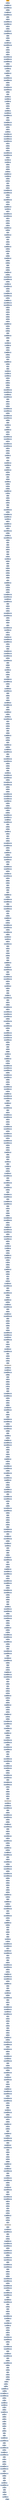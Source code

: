digraph G {
node[shape=rectangle,style=filled,fillcolor=lightsteelblue,color=lightsteelblue]
bgcolor="transparent"
a0x004c94b0pushl_ebp[label="start\npushl %ebp",color="lightgrey",fillcolor="orange"];
a0x004c94b1movl_esp_ebp[label="0x004c94b1\nmovl %esp, %ebp"];
a0x004c94b3addl_0xfffffff0UINT8_esp[label="0x004c94b3\naddl $0xfffffff0<UINT8>, %esp"];
a0x004c94b6movl_0x4174ecUINT32_eax[label="0x004c94b6\nmovl $0x4174ec<UINT32>, %eax"];
a0x004c94bbcall_0x004c9249[label="0x004c94bb\ncall 0x004c9249"];
a0x004c9249pushl_0x3666f1e2UINT32[label="0x004c9249\npushl $0x3666f1e2<UINT32>"];
a0x004c924emovl_0x5f9481c9UINT32_esi[label="0x004c924e\nmovl $0x5f9481c9<UINT32>, %esi"];
a0x004c9253popl_ebx[label="0x004c9253\npopl %ebx"];
a0x004c9254xorl_ebx_esi[label="0x004c9254\nxorl %ebx, %esi"];
a0x004c9256movl_0x8984020UINT32_ecx[label="0x004c9256\nmovl $0x8984020<UINT32>, %ecx"];
a0x004c925bmovl_0x2000bUINT32_ebx[label="0x004c925b\nmovl $0x2000b<UINT32>, %ebx"];
a0x004c9260xorl_ebx_ecx[label="0x004c9260\nxorl %ebx, %ecx"];
a0x004c9262xorl_esi_ecx[label="0x004c9262\nxorl %esi, %ecx"];
a0x004c9264pushl_0x2aede0d4UINT32[label="0x004c9264\npushl $0x2aede0d4<UINT32>"];
a0x004c9269movl_0x2aede05eUINT32_edi[label="0x004c9269\nmovl $0x2aede05e<UINT32>, %edi"];
a0x004c926epopl_esi[label="0x004c926e\npopl %esi"];
a0x004c926fxorl_esi_edi[label="0x004c926f\nxorl %esi, %edi"];
a0x004c9271jmp_0x004c8282[label="0x004c9271\njmp 0x004c8282"];
a0x004c8282pushl_0x3db5a237UINT32[label="0x004c8282\npushl $0x3db5a237<UINT32>"];
a0x004c8287movl_0x3d37e233UINT32_edx[label="0x004c8287\nmovl $0x3d37e233<UINT32>, %edx"];
a0x004c828cpopl_ebx[label="0x004c828c\npopl %ebx"];
a0x004c828dxorl_ebx_edx[label="0x004c828d\nxorl %ebx, %edx"];
a0x004c828fxorl_edx_edi[label="0x004c828f\nxorl %edx, %edi"];
a0x004c8291xorl_edi_ecx[label="0x004c8291\nxorl %edi, %ecx"];
a0x004c8293movl_0x7c147d74UINT32_eax[label="0x004c8293\nmovl $0x7c147d74<UINT32>, %eax"];
a0x004c8298xorl_0x7d4fd035UINT32_eax[label="0x004c8298\nxorl $0x7d4fd035<UINT32>, %eax"];
a0x004c829emovl_0x6c5652a5UINT32_edi[label="0x004c829e\nmovl $0x6c5652a5<UINT32>, %edi"];
a0x004c82a3xorl_edi_eax[label="0x004c82a3\nxorl %edi, %eax"];
a0x004c82a5xorl_0x655886f2UINT32_eax[label="0x004c82a5\nxorl $0x655886f2<UINT32>, %eax"];
a0x004c82abmovl_0x0UINT32_edx[label="0x004c82ab\nmovl $0x0<UINT32>, %edx"];
a0x004c82b0xorl_eax_edx[label="0x004c82b0\nxorl %eax, %edx"];
a0x004c82b2movl_0xffffffffUINT32_esi[label="0x004c82b2\nmovl $0xffffffff<UINT32>, %esi"];
a0x004c82b7xorl_esi_edx[label="0x004c82b7\nxorl %esi, %edx"];
a0x004c82b9andl_0x69f2b370UINT32_edx[label="0x004c82b9\nandl $0x69f2b370<UINT32>, %edx"];
a0x004c82bfandl_0x960d4c8fUINT32_eax[label="0x004c82bf\nandl $0x960d4c8f<UINT32>, %eax"];
a0x004c82c5orl_edx_eax[label="0x004c82c5\norl %edx, %eax"];
a0x004c82c7xorl_ecx_eax[label="0x004c82c7\nxorl %ecx, %eax"];
a0x004c82c9movl_0x7feb070dUINT32_esi[label="0x004c82c9\nmovl $0x7feb070d<UINT32>, %esi"];
a0x004c82cexorl_0x7feb070dUINT32_esi[label="0x004c82ce\nxorl $0x7feb070d<UINT32>, %esi"];
a0x004c82d4call_0x004c8dcc[label="0x004c82d4\ncall 0x004c8dcc"];
a0x004c8dccpushl_esi[label="0x004c8dcc\npushl %esi"];
a0x004c8dcdaddl_0x8UINT8_esp[label="0x004c8dcd\naddl $0x8<UINT8>, %esp"];
a0x004c8dd0movl_0x0UINT32_ecx[label="0x004c8dd0\nmovl $0x0<UINT32>, %ecx"];
a0x004c8dd5movl_0x0UINT32_edx[label="0x004c8dd5\nmovl $0x0<UINT32>, %edx"];
a0x004c8ddaxorl_edx_ecx[label="0x004c8dda\nxorl %edx, %ecx"];
a0x004c8ddcxorl_ecx_esi[label="0x004c8ddc\nxorl %ecx, %esi"];
a0x004c8ddexorl_eax_esi[label="0x004c8dde\nxorl %eax, %esi"];
a0x004c8de0subl_0x60UINT8_esi[label="0x004c8de0\nsubl $0x60<UINT8>, %esi"];
a0x004c8de3pushl_0x25dc105eUINT32[label="0x004c8de3\npushl $0x25dc105e<UINT32>"];
a0x004c8de8movl_0x25dc105fUINT32_ecx[label="0x004c8de8\nmovl $0x25dc105f<UINT32>, %ecx"];
a0x004c8dedpopl_edi[label="0x004c8ded\npopl %edi"];
a0x004c8deexorl_edi_ecx[label="0x004c8dee\nxorl %edi, %ecx"];
a0x004c8df0movl_0xef0db62UINT32_edx[label="0x004c8df0\nmovl $0xef0db62<UINT32>, %edx"];
a0x004c8df5xorl_0xef0db62UINT32_edx[label="0x004c8df5\nxorl $0xef0db62<UINT32>, %edx"];
a0x004c8dfbxorl_edx_ecx[label="0x004c8dfb\nxorl %edx, %ecx"];
a0x004c8dfdsubl_ecx_esi[label="0x004c8dfd\nsubl %ecx, %esi"];
a0x004c8dffmovl_0x61esi__ebx[label="0x004c8dff\nmovl 0x61(%esi), %ebx"];
a0x004c8e02movl_0x5427beUINT32_edx[label="0x004c8e02\nmovl $0x5427be<UINT32>, %edx"];
a0x004c8e07xorl_0x1413dca5UINT32_edx[label="0x004c8e07\nxorl $0x1413dca5<UINT32>, %edx"];
a0x004c8e0dmovl_0x1f149252UINT32_esi[label="0x004c8e0d\nmovl $0x1f149252<UINT32>, %esi"];
a0x004c8e12movl_0xb536949UINT32_ecx[label="0x004c8e12\nmovl $0xb536949<UINT32>, %ecx"];
a0x004c8e17xorl_esi_ecx[label="0x004c8e17\nxorl %esi, %ecx"];
a0x004c8e19xorl_edx_ecx[label="0x004c8e19\nxorl %edx, %ecx"];
a0x004c8e1bjmp_0x004c7dc1[label="0x004c8e1b\njmp 0x004c7dc1"];
a0x004c7dc1xorl_ebx_ecx[label="0x004c7dc1\nxorl %ebx, %ecx"];
a0x004c7dc3movl_0x6951d5bdUINT32_edi[label="0x004c7dc3\nmovl $0x6951d5bd<UINT32>, %edi"];
a0x004c7dc8movl_0x6951d5bdUINT32_edx[label="0x004c7dc8\nmovl $0x6951d5bd<UINT32>, %edx"];
a0x004c7dcdxorl_edi_edx[label="0x004c7dcd\nxorl %edi, %edx"];
a0x004c7dcfmovl_0x1UINT32_esi[label="0x004c7dcf\nmovl $0x1<UINT32>, %esi"];
a0x004c7dd4movl_0x0UINT32_edi[label="0x004c7dd4\nmovl $0x0<UINT32>, %edi"];
a0x004c7dd9xorl_edi_esi[label="0x004c7dd9\nxorl %edi, %esi"];
a0x004c7ddbxorl_esi_edx[label="0x004c7ddb\nxorl %esi, %edx"];
a0x004c7dddsubl_edx_ecx[label="0x004c7ddd\nsubl %edx, %ecx"];
a0x004c7ddfmovl_0x1ecx__eax[label="0x004c7ddf\nmovl 0x1(%ecx), %eax"];
a0x004c7de2addl_0xfffffffcUINT8_esp[label="0x004c7de2\naddl $0xfffffffc<UINT8>, %esp"];
a0x004c7de5movl_0x0UINT32_edi[label="0x004c7de5\nmovl $0x0<UINT32>, %edi"];
a0x004c7deaxorl_esp_edi[label="0x004c7dea\nxorl %esp, %edi"];
a0x004c7decmovl_eax_edi_[label="0x004c7dec\nmovl %eax, (%edi)"];
a0x004c7deepopl_esi[label="0x004c7dee\npopl %esi"];
a0x004c7defxorl_edi_edi[label="0x004c7def\nxorl %edi, %edi"];
a0x004c7df1addl_esi_edi[label="0x004c7df1\naddl %esi, %edi"];
a0x004c7df3movl_0x4ba58434UINT32_ecx[label="0x004c7df3\nmovl $0x4ba58434<UINT32>, %ecx"];
a0x004c7df8movl_0x8cc11656UINT32_ebx[label="0x004c7df8\nmovl $0x8cc11656<UINT32>, %ebx"];
a0x004c7dfdxorl_ecx_ebx[label="0x004c7dfd\nxorl %ecx, %ebx"];
a0x004c7dffxorl_ebx_edi[label="0x004c7dff\nxorl %ebx, %edi"];
a0x004c7e01movl_0x389b6d9dUINT32_ecx[label="0x004c7e01\nmovl $0x389b6d9d<UINT32>, %ecx"];
a0x004c7e06xorl_ecx_edi[label="0x004c7e06\nxorl %ecx, %edi"];
a0x004c7e08jmp_0x004c7efa[label="0x004c7e08\njmp 0x004c7efa"];
a0x004c7efaandl_0xffffffffUINT32_edi[label="0x004c7efa\nandl $0xffffffff<UINT32>, %edi"];
a0x004c7f00andl_0x0UINT32_esi[label="0x004c7f00\nandl $0x0<UINT32>, %esi"];
a0x004c7f06orl_edi_esi[label="0x004c7f06\norl %edi, %esi"];
a0x004c7f08andl_0x2a38b253UINT32_esi[label="0x004c7f08\nandl $0x2a38b253<UINT32>, %esi"];
a0x004c7f0eandl_0xd5c74dacUINT32_eax[label="0x004c7f0e\nandl $0xd5c74dac<UINT32>, %eax"];
a0x004c7f14orl_esi_eax[label="0x004c7f14\norl %esi, %eax"];
a0x004c7f16movl_eax_edx[label="0x004c7f16\nmovl %eax, %edx"];
a0x004c7f18movl_edx_esi[label="0x004c7f18\nmovl %edx, %esi"];
a0x004c7f1amovl_esi_ebx[label="0x004c7f1a\nmovl %esi, %ebx"];
a0x004c7f1caddl_0xfffffffcUINT8_esp[label="0x004c7f1c\naddl $0xfffffffc<UINT8>, %esp"];
a0x004c7f1fmovl_ebx_esp_[label="0x004c7f1f\nmovl %ebx, (%esp)"];
a0x004c7f22popl_edi[label="0x004c7f22\npopl %edi"];
a0x004c7f23addl_0xfffffffcUINT8_esp[label="0x004c7f23\naddl $0xfffffffc<UINT8>, %esp"];
a0x004c7f26movl_edi_esp_[label="0x004c7f26\nmovl %edi, (%esp)"];
a0x004c7f29popl_esi[label="0x004c7f29\npopl %esi"];
a0x004c7f2axorl_edi_edi[label="0x004c7f2a\nxorl %edi, %edi"];
a0x004c7f2caddl_esi_edi[label="0x004c7f2c\naddl %esi, %edi"];
a0x004c7f2eaddl_0xfffffffcUINT8_esp[label="0x004c7f2e\naddl $0xfffffffc<UINT8>, %esp"];
a0x004c7f31movl_esp_eax[label="0x004c7f31\nmovl %esp, %eax"];
a0x004c7f33movl_edi_eax_[label="0x004c7f33\nmovl %edi, (%eax)"];
a0x004c7f35popl_ebx[label="0x004c7f35\npopl %ebx"];
a0x004c7f36jmp_0x004c8983[label="0x004c7f36\njmp 0x004c8983"];
a0x004c8983addl_0xfffffffcUINT8_esp[label="0x004c8983\naddl $0xfffffffc<UINT8>, %esp"];
a0x004c8986movl_esp_eax[label="0x004c8986\nmovl %esp, %eax"];
a0x004c8988movl_ebx_eax_[label="0x004c8988\nmovl %ebx, (%eax)"];
a0x004c898apopl_edi[label="0x004c898a\npopl %edi"];
a0x004c898bmovl_edi_edx[label="0x004c898b\nmovl %edi, %edx"];
a0x004c898dmovl_edx_eax[label="0x004c898d\nmovl %edx, %eax"];
a0x004c898faddl_0xfffffffcUINT8_esp[label="0x004c898f\naddl $0xfffffffc<UINT8>, %esp"];
a0x004c8992movl_eax_esp_[label="0x004c8992\nmovl %eax, (%esp)"];
a0x004c8995movl_0x200101UINT32_eax[label="0x004c8995\nmovl $0x200101<UINT32>, %eax"];
a0x004c899amovl_0x20008000UINT32_ecx[label="0x004c899a\nmovl $0x20008000<UINT32>, %ecx"];
a0x004c899fxorl_ecx_eax[label="0x004c899f\nxorl %ecx, %eax"];
a0x004c89a1movl_0x8UINT32_edi[label="0x004c89a1\nmovl $0x8<UINT32>, %edi"];
a0x004c89a6movl_0x8000400UINT32_ecx[label="0x004c89a6\nmovl $0x8000400<UINT32>, %ecx"];
a0x004c89abxorl_ecx_edi[label="0x004c89ab\nxorl %ecx, %edi"];
a0x004c89adxorl_edi_eax[label="0x004c89ad\nxorl %edi, %eax"];
a0x004c89afmovl_0x369fda33UINT32_ebx[label="0x004c89af\nmovl $0x369fda33<UINT32>, %ebx"];
a0x004c89b4xorl_0x63f923f0UINT32_ebx[label="0x004c89b4\nxorl $0x63f923f0<UINT32>, %ebx"];
a0x004c89bamovl_ebx_ecx[label="0x004c89ba\nmovl %ebx, %ecx"];
a0x004c89bcxorl_0xffffffffUINT32_ecx[label="0x004c89bc\nxorl $0xffffffff<UINT32>, %ecx"];
a0x004c89c2andl_0x517edbf1UINT32_ecx[label="0x004c89c2\nandl $0x517edbf1<UINT32>, %ecx"];
a0x004c89c8andl_0xae81240eUINT32_ebx[label="0x004c89c8\nandl $0xae81240e<UINT32>, %ebx"];
a0x004c89cejmp_0x004c848d[label="0x004c89ce\njmp 0x004c848d"];
a0x004c848dorl_ecx_ebx[label="0x004c848d\norl %ecx, %ebx"];
a0x004c848fxorl_ebx_eax[label="0x004c848f\nxorl %ebx, %eax"];
a0x004c8491xorl_eax_esi[label="0x004c8491\nxorl %eax, %esi"];
a0x004c8493xorl_eax_eax[label="0x004c8493\nxorl %eax, %eax"];
a0x004c8495addl_esi_eax[label="0x004c8495\naddl %esi, %eax"];
a0x004c8497movl_eax_edi[label="0x004c8497\nmovl %eax, %edi"];
a0x004c8499addl_0xfffffffcUINT8_esp[label="0x004c8499\naddl $0xfffffffc<UINT8>, %esp"];
a0x004c849cxorl_eax_eax[label="0x004c849c\nxorl %eax, %eax"];
a0x004c849eaddl_esp_eax[label="0x004c849e\naddl %esp, %eax"];
a0x004c84a0movl_edi_eax_[label="0x004c84a0\nmovl %edi, (%eax)"];
a0x004c84a2popl_edx[label="0x004c84a2\npopl %edx"];
a0x004c84a3andl_0xffffffffUINT32_edx[label="0x004c84a3\nandl $0xffffffff<UINT32>, %edx"];
a0x004c84a9je_0x004c7eb6[label="0x004c84a9\nje 0x004c7eb6"];
a0x004c84afpopl_eax[label="0x004c84af\npopl %eax"];
a0x004c84b0movl_0x0UINT32_esi[label="0x004c84b0\nmovl $0x0<UINT32>, %esi"];
a0x004c84b5movl_0x0UINT32_ebx[label="0x004c84b5\nmovl $0x0<UINT32>, %ebx"];
a0x004c84baxorl_ebx_esi[label="0x004c84ba\nxorl %ebx, %esi"];
a0x004c84bcxorl_eax_esi[label="0x004c84bc\nxorl %eax, %esi"];
a0x004c84beaddl_0xfffffffcUINT8_esp[label="0x004c84be\naddl $0xfffffffc<UINT8>, %esp"];
a0x004c84c1movl_esp_ebx[label="0x004c84c1\nmovl %esp, %ebx"];
a0x004c84c3movl_esi_ebx_[label="0x004c84c3\nmovl %esi, (%ebx)"];
a0x004c84c5popl_edx[label="0x004c84c5\npopl %edx"];
a0x004c84c6addl_0xfffffffcUINT8_esp[label="0x004c84c6\naddl $0xfffffffc<UINT8>, %esp"];
a0x004c84c9call_0x004c87b6[label="0x004c84c9\ncall 0x004c87b6"];
a0x004c87b6pushl_edx[label="0x004c87b6\npushl %edx"];
a0x004c87b7pushl_edi[label="0x004c87b7\npushl %edi"];
a0x004c87b8addl_0xcUINT8_esp[label="0x004c87b8\naddl $0xc<UINT8>, %esp"];
a0x004c87bbmovl_0x0UINT32_ebx[label="0x004c87bb\nmovl $0x0<UINT32>, %ebx"];
a0x004c87c0movl_0x0UINT32_ecx[label="0x004c87c0\nmovl $0x0<UINT32>, %ecx"];
a0x004c87c5xorl_ecx_ebx[label="0x004c87c5\nxorl %ecx, %ebx"];
a0x004c87c7xorl_esp_ebx[label="0x004c87c7\nxorl %esp, %ebx"];
a0x004c87c9movl_edx_ebx_[label="0x004c87c9\nmovl %edx, (%ebx)"];
a0x004c87cbxorl_ebx_ebx[label="0x004c87cb\nxorl %ebx, %ebx"];
a0x004c87cdaddl_eax_ebx[label="0x004c87cd\naddl %eax, %ebx"];
a0x004c87cfmovl_0x6a249ec0UINT32_edx[label="0x004c87cf\nmovl $0x6a249ec0<UINT32>, %edx"];
a0x004c87d4xorl_0x306cbc8dUINT32_edx[label="0x004c87d4\nxorl $0x306cbc8d<UINT32>, %edx"];
a0x004c87dapushl_0xaab0035eUINT32[label="0x004c87da\npushl $0xaab0035e<UINT32>"];
a0x004c87dfmovl_0x2ab0064cUINT32_esi[label="0x004c87df\nmovl $0x2ab0064c<UINT32>, %esi"];
a0x004c87e4popl_ecx[label="0x004c87e4\npopl %ecx"];
a0x004c87e5xorl_ecx_esi[label="0x004c87e5\nxorl %ecx, %esi"];
a0x004c87e7xorl_esi_edx[label="0x004c87e7\nxorl %esi, %edx"];
a0x004c87e9xorl_edx_ebx[label="0x004c87e9\nxorl %edx, %ebx"];
a0x004c87ebmovl_0x3e183512UINT32_ecx[label="0x004c87eb\nmovl $0x3e183512<UINT32>, %ecx"];
a0x004c87f0xorl_0x1bafedb2UINT32_ecx[label="0x004c87f0\nxorl $0x1bafedb2<UINT32>, %ecx"];
a0x004c87f6xorl_ecx_ebx[label="0x004c87f6\nxorl %ecx, %ebx"];
a0x004c87f8andl_0x2a504dd8UINT32_ebx[label="0x004c87f8\nandl $0x2a504dd8<UINT32>, %ebx"];
a0x004c87feandl_0xd5afb227UINT32_eax[label="0x004c87fe\nandl $0xd5afb227<UINT32>, %eax"];
a0x004c8804call_0x004c7e59[label="0x004c8804\ncall 0x004c7e59"];
a0x004c7e59pushl_edx[label="0x004c7e59\npushl %edx"];
a0x004c7e5aaddl_0x8UINT8_esp[label="0x004c7e5a\naddl $0x8<UINT8>, %esp"];
a0x004c7e5dorl_ebx_eax[label="0x004c7e5d\norl %ebx, %eax"];
a0x004c7e5fandl_0xffffffUINT32_eax[label="0x004c7e5f\nandl $0xffffff<UINT32>, %eax"];
a0x004c7e65xorl_esi_esi[label="0x004c7e65\nxorl %esi, %esi"];
a0x004c7e67addl_eax_esi[label="0x004c7e67\naddl %eax, %esi"];
a0x004c7e69movl_0x42084820UINT32_edx[label="0x004c7e69\nmovl $0x42084820<UINT32>, %edx"];
a0x004c7e6emovl_0x5211458UINT32_ecx[label="0x004c7e6e\nmovl $0x5211458<UINT32>, %ecx"];
a0x004c7e73xorl_ecx_edx[label="0x004c7e73\nxorl %ecx, %edx"];
a0x004c7e75movl_0x1001060UINT32_ebx[label="0x004c7e75\nmovl $0x1001060<UINT32>, %ebx"];
a0x004c7e7amovl_0x46294c18UINT32_edi[label="0x004c7e7a\nmovl $0x46294c18<UINT32>, %edi"];
a0x004c7e7fxorl_edi_ebx[label="0x004c7e7f\nxorl %edi, %ebx"];
a0x004c7e81xorl_edx_ebx[label="0x004c7e81\nxorl %edx, %ebx"];
a0x004c7e83xorl_esi_ebx[label="0x004c7e83\nxorl %esi, %ebx"];
a0x004c7e85addl_0x0UINT8_ebx[label="0x004c7e85\naddl $0x0<UINT8>, %ebx"];
a0x004c7e88je_0x004c8a01[label="0x004c7e88\nje 0x004c8a01"];
a0x004c7e8epopl_ecx[label="0x004c7e8e\npopl %ecx"];
a0x004c7e8faddl_0xfffffffcUINT8_esp[label="0x004c7e8f\naddl $0xfffffffc<UINT8>, %esp"];
a0x004c7e92movl_0x0UINT32_edx[label="0x004c7e92\nmovl $0x0<UINT32>, %edx"];
a0x004c7e97xorl_esp_edx[label="0x004c7e97\nxorl %esp, %edx"];
a0x004c7e99addl_0xfffffffcUINT8_esp[label="0x004c7e99\naddl $0xfffffffc<UINT8>, %esp"];
a0x004c7e9cmovl_esp_edi[label="0x004c7e9c\nmovl %esp, %edi"];
a0x004c7e9emovl_edx_edi_[label="0x004c7e9e\nmovl %edx, (%edi)"];
a0x004c7ea0popl_esi[label="0x004c7ea0\npopl %esi"];
a0x004c7ea1call_0x004c8f06[label="0x004c7ea1\ncall 0x004c8f06"];
a0x004c8f06addl_0x4UINT8_esp[label="0x004c8f06\naddl $0x4<UINT8>, %esp"];
a0x004c8f09movl_ecx_esi_[label="0x004c8f09\nmovl %ecx, (%esi)"];
a0x004c8f0bmovl_ecx_edx[label="0x004c8f0b\nmovl %ecx, %edx"];
a0x004c8f0dmovl_edx_ebx[label="0x004c8f0d\nmovl %edx, %ebx"];
a0x004c8f0faddl_0xfffffffcUINT8_esp[label="0x004c8f0f\naddl $0xfffffffc<UINT8>, %esp"];
a0x004c8f12movl_ebx_esp_[label="0x004c8f12\nmovl %ebx, (%esp)"];
a0x004c8f15popl_eax[label="0x004c8f15\npopl %eax"];
a0x004c8f16xorl_esi_esi[label="0x004c8f16\nxorl %esi, %esi"];
a0x004c8f18addl_eax_esi[label="0x004c8f18\naddl %eax, %esi"];
a0x004c8f1amovl_esi_edi[label="0x004c8f1a\nmovl %esi, %edi"];
a0x004c8f1cpushl_edi[label="0x004c8f1c\npushl %edi"];
a0x004c8f1dpopl_edx[label="0x004c8f1d\npopl %edx"];
a0x004c8f1emovl_0xcbc6532bUINT32_esi[label="0x004c8f1e\nmovl $0xcbc6532b<UINT32>, %esi"];
a0x004c8f23xorl_esi_edx[label="0x004c8f23\nxorl %esi, %edx"];
a0x004c8f25xorl_0x3439acd4UINT32_edx[label="0x004c8f25\nxorl $0x3439acd4<UINT32>, %edx"];
a0x004c8f2bandl_0xffffffffUINT32_edx[label="0x004c8f2b\nandl $0xffffffff<UINT32>, %edx"];
a0x004c8f31andl_0x0UINT32_edi[label="0x004c8f31\nandl $0x0<UINT32>, %edi"];
a0x004c8f37orl_edx_edi[label="0x004c8f37\norl %edx, %edi"];
a0x004c8f39andl_0xffffffffUINT32_edi[label="0x004c8f39\nandl $0xffffffff<UINT32>, %edi"];
a0x004c8f3fandl_0x0UINT32_eax[label="0x004c8f3f\nandl $0x0<UINT32>, %eax"];
a0x004c8f45orl_edi_eax[label="0x004c8f45\norl %edi, %eax"];
a0x004c8f47andl_0x2e1cc6acUINT32_eax[label="0x004c8f47\nandl $0x2e1cc6ac<UINT32>, %eax"];
a0x004c8f4dcall_0x004c8809[label="0x004c8f4d\ncall 0x004c8809"];
a0x004c8809addl_0x4UINT8_esp[label="0x004c8809\naddl $0x4<UINT8>, %esp"];
a0x004c880candl_0xd1e33953UINT32_ecx[label="0x004c880c\nandl $0xd1e33953<UINT32>, %ecx"];
a0x004c8812orl_eax_ecx[label="0x004c8812\norl %eax, %ecx"];
a0x004c8814pushl_ecx[label="0x004c8814\npushl %ecx"];
a0x004c8815popl_ebx[label="0x004c8815\npopl %ebx"];
a0x004c8816xorl_esi_esi[label="0x004c8816\nxorl %esi, %esi"];
a0x004c8818addl_ebx_esi[label="0x004c8818\naddl %ebx, %esi"];
a0x004c881apushl_esi[label="0x004c881a\npushl %esi"];
a0x004c881bpopl_edi[label="0x004c881b\npopl %edi"];
a0x004c881cmovl_edi_eax[label="0x004c881c\nmovl %edi, %eax"];
a0x004c881emovl_0x0UINT32_esi[label="0x004c881e\nmovl $0x0<UINT32>, %esi"];
a0x004c8823xorl_eax_esi[label="0x004c8823\nxorl %eax, %esi"];
a0x004c8825pushl_esi[label="0x004c8825\npushl %esi"];
a0x004c8826popl_ebx[label="0x004c8826\npopl %ebx"];
a0x004c8827movl_ebx_edi[label="0x004c8827\nmovl %ebx, %edi"];
a0x004c8829movl_edi_esi[label="0x004c8829\nmovl %edi, %esi"];
a0x004c882bmovl_esi_edx[label="0x004c882b\nmovl %esi, %edx"];
a0x004c882dorl_edx_edx[label="0x004c882d\norl %edx, %edx"];
a0x004c882fje_0x004c7eb6[label="0x004c882f\nje 0x004c7eb6"];
a0x004c8835popl_ecx[label="0x004c8835\npopl %ecx"];
a0x004c8836addl_0xfffffffcUINT8_esp[label="0x004c8836\naddl $0xfffffffc<UINT8>, %esp"];
a0x004c8839movl_esp_edx[label="0x004c8839\nmovl %esp, %edx"];
a0x004c883bmovl_ecx_edx_[label="0x004c883b\nmovl %ecx, (%edx)"];
a0x004c883dmovl_ecx_edi[label="0x004c883d\nmovl %ecx, %edi"];
a0x004c883fjmp_0x004c7ce7[label="0x004c883f\njmp 0x004c7ce7"];
a0x004c7ce7movl_0x6032d9efUINT32_edx[label="0x004c7ce7\nmovl $0x6032d9ef<UINT32>, %edx"];
a0x004c7cecxorl_0x39ad211bUINT32_edx[label="0x004c7cec\nxorl $0x39ad211b<UINT32>, %edx"];
a0x004c7cf2pushl_0xe0f88735UINT32[label="0x004c7cf2\npushl $0xe0f88735<UINT32>"];
a0x004c7cf7movl_0x4698803eUINT32_esi[label="0x004c7cf7\nmovl $0x4698803e<UINT32>, %esi"];
a0x004c7cfcpopl_ebx[label="0x004c7cfc\npopl %ebx"];
a0x004c7cfdxorl_ebx_esi[label="0x004c7cfd\nxorl %ebx, %esi"];
a0x004c7cffxorl_esi_edx[label="0x004c7cff\nxorl %esi, %edx"];
a0x004c7d01xorl_edx_edi[label="0x004c7d01\nxorl %edx, %edi"];
a0x004c7d03andl_0xa16d4dd8UINT32_edi[label="0x004c7d03\nandl $0xa16d4dd8<UINT32>, %edi"];
a0x004c7d09andl_0x5e92b227UINT32_ecx[label="0x004c7d09\nandl $0x5e92b227<UINT32>, %ecx"];
a0x004c7d0forl_edi_ecx[label="0x004c7d0f\norl %edi, %ecx"];
a0x004c7d11testl_ecx_ecx[label="0x004c7d11\ntestl %ecx, %ecx"];
a0x004c7d13je_0x004c7eb6[label="0x004c7d13\nje 0x004c7eb6"];
a0x004c7eb6popl_ecx[label="0x004c7eb6\npopl %ecx"];
a0x004c7eb7movl_0x7082b500UINT32_ecx[label="0x004c7eb7\nmovl $0x7082b500<UINT32>, %ecx"];
a0x004c7ebcmovl_0x818UINT32_edx[label="0x004c7ebc\nmovl $0x818<UINT32>, %edx"];
a0x004c7ec1xorl_edx_ecx[label="0x004c7ec1\nxorl %edx, %ecx"];
a0x004c7ec3movl_ecx_edx[label="0x004c7ec3\nmovl %ecx, %edx"];
a0x004c7ec5xorl_0xffffffffUINT32_edx[label="0x004c7ec5\nxorl $0xffffffff<UINT32>, %edx"];
a0x004c7ecbandl_0x26a21d0fUINT32_edx[label="0x004c7ecb\nandl $0x26a21d0f<UINT32>, %edx"];
a0x004c7ed1andl_0xd95de2f0UINT32_ecx[label="0x004c7ed1\nandl $0xd95de2f0<UINT32>, %ecx"];
a0x004c7ed7orl_edx_ecx[label="0x004c7ed7\norl %edx, %ecx"];
a0x004c7ed9movl_ecx_edx[label="0x004c7ed9\nmovl %ecx, %edx"];
a0x004c7edbpushl_edx[label="0x004c7edb\npushl %edx"];
a0x004c7edcmovl_0xdfe88ffUINT32_eax[label="0x004c7edc\nmovl $0xdfe88ff<UINT32>, %eax"];
a0x004c7ee1xorl_0x65a7a950UINT32_eax[label="0x004c7ee1\nxorl $0x65a7a950<UINT32>, %eax"];
a0x004c7ee7movl_0x484f1999UINT32_edx[label="0x004c7ee7\nmovl $0x484f1999<UINT32>, %edx"];
a0x004c7eecxorl_edx_eax[label="0x004c7eec\nxorl %edx, %eax"];
a0x004c7eeexorl_0x79d464d0UINT32_eax[label="0x004c7eee\nxorl $0x79d464d0<UINT32>, %eax"];
a0x004c7ef4popl_ebx[label="0x004c7ef4\npopl %ebx"];
a0x004c7ef5jmp_0x004c8d33[label="0x004c7ef5\njmp 0x004c8d33"];
a0x004c8d33xorl_ebx_eax[label="0x004c8d33\nxorl %ebx, %eax"];
a0x004c8d35movl_0x0UINT32_ecx[label="0x004c8d35\nmovl $0x0<UINT32>, %ecx"];
a0x004c8d3axorl_eax_ecx[label="0x004c8d3a\nxorl %eax, %ecx"];
a0x004c8d3cmovl_ecx_edx[label="0x004c8d3c\nmovl %ecx, %edx"];
a0x004c8d3epushl_edx[label="0x004c8d3e\npushl %edx"];
a0x004c8d3fmovl_0x220108UINT32_ecx[label="0x004c8d3f\nmovl $0x220108<UINT32>, %ecx"];
a0x004c8d44movl_0x1144b020UINT32_edx[label="0x004c8d44\nmovl $0x1144b020<UINT32>, %edx"];
a0x004c8d49xorl_edx_ecx[label="0x004c8d49\nxorl %edx, %ecx"];
a0x004c8d4bpushl_ecx[label="0x004c8d4b\npushl %ecx"];
a0x004c8d4cpushl_0x390c72bUINT32[label="0x004c8d4c\npushl $0x390c72b<UINT32>"];
a0x004c8d51movl_0xef82563UINT32_esi[label="0x004c8d51\nmovl $0xef82563<UINT32>, %esi"];
a0x004c8d56popl_ecx[label="0x004c8d56\npopl %ecx"];
a0x004c8d57xorl_ecx_esi[label="0x004c8d57\nxorl %ecx, %esi"];
a0x004c8d59popl_ebx[label="0x004c8d59\npopl %ebx"];
a0x004c8d5axorl_ebx_esi[label="0x004c8d5a\nxorl %ebx, %esi"];
a0x004c8d5cpushl_0x12e206a8UINT32[label="0x004c8d5c\npushl $0x12e206a8<UINT32>"];
a0x004c8d61movl_0x13e206b9UINT32_eax[label="0x004c8d61\nmovl $0x13e206b9<UINT32>, %eax"];
a0x004c8d66popl_ecx[label="0x004c8d66\npopl %ecx"];
a0x004c8d67xorl_ecx_eax[label="0x004c8d67\nxorl %ecx, %eax"];
a0x004c8d69pushl_0x6e6dc822UINT32[label="0x004c8d69\npushl $0x6e6dc822<UINT32>"];
a0x004c8d6ecall_0x004c844d[label="0x004c8d6e\ncall 0x004c844d"];
a0x004c844daddl_0x4UINT8_esp[label="0x004c844d\naddl $0x4<UINT8>, %esp"];
a0x004c8450movl_0x6e4dc0a2UINT32_ebx[label="0x004c8450\nmovl $0x6e4dc0a2<UINT32>, %ebx"];
a0x004c8455popl_ecx[label="0x004c8455\npopl %ecx"];
a0x004c8456xorl_ecx_ebx[label="0x004c8456\nxorl %ecx, %ebx"];
a0x004c8458xorl_ebx_eax[label="0x004c8458\nxorl %ebx, %eax"];
a0x004c845axorl_eax_esi[label="0x004c845a\nxorl %eax, %esi"];
a0x004c845cpopl_edi[label="0x004c845c\npopl %edi"];
a0x004c845dxorl_edi_esi[label="0x004c845d\nxorl %edi, %esi"];
a0x004c845faddl_0xfffffffcUINT8_esp[label="0x004c845f\naddl $0xfffffffc<UINT8>, %esp"];
a0x004c8462movl_esp_ebx[label="0x004c8462\nmovl %esp, %ebx"];
a0x004c8464movl_esi_ebx_[label="0x004c8464\nmovl %esi, (%ebx)"];
a0x004c8466popl_eax[label="0x004c8466\npopl %eax"];
a0x004c8467addl_0xfffffffcUINT8_esp[label="0x004c8467\naddl $0xfffffffc<UINT8>, %esp"];
a0x004c846amovl_eax_esp_[label="0x004c846a\nmovl %eax, (%esp)"];
a0x004c846dpushl_0x50d60eb1UINT32[label="0x004c846d\npushl $0x50d60eb1<UINT32>"];
a0x004c8472movl_0x55f66c65UINT32_edi[label="0x004c8472\nmovl $0x55f66c65<UINT32>, %edi"];
a0x004c8477popl_eax[label="0x004c8477\npopl %eax"];
a0x004c8478xorl_eax_edi[label="0x004c8478\nxorl %eax, %edi"];
a0x004c847amovl_0x30020808UINT32_ebx[label="0x004c847a\nmovl $0x30020808<UINT32>, %ebx"];
a0x004c847fmovl_0x8400400UINT32_ecx[label="0x004c847f\nmovl $0x8400400<UINT32>, %ecx"];
a0x004c8484xorl_ecx_ebx[label="0x004c8484\nxorl %ecx, %ebx"];
a0x004c8486xorl_ebx_edi[label="0x004c8486\nxorl %ebx, %edi"];
a0x004c8488call_0x004c8ab4[label="0x004c8488\ncall 0x004c8ab4"];
a0x004c8ab4pushl_edx[label="0x004c8ab4\npushl %edx"];
a0x004c8ab5addl_0x8UINT8_esp[label="0x004c8ab5\naddl $0x8<UINT8>, %esp"];
a0x004c8ab8movl_0x4d84beaUINT32_ebx[label="0x004c8ab8\nmovl $0x4d84bea<UINT32>, %ebx"];
a0x004c8abdmovl_0x1fa49dcUINT32_edx[label="0x004c8abd\nmovl $0x1fa49dc<UINT32>, %edx"];
a0x004c8ac2xorl_ebx_edx[label="0x004c8ac2\nxorl %ebx, %edx"];
a0x004c8ac4movl_0x60000080UINT32_eax[label="0x004c8ac4\nmovl $0x60000080<UINT32>, %eax"];
a0x004c8ac9movl_0x10000840UINT32_ebx[label="0x004c8ac9\nmovl $0x10000840<UINT32>, %ebx"];
a0x004c8acexorl_ebx_eax[label="0x004c8ace\nxorl %ebx, %eax"];
a0x004c8ad0xorl_eax_edx[label="0x004c8ad0\nxorl %eax, %edx"];
a0x004c8ad2xorl_edi_edx[label="0x004c8ad2\nxorl %edi, %edx"];
a0x004c8ad4movl_0x4d48737bUINT32_eax[label="0x004c8ad4\nmovl $0x4d48737b<UINT32>, %eax"];
a0x004c8ad9xorl_0x7d40ab2bUINT32_eax[label="0x004c8ad9\nxorl $0x7d40ab2b<UINT32>, %eax"];
a0x004c8adfmovl_0x4200509UINT32_ebx[label="0x004c8adf\nmovl $0x4200509<UINT32>, %ebx"];
a0x004c8ae4movl_0x2002UINT32_ecx[label="0x004c8ae4\nmovl $0x2002<UINT32>, %ecx"];
a0x004c8ae9xorl_ecx_ebx[label="0x004c8ae9\nxorl %ecx, %ebx"];
a0x004c8aebxorl_ebx_eax[label="0x004c8aeb\nxorl %ebx, %eax"];
a0x004c8aedaddl_0xfffffffcUINT8_esp[label="0x004c8aed\naddl $0xfffffffc<UINT8>, %esp"];
a0x004c8af0movl_esp_ecx[label="0x004c8af0\nmovl %esp, %ecx"];
a0x004c8af2movl_eax_ecx_[label="0x004c8af2\nmovl %eax, (%ecx)"];
a0x004c8af4movl_0x2838b77UINT32_esi[label="0x004c8af4\nmovl $0x2838b77<UINT32>, %esi"];
a0x004c8af9xorl_0x287a67fUINT32_esi[label="0x004c8af9\nxorl $0x287a67f<UINT32>, %esi"];
a0x004c8affpushl_0x3ffe93fUINT32[label="0x004c8aff\npushl $0x3ffe93f<UINT32>"];
a0x004c8b04movl_0x13ff3968UINT32_eax[label="0x004c8b04\nmovl $0x13ff3968<UINT32>, %eax"];
a0x004c8b09popl_ebx[label="0x004c8b09\npopl %ebx"];
a0x004c8b0axorl_ebx_eax[label="0x004c8b0a\nxorl %ebx, %eax"];
a0x004c8b0ccall_0x004c876e[label="0x004c8b0c\ncall 0x004c876e"];
a0x004c876eaddl_0x4UINT8_esp[label="0x004c876e\naddl $0x4<UINT8>, %esp"];
a0x004c8771xorl_eax_esi[label="0x004c8771\nxorl %eax, %esi"];
a0x004c8773popl_edi[label="0x004c8773\npopl %edi"];
a0x004c8774xorl_edi_esi[label="0x004c8774\nxorl %edi, %esi"];
a0x004c8776xorl_esi_edx[label="0x004c8776\nxorl %esi, %edx"];
a0x004c8778movl_0x19d0ec9aUINT32_edi[label="0x004c8778\nmovl $0x19d0ec9a<UINT32>, %edi"];
a0x004c877dmovl_0x19d0ec9aUINT32_eax[label="0x004c877d\nmovl $0x19d0ec9a<UINT32>, %eax"];
a0x004c8782xorl_edi_eax[label="0x004c8782\nxorl %edi, %eax"];
a0x004c8784xorl_edx_eax[label="0x004c8784\nxorl %edx, %eax"];
a0x004c8786addl_0xfffffffcUINT8_esp[label="0x004c8786\naddl $0xfffffffc<UINT8>, %esp"];
a0x004c8789movl_eax_esp_[label="0x004c8789\nmovl %eax, (%esp)"];
a0x004c878cmovl_0x6e412220UINT32_edx[label="0x004c878c\nmovl $0x6e412220<UINT32>, %edx"];
a0x004c8791movl_0x8480c0UINT32_esi[label="0x004c8791\nmovl $0x8480c0<UINT32>, %esi"];
a0x004c8796xorl_esi_edx[label="0x004c8796\nxorl %esi, %edx"];
a0x004c8798pushl_edx[label="0x004c8798\npushl %edx"];
a0x004c8799movl_0x6ff780b0UINT32_esi[label="0x004c8799\nmovl $0x6ff780b0<UINT32>, %esi"];
a0x004c879emovl_0x9f690b1UINT32_ebx[label="0x004c879e\nmovl $0x9f690b1<UINT32>, %ebx"];
a0x004c87a3xorl_esi_ebx[label="0x004c87a3\nxorl %esi, %ebx"];
a0x004c87a5movl_0x600UINT32_edx[label="0x004c87a5\nmovl $0x600<UINT32>, %edx"];
a0x004c87aamovl_0x10200104UINT32_esi[label="0x004c87aa\nmovl $0x10200104<UINT32>, %esi"];
a0x004c87afxorl_esi_edx[label="0x004c87af\nxorl %esi, %edx"];
a0x004c87b1jmp_0x004c8a1f[label="0x004c87b1\njmp 0x004c8a1f"];
a0x004c8a1fxorl_edx_ebx[label="0x004c8a1f\nxorl %edx, %ebx"];
a0x004c8a21popl_ecx[label="0x004c8a21\npopl %ecx"];
a0x004c8a22xorl_ecx_ebx[label="0x004c8a22\nxorl %ecx, %ebx"];
a0x004c8a24pushl_ebx[label="0x004c8a24\npushl %ebx"];
a0x004c8a25popl_esi[label="0x004c8a25\npopl %esi"];
a0x004c8a26addl_0xfffffffcUINT8_esp[label="0x004c8a26\naddl $0xfffffffc<UINT8>, %esp"];
a0x004c8a29movl_esi_esp_[label="0x004c8a29\nmovl %esi, (%esp)"];
a0x004c8a2cmovl_0x1a7d4f30UINT32_edx[label="0x004c8a2c\nmovl $0x1a7d4f30<UINT32>, %edx"];
a0x004c8a31xorl_0x214095faUINT32_edx[label="0x004c8a31\nxorl $0x214095fa<UINT32>, %edx"];
a0x004c8a37pushl_edx[label="0x004c8a37\npushl %edx"];
a0x004c8a38movl_0x10f216bdUINT32_edx[label="0x004c8a38\nmovl $0x10f216bd<UINT32>, %edx"];
a0x004c8a3dmovl_0x682423f4UINT32_ecx[label="0x004c8a3d\nmovl $0x682423f4<UINT32>, %ecx"];
a0x004c8a42xorl_edx_ecx[label="0x004c8a42\nxorl %edx, %ecx"];
a0x004c8a44popl_ebx[label="0x004c8a44\npopl %ebx"];
a0x004c8a45xorl_ebx_ecx[label="0x004c8a45\nxorl %ebx, %ecx"];
a0x004c8a47addl_0xfffffffcUINT8_esp[label="0x004c8a47\naddl $0xfffffffc<UINT8>, %esp"];
a0x004c8a4amovl_esp_edx[label="0x004c8a4a\nmovl %esp, %edx"];
a0x004c8a4cmovl_ecx_edx_[label="0x004c8a4c\nmovl %ecx, (%edx)"];
a0x004c8a4emovl_0x1a00000bUINT32_edi[label="0x004c8a4e\nmovl $0x1a00000b<UINT32>, %edi"];
a0x004c8a53movl_0x4301220UINT32_ebx[label="0x004c8a53\nmovl $0x4301220<UINT32>, %ebx"];
a0x004c8a58xorl_ebx_edi[label="0x004c8a58\nxorl %ebx, %edi"];
a0x004c8a5amovl_0x712de9c9UINT32_ebx[label="0x004c8a5a\nmovl $0x712de9c9<UINT32>, %ebx"];
a0x004c8a5fcall_0x004c7b72[label="0x004c8a5f\ncall 0x004c7b72"];
a0x004c7b72pushl_0x6844ffbfUINT32[label="0x004c7b72\npushl $0x6844ffbf<UINT32>"];
a0x004c7b77addl_0x8UINT8_esp[label="0x004c7b77\naddl $0x8<UINT8>, %esp"];
a0x004c7b7axorl_ebx_edi[label="0x004c7b7a\nxorl %ebx, %edi"];
a0x004c7b7cxorl_0x621cde1UINT32_edi[label="0x004c7b7c\nxorl $0x621cde1<UINT32>, %edi"];
a0x004c7b82popl_esi[label="0x004c7b82\npopl %esi"];
a0x004c7b83xorl_esi_edi[label="0x004c7b83\nxorl %esi, %edi"];
a0x004c7b85popl_eax[label="0x004c7b85\npopl %eax"];
a0x004c7b86xorl_eax_edi[label="0x004c7b86\nxorl %eax, %edi"];
a0x004c7b88movl_edi_edx[label="0x004c7b88\nmovl %edi, %edx"];
a0x004c7b8apushl_edx[label="0x004c7b8a\npushl %edx"];
a0x004c7b8bpopl_ecx[label="0x004c7b8b\npopl %ecx"];
a0x004c7b8caddl_0xfffffffcUINT8_esp[label="0x004c7b8c\naddl $0xfffffffc<UINT8>, %esp"];
a0x004c7b8fmovl_ecx_esp_[label="0x004c7b8f\nmovl %ecx, (%esp)"];
a0x004c7b92pushl_0x41390b04UINT32[label="0x004c7b92\npushl $0x41390b04<UINT32>"];
a0x004c7b97movl_0x39f4ece0UINT32_ebx[label="0x004c7b97\nmovl $0x39f4ece0<UINT32>, %ebx"];
a0x004c7b9cpopl_edx[label="0x004c7b9c\npopl %edx"];
a0x004c7b9dxorl_edx_ebx[label="0x004c7b9d\nxorl %edx, %ebx"];
a0x004c7b9fmovl_0x11884504UINT32_ecx[label="0x004c7b9f\nmovl $0x11884504<UINT32>, %ecx"];
a0x004c7ba4movl_0x2011aa42UINT32_edx[label="0x004c7ba4\nmovl $0x2011aa42<UINT32>, %edx"];
a0x004c7ba9xorl_edx_ecx[label="0x004c7ba9\nxorl %edx, %ecx"];
a0x004c7babxorl_ebx_ecx[label="0x004c7bab\nxorl %ebx, %ecx"];
a0x004c7badpushl_0x1fe9733aUINT32[label="0x004c7bad\npushl $0x1fe9733a<UINT32>"];
a0x004c7bb2call_0x004c931a[label="0x004c7bb2\ncall 0x004c931a"];
a0x004c931apushl_eax[label="0x004c931a\npushl %eax"];
a0x004c931bpushl_ebx[label="0x004c931b\npushl %ebx"];
a0x004c931caddl_0xcUINT8_esp[label="0x004c931c\naddl $0xc<UINT8>, %esp"];
a0x004c931fmovl_0x1a7ccebeUINT32_ebx[label="0x004c931f\nmovl $0x1a7ccebe<UINT32>, %ebx"];
a0x004c9324popl_esi[label="0x004c9324\npopl %esi"];
a0x004c9325xorl_esi_ebx[label="0x004c9325\nxorl %esi, %ebx"];
a0x004c9327xorl_ebx_ecx[label="0x004c9327\nxorl %ebx, %ecx"];
a0x004c9329movl_0x71d38954UINT32_esi[label="0x004c9329\nmovl $0x71d38954<UINT32>, %esi"];
a0x004c932exorl_esi_ecx[label="0x004c932e\nxorl %esi, %ecx"];
a0x004c9330xorl_0x77221d51UINT32_ecx[label="0x004c9330\nxorl $0x77221d51<UINT32>, %ecx"];
a0x004c9336movl_0xa962000UINT32_ebx[label="0x004c9336\nmovl $0xa962000<UINT32>, %ebx"];
a0x004c933bmovl_0x101c207UINT32_edx[label="0x004c933b\nmovl $0x101c207<UINT32>, %edx"];
a0x004c9340xorl_edx_ebx[label="0x004c9340\nxorl %edx, %ebx"];
a0x004c9342movl_0x5539767bUINT32_edx[label="0x004c9342\nmovl $0x5539767b<UINT32>, %edx"];
a0x004c9347xorl_edx_ebx[label="0x004c9347\nxorl %edx, %ebx"];
a0x004c9349xorl_0x52694563UINT32_ebx[label="0x004c9349\nxorl $0x52694563<UINT32>, %ebx"];
a0x004c934fmovl_ebx_edx[label="0x004c934f\nmovl %ebx, %edx"];
a0x004c9351pushl_edx[label="0x004c9351\npushl %edx"];
a0x004c9352movl_0x6d4f7d4fUINT32_eax[label="0x004c9352\nmovl $0x6d4f7d4f<UINT32>, %eax"];
a0x004c9357xorl_0x654afc1bUINT32_eax[label="0x004c9357\nxorl $0x654afc1b<UINT32>, %eax"];
a0x004c935dmovl_0x20001401UINT32_edx[label="0x004c935d\nmovl $0x20001401<UINT32>, %edx"];
a0x004c9362movl_0x800002UINT32_edi[label="0x004c9362\nmovl $0x800002<UINT32>, %edi"];
a0x004c9367xorl_edi_edx[label="0x004c9367\nxorl %edi, %edx"];
a0x004c9369xorl_edx_eax[label="0x004c9369\nxorl %edx, %eax"];
a0x004c936bpopl_esi[label="0x004c936b\npopl %esi"];
a0x004c936cxorl_esi_eax[label="0x004c936c\nxorl %esi, %eax"];
a0x004c936ecall_0x004c8372[label="0x004c936e\ncall 0x004c8372"];
a0x004c8372addl_0x4UINT8_esp[label="0x004c8372\naddl $0x4<UINT8>, %esp"];
a0x004c8375xorl_eax_ecx[label="0x004c8375\nxorl %eax, %ecx"];
a0x004c8377addl_0xfffffffcUINT8_esp[label="0x004c8377\naddl $0xfffffffc<UINT8>, %esp"];
a0x004c837amovl_esp_edi[label="0x004c837a\nmovl %esp, %edi"];
a0x004c837cmovl_ecx_edi_[label="0x004c837c\nmovl %ecx, (%edi)"];
a0x004c837emovl_0x674da040UINT32_ebx[label="0x004c837e\nmovl $0x674da040<UINT32>, %ebx"];
a0x004c8383xorl_0x574a2a42UINT32_ebx[label="0x004c8383\nxorl $0x574a2a42<UINT32>, %ebx"];
a0x004c8389movl_0x2f3b27e9UINT32_ecx[label="0x004c8389\nmovl $0x2f3b27e9<UINT32>, %ecx"];
a0x004c838exorl_ecx_ebx[label="0x004c838e\nxorl %ecx, %ebx"];
a0x004c8390movl_0x1fbbcf28UINT32_edi[label="0x004c8390\nmovl $0x1fbbcf28<UINT32>, %edi"];
a0x004c8395movl_0x8762c3UINT32_ecx[label="0x004c8395\nmovl $0x8762c3<UINT32>, %ecx"];
a0x004c839axorl_edi_ecx[label="0x004c839a\nxorl %edi, %ecx"];
a0x004c839cxorl_ecx_ebx[label="0x004c839c\nxorl %ecx, %ebx"];
a0x004c839exorl_esp_ebx[label="0x004c839e\nxorl %esp, %ebx"];
a0x004c83a0movl_0x140aa040UINT32_ecx[label="0x004c83a0\nmovl $0x140aa040<UINT32>, %ecx"];
a0x004c83a5xorl_0x2727599UINT32_ecx[label="0x004c83a5\nxorl $0x2727599<UINT32>, %ecx"];
a0x004c83abmovl_ecx_edx[label="0x004c83ab\nmovl %ecx, %edx"];
a0x004c83adxorl_0xffffffffUINT32_edx[label="0x004c83ad\nxorl $0xffffffff<UINT32>, %edx"];
a0x004c83b3andl_0x1678d5d9UINT32_edx[label="0x004c83b3\nandl $0x1678d5d9<UINT32>, %edx"];
a0x004c83b9andl_0xe9872a26UINT32_ecx[label="0x004c83b9\nandl $0xe9872a26<UINT32>, %ecx"];
a0x004c83bforl_edx_ecx[label="0x004c83bf\norl %edx, %ecx"];
a0x004c83c1pushl_0x9026b0bUINT32[label="0x004c83c1\npushl $0x9026b0b<UINT32>"];
a0x004c83c6jmp_0x004c7a42[label="0x004c83c6\njmp 0x004c7a42"];
a0x004c7a42movl_0x540199ebUINT32_edx[label="0x004c7a42\nmovl $0x540199eb<UINT32>, %edx"];
a0x004c7a47popl_esi[label="0x004c7a47\npopl %esi"];
a0x004c7a48xorl_esi_edx[label="0x004c7a48\nxorl %esi, %edx"];
a0x004c7a4amovl_0x988e489UINT32_esi[label="0x004c7a4a\nmovl $0x988e489<UINT32>, %esi"];
a0x004c7a4fmovl_0x548b1669UINT32_edi[label="0x004c7a4f\nmovl $0x548b1669<UINT32>, %edi"];
a0x004c7a54xorl_esi_edi[label="0x004c7a54\nxorl %esi, %edi"];
a0x004c7a56xorl_edx_edi[label="0x004c7a56\nxorl %edx, %edi"];
a0x004c7a58xorl_edi_ecx[label="0x004c7a58\nxorl %edi, %ecx"];
a0x004c7a5amovl_0x40002605UINT32_edx[label="0x004c7a5a\nmovl $0x40002605<UINT32>, %edx"];
a0x004c7a5fmovl_0x24380012UINT32_esi[label="0x004c7a5f\nmovl $0x24380012<UINT32>, %esi"];
a0x004c7a64xorl_esi_edx[label="0x004c7a64\nxorl %esi, %edx"];
a0x004c7a66movl_0x7a9a898UINT32_eax[label="0x004c7a66\nmovl $0x7a9a898<UINT32>, %eax"];
a0x004c7a6bxorl_0x2b1badf3UINT32_eax[label="0x004c7a6b\nxorl $0x2b1badf3<UINT32>, %eax"];
a0x004c7a71xorl_edx_eax[label="0x004c7a71\nxorl %edx, %eax"];
a0x004c7a73movl_0x51a35d32UINT32_edx[label="0x004c7a73\nmovl $0x51a35d32<UINT32>, %edx"];
a0x004c7a78movl_0x19297e4eUINT32_edi[label="0x004c7a78\nmovl $0x19297e4e<UINT32>, %edi"];
a0x004c7a7dxorl_edx_edi[label="0x004c7a7d\nxorl %edx, %edi"];
a0x004c7a7fxorl_edi_eax[label="0x004c7a7f\nxorl %edi, %eax"];
a0x004c7a81xorl_eax_ecx[label="0x004c7a81\nxorl %eax, %ecx"];
a0x004c7a83addl_0xfffffffcUINT8_esp[label="0x004c7a83\naddl $0xfffffffc<UINT8>, %esp"];
a0x004c7a86pushl_esp[label="0x004c7a86\npushl %esp"];
a0x004c7a87call_0x004c9276[label="0x004c7a87\ncall 0x004c9276"];
a0x004c9276pushl_ebx[label="0x004c9276\npushl %ebx"];
a0x004c9277addl_0x8UINT8_esp[label="0x004c9277\naddl $0x8<UINT8>, %esp"];
a0x004c927apopl_edx[label="0x004c927a\npopl %edx"];
a0x004c927bmovl_0x0UINT32_edi[label="0x004c927b\nmovl $0x0<UINT32>, %edi"];
a0x004c9280xorl_edx_edi[label="0x004c9280\nxorl %edx, %edi"];
a0x004c9282movl_ecx_edi_[label="0x004c9282\nmovl %ecx, (%edi)"];
a0x004c9284pushl_0x5a4124a7UINT32[label="0x004c9284\npushl $0x5a4124a7<UINT32>"];
a0x004c9289movl_0x73ae92ecUINT32_ecx[label="0x004c9289\nmovl $0x73ae92ec<UINT32>, %ecx"];
a0x004c928epopl_eax[label="0x004c928e\npopl %eax"];
a0x004c928fxorl_eax_ecx[label="0x004c928f\nxorl %eax, %ecx"];
a0x004c9291movl_0x74169867UINT32_eax[label="0x004c9291\nmovl $0x74169867<UINT32>, %eax"];
a0x004c9296xorl_eax_ecx[label="0x004c9296\nxorl %eax, %ecx"];
a0x004c9298xorl_0x6201cfc7UINT32_ecx[label="0x004c9298\nxorl $0x6201cfc7<UINT32>, %ecx"];
a0x004c929emovl_ecx_eax[label="0x004c929e\nmovl %ecx, %eax"];
a0x004c92a0pushl_eax[label="0x004c92a0\npushl %eax"];
a0x004c92a1movl_0xc8abcf1UINT32_ecx[label="0x004c92a1\nmovl $0xc8abcf1<UINT32>, %ecx"];
a0x004c92a6xorl_0x59699712UINT32_ecx[label="0x004c92a6\nxorl $0x59699712<UINT32>, %ecx"];
a0x004c92acpushl_ecx[label="0x004c92ac\npushl %ecx"];
a0x004c92admovl_0x5e9085a4UINT32_edx[label="0x004c92ad\nmovl $0x5e9085a4<UINT32>, %edx"];
a0x004c92b2xorl_0x348b4facUINT32_edx[label="0x004c92b2\nxorl $0x348b4fac<UINT32>, %edx"];
a0x004c92b8popl_eax[label="0x004c92b8\npopl %eax"];
a0x004c92b9xorl_eax_edx[label="0x004c92b9\nxorl %eax, %edx"];
a0x004c92bbpopl_edi[label="0x004c92bb\npopl %edi"];
a0x004c92bcxorl_edi_edx[label="0x004c92bc\nxorl %edi, %edx"];
a0x004c92bejmp_0x004c92c3[label="0x004c92be\njmp 0x004c92c3"];
a0x004c92c3movl_0x37cbdf26UINT32_eax[label="0x004c92c3\nmovl $0x37cbdf26<UINT32>, %eax"];
a0x004c92c8movl_0x33345b04UINT32_esi[label="0x004c92c8\nmovl $0x33345b04<UINT32>, %esi"];
a0x004c92cdxorl_eax_esi[label="0x004c92cd\nxorl %eax, %esi"];
a0x004c92cfmovl_esi_ecx[label="0x004c92cf\nmovl %esi, %ecx"];
a0x004c92d1xorl_0xffffffffUINT32_ecx[label="0x004c92d1\nxorl $0xffffffff<UINT32>, %ecx"];
a0x004c92d7andl_0x37e3933dUINT32_ecx[label="0x004c92d7\nandl $0x37e3933d<UINT32>, %ecx"];
a0x004c92ddandl_0xc81c6cc2UINT32_esi[label="0x004c92dd\nandl $0xc81c6cc2<UINT32>, %esi"];
a0x004c92e3orl_ecx_esi[label="0x004c92e3\norl %ecx, %esi"];
a0x004c92e5movl_0x3df69e69UINT32_eax[label="0x004c92e5\nmovl $0x3df69e69<UINT32>, %eax"];
a0x004c92eaxorl_0xeea8976UINT32_eax[label="0x004c92ea\nxorl $0xeea8976<UINT32>, %eax"];
a0x004c92f0xorl_eax_esi[label="0x004c92f0\nxorl %eax, %esi"];
a0x004c92f2xorl_esi_edx[label="0x004c92f2\nxorl %esi, %edx"];
a0x004c92f4movl_0x0UINT32_edi[label="0x004c92f4\nmovl $0x0<UINT32>, %edi"];
a0x004c92f9movl_0x0UINT32_eax[label="0x004c92f9\nmovl $0x0<UINT32>, %eax"];
a0x004c92fexorl_eax_edi[label="0x004c92fe\nxorl %eax, %edi"];
a0x004c9300xorl_edx_edi[label="0x004c9300\nxorl %edx, %edi"];
a0x004c9302addl_0xfffffffcUINT8_esp[label="0x004c9302\naddl $0xfffffffc<UINT8>, %esp"];
a0x004c9305movl_0x0UINT32_ecx[label="0x004c9305\nmovl $0x0<UINT32>, %ecx"];
a0x004c930axorl_esp_ecx[label="0x004c930a\nxorl %esp, %ecx"];
a0x004c930cmovl_edi_ecx_[label="0x004c930c\nmovl %edi, (%ecx)"];
a0x004c930exorl_ecx_ecx[label="0x004c930e\nxorl %ecx, %ecx"];
a0x004c9310addl_ebx_ecx[label="0x004c9310\naddl %ebx, %ecx"];
a0x004c9312addl_0xfffffffcUINT8_esp[label="0x004c9312\naddl $0xfffffffc<UINT8>, %esp"];
a0x004c9315jmp_0x004c840e[label="0x004c9315\njmp 0x004c840e"];
a0x004c840emovl_esp_esi[label="0x004c840e\nmovl %esp, %esi"];
a0x004c8410pushl_esi[label="0x004c8410\npushl %esi"];
a0x004c8411popl_edx[label="0x004c8411\npopl %edx"];
a0x004c8412movl_ecx_edx_[label="0x004c8412\nmovl %ecx, (%edx)"];
a0x004c8414pushl_0x6368ca2fUINT32[label="0x004c8414\npushl $0x6368ca2f<UINT32>"];
a0x004c8419movl_0x5c57ccc1UINT32_edx[label="0x004c8419\nmovl $0x5c57ccc1<UINT32>, %edx"];
a0x004c841epopl_esi[label="0x004c841e\npopl %esi"];
a0x004c841fxorl_esi_edx[label="0x004c841f\nxorl %esi, %edx"];
a0x004c8421movl_0x76911d52UINT32_esi[label="0x004c8421\nmovl $0x76911d52<UINT32>, %esi"];
a0x004c8426xorl_esi_edx[label="0x004c8426\nxorl %esi, %edx"];
a0x004c8428movl_edx_esi[label="0x004c8428\nmovl %edx, %esi"];
a0x004c842aaddl_0xfffffffcUINT8_esp[label="0x004c842a\naddl $0xfffffffc<UINT8>, %esp"];
a0x004c842dmovl_esi_esp_[label="0x004c842d\nmovl %esi, (%esp)"];
a0x004c8430pushl_0x67f25f7UINT32[label="0x004c8430\npushl $0x67f25f7<UINT32>"];
a0x004c8435movl_0x4f9d27d3UINT32_eax[label="0x004c8435\nmovl $0x4f9d27d3<UINT32>, %eax"];
a0x004c843apopl_esi[label="0x004c843a\npopl %esi"];
a0x004c843bxorl_esi_eax[label="0x004c843b\nxorl %esi, %eax"];
a0x004c843dpushl_0x39859f01UINT32[label="0x004c843d\npushl $0x39859f01<UINT32>"];
a0x004c8442movl_0x39850ed1UINT32_edi[label="0x004c8442\nmovl $0x39850ed1<UINT32>, %edi"];
a0x004c8447popl_edx[label="0x004c8447\npopl %edx"];
a0x004c8448jmp_0x004c8c56[label="0x004c8448\njmp 0x004c8c56"];
a0x004c8c56xorl_edx_edi[label="0x004c8c56\nxorl %edx, %edi"];
a0x004c8c58xorl_edi_eax[label="0x004c8c58\nxorl %edi, %eax"];
a0x004c8c5apopl_ecx[label="0x004c8c5a\npopl %ecx"];
a0x004c8c5bxorl_ecx_eax[label="0x004c8c5b\nxorl %ecx, %eax"];
a0x004c8c5dmovl_0x62ec650eUINT32_edi[label="0x004c8c5d\nmovl $0x62ec650e<UINT32>, %edi"];
a0x004c8c62xorl_0x5473820eUINT32_edi[label="0x004c8c62\nxorl $0x5473820e<UINT32>, %edi"];
a0x004c8c68pushl_0x5b01fb24UINT32[label="0x004c8c68\npushl $0x5b01fb24<UINT32>"];
a0x004c8c6dmovl_0x40b398a0UINT32_ebx[label="0x004c8c6d\nmovl $0x40b398a0<UINT32>, %ebx"];
a0x004c8c72popl_edx[label="0x004c8c72\npopl %edx"];
a0x004c8c73xorl_edx_ebx[label="0x004c8c73\nxorl %edx, %ebx"];
a0x004c8c75xorl_edi_ebx[label="0x004c8c75\nxorl %edi, %ebx"];
a0x004c8c77pushl_0x7661b8feUINT32[label="0x004c8c77\npushl $0x7661b8fe<UINT32>"];
a0x004c8c7cmovl_0x5b4d0edaUINT32_edi[label="0x004c8c7c\nmovl $0x5b4d0eda<UINT32>, %edi"];
a0x004c8c81popl_esi[label="0x004c8c81\npopl %esi"];
a0x004c8c82xorl_esi_edi[label="0x004c8c82\nxorl %esi, %edi"];
a0x004c8c84xorl_edi_ebx[label="0x004c8c84\nxorl %edi, %ebx"];
a0x004c8c86xorl_ebx_eax[label="0x004c8c86\nxorl %ebx, %eax"];
a0x004c8c88call_eax_[label="0x004c8c88\ncall (%eax)"];
LoadLibraryExA_kernel32_dll[label="LoadLibraryExA@kernel32.dll",color="lightgrey",fillcolor="lightgrey"];
a0x004c8c8aaddl_0x10UINT8_esp[label="0x004c8c8a\naddl $0x10<UINT8>, %esp"];
a0x004c8c8dpushl_0x6fde81c5UINT32[label="0x004c8c8d\npushl $0x6fde81c5<UINT32>"];
a0x004c8c92movl_0x6fde81c5UINT32_edi[label="0x004c8c92\nmovl $0x6fde81c5<UINT32>, %edi"];
a0x004c8c97jmp_0x004c832b[label="0x004c8c97\njmp 0x004c832b"];
a0x004c832bpopl_ebx[label="0x004c832b\npopl %ebx"];
a0x004c832cxorl_ebx_edi[label="0x004c832c\nxorl %ebx, %edi"];
a0x004c832exorl_eax_edi[label="0x004c832e\nxorl %eax, %edi"];
a0x004c8330movl_edi_ecx[label="0x004c8330\nmovl %edi, %ecx"];
a0x004c8332movl_ecx_ebx[label="0x004c8332\nmovl %ecx, %ebx"];
a0x004c8334pushl_ebx[label="0x004c8334\npushl %ebx"];
a0x004c8335popl_edx[label="0x004c8335\npopl %edx"];
a0x004c8336movl_0x468ef8efUINT32_ebx[label="0x004c8336\nmovl $0x468ef8ef<UINT32>, %ebx"];
a0x004c833bmovl_0x468ef8efUINT32_edi[label="0x004c833b\nmovl $0x468ef8ef<UINT32>, %edi"];
a0x004c8340xorl_ebx_edi[label="0x004c8340\nxorl %ebx, %edi"];
a0x004c8342xorl_edx_edi[label="0x004c8342\nxorl %edx, %edi"];
a0x004c8344xorl_esi_esi[label="0x004c8344\nxorl %esi, %esi"];
a0x004c8346addl_edi_esi[label="0x004c8346\naddl %edi, %esi"];
a0x004c8348pushl_0x7be0b9bdUINT32[label="0x004c8348\npushl $0x7be0b9bd<UINT32>"];
a0x004c834dmovl_0x4a9fbceUINT32_ecx[label="0x004c834d\nmovl $0x4a9fbce<UINT32>, %ecx"];
a0x004c8352popl_edx[label="0x004c8352\npopl %edx"];
a0x004c8353xorl_edx_ecx[label="0x004c8353\nxorl %edx, %ecx"];
a0x004c8355pushl_ecx[label="0x004c8355\npushl %ecx"];
a0x004c8356movl_0x6cb07ae7UINT32_ecx[label="0x004c8356\nmovl $0x6cb07ae7<UINT32>, %ecx"];
a0x004c835bmovl_0x1ae7a4c6UINT32_edx[label="0x004c835b\nmovl $0x1ae7a4c6<UINT32>, %edx"];
a0x004c8360xorl_ecx_edx[label="0x004c8360\nxorl %ecx, %edx"];
a0x004c8362movl_0x238ebcb5UINT32_edi[label="0x004c8362\nmovl $0x238ebcb5<UINT32>, %edi"];
a0x004c8367xorl_0x72723e1fUINT32_edi[label="0x004c8367\nxorl $0x72723e1f<UINT32>, %edi"];
a0x004c836dcall_0x004c8938[label="0x004c836d\ncall 0x004c8938"];
a0x004c8938pushl_eax[label="0x004c8938\npushl %eax"];
a0x004c8939addl_0x8UINT8_esp[label="0x004c8939\naddl $0x8<UINT8>, %esp"];
a0x004c893cmovl_edi_ecx[label="0x004c893c\nmovl %edi, %ecx"];
a0x004c893exorl_0xffffffffUINT32_ecx[label="0x004c893e\nxorl $0xffffffff<UINT32>, %ecx"];
a0x004c8944andl_0x33e26a9bUINT32_ecx[label="0x004c8944\nandl $0x33e26a9b<UINT32>, %ecx"];
a0x004c894aandl_0xcc1d9564UINT32_edi[label="0x004c894a\nandl $0xcc1d9564<UINT32>, %edi"];
a0x004c8950orl_ecx_edi[label="0x004c8950\norl %ecx, %edi"];
a0x004c8952xorl_edx_edi[label="0x004c8952\nxorl %edx, %edi"];
a0x004c8954popl_ebx[label="0x004c8954\npopl %ebx"];
a0x004c8955xorl_ebx_edi[label="0x004c8955\nxorl %ebx, %edi"];
a0x004c8957movl_edi_ecx[label="0x004c8957\nmovl %edi, %ecx"];
a0x004c8959addl_0xfffffffcUINT8_esp[label="0x004c8959\naddl $0xfffffffc<UINT8>, %esp"];
a0x004c895cmovl_esp_edx[label="0x004c895c\nmovl %esp, %edx"];
a0x004c895emovl_ecx_edx_[label="0x004c895e\nmovl %ecx, (%edx)"];
a0x004c8960movl_0x410180UINT32_ecx[label="0x004c8960\nmovl $0x410180<UINT32>, %ecx"];
a0x004c8965movl_0x3f3a2462UINT32_edx[label="0x004c8965\nmovl $0x3f3a2462<UINT32>, %edx"];
a0x004c896axorl_edx_ecx[label="0x004c896a\nxorl %edx, %ecx"];
a0x004c896cmovl_0x1da8fe64UINT32_edx[label="0x004c896c\nmovl $0x1da8fe64<UINT32>, %edx"];
a0x004c8971xorl_edx_ecx[label="0x004c8971\nxorl %edx, %ecx"];
a0x004c8973xorl_0x34e9f00cUINT32_ecx[label="0x004c8973\nxorl $0x34e9f00c<UINT32>, %ecx"];
a0x004c8979addl_0xfffffffcUINT8_esp[label="0x004c8979\naddl $0xfffffffc<UINT8>, %esp"];
a0x004c897cmovl_esp_edx[label="0x004c897c\nmovl %esp, %edx"];
a0x004c897ejmp_0x004c8fe4[label="0x004c897e\njmp 0x004c8fe4"];
a0x004c8fe4movl_ecx_edx_[label="0x004c8fe4\nmovl %ecx, (%edx)"];
a0x004c8fe6movl_0xfba7fa5UINT32_ecx[label="0x004c8fe6\nmovl $0xfba7fa5<UINT32>, %ecx"];
a0x004c8febxorl_0x6299ff8eUINT32_ecx[label="0x004c8feb\nxorl $0x6299ff8e<UINT32>, %ecx"];
a0x004c8ff1pushl_ecx[label="0x004c8ff1\npushl %ecx"];
a0x004c8ff2movl_0x2d5eb21dUINT32_ecx[label="0x004c8ff2\nmovl $0x2d5eb21d<UINT32>, %ecx"];
a0x004c8ff7movl_0x5d32ca2aUINT32_edi[label="0x004c8ff7\nmovl $0x5d32ca2a<UINT32>, %edi"];
a0x004c8ffcxorl_ecx_edi[label="0x004c8ffc\nxorl %ecx, %edi"];
a0x004c8ffepopl_edx[label="0x004c8ffe\npopl %edx"];
a0x004c8fffxorl_edx_edi[label="0x004c8fff\nxorl %edx, %edi"];
a0x004c9001movl_0x13f47e53UINT32_ecx[label="0x004c9001\nmovl $0x13f47e53<UINT32>, %ecx"];
a0x004c9006xorl_0x7df5c2b7UINT32_ecx[label="0x004c9006\nxorl $0x7df5c2b7<UINT32>, %ecx"];
a0x004c900cxorl_ecx_edi[label="0x004c900c\nxorl %ecx, %edi"];
a0x004c900epopl_ebx[label="0x004c900e\npopl %ebx"];
a0x004c900fxorl_ebx_edi[label="0x004c900f\nxorl %ebx, %edi"];
a0x004c9011xorl_ecx_ecx[label="0x004c9011\nxorl %ecx, %ecx"];
a0x004c9013addl_edi_ecx[label="0x004c9013\naddl %edi, %ecx"];
a0x004c9015movl_ecx_edx[label="0x004c9015\nmovl %ecx, %edx"];
a0x004c9017pushl_edx[label="0x004c9017\npushl %edx"];
a0x004c9018movl_0x36bd29c1UINT32_ecx[label="0x004c9018\nmovl $0x36bd29c1<UINT32>, %ecx"];
a0x004c901dxorl_0x1691097bUINT32_ecx[label="0x004c901d\nxorl $0x1691097b<UINT32>, %ecx"];
a0x004c9023pushl_ecx[label="0x004c9023\npushl %ecx"];
a0x004c9024pushl_0x119b2b24UINT32[label="0x004c9024\npushl $0x119b2b24<UINT32>"];
a0x004c9029movl_0x74473b8aUINT32_edx[label="0x004c9029\nmovl $0x74473b8a<UINT32>, %edx"];
a0x004c902ecall_0x004c93b2[label="0x004c902e\ncall 0x004c93b2"];
a0x004c93b2pushl_0x3276baf6UINT32[label="0x004c93b2\npushl $0x3276baf6<UINT32>"];
a0x004c93b7addl_0x8UINT8_esp[label="0x004c93b7\naddl $0x8<UINT8>, %esp"];
a0x004c93bapopl_ecx[label="0x004c93ba\npopl %ecx"];
a0x004c93bbxorl_ecx_edx[label="0x004c93bb\nxorl %ecx, %edx"];
a0x004c93bdpopl_ebx[label="0x004c93bd\npopl %ebx"];
a0x004c93bexorl_ebx_edx[label="0x004c93be\nxorl %ebx, %edx"];
a0x004c93c0pushl_0x234e43d8UINT32[label="0x004c93c0\npushl $0x234e43d8<UINT32>"];
a0x004c93c5movl_0x3953894dUINT32_edi[label="0x004c93c5\nmovl $0x3953894d<UINT32>, %edi"];
a0x004c93capopl_ebx[label="0x004c93ca\npopl %ebx"];
a0x004c93cbxorl_ebx_edi[label="0x004c93cb\nxorl %ebx, %edi"];
a0x004c93cdmovl_edi_ebx[label="0x004c93cd\nmovl %edi, %ebx"];
a0x004c93cfxorl_0xffffffffUINT32_ebx[label="0x004c93cf\nxorl $0xffffffff<UINT32>, %ebx"];
a0x004c93d5andl_0xa188e9cUINT32_ebx[label="0x004c93d5\nandl $0xa188e9c<UINT32>, %ebx"];
a0x004c93dbandl_0xf5e77163UINT32_edi[label="0x004c93db\nandl $0xf5e77163<UINT32>, %edi"];
a0x004c93e1orl_ebx_edi[label="0x004c93e1\norl %ebx, %edi"];
a0x004c93e3xorl_edi_edx[label="0x004c93e3\nxorl %edi, %edx"];
a0x004c93e5movl_0x3c0dff59UINT32_ebx[label="0x004c93e5\nmovl $0x3c0dff59<UINT32>, %ebx"];
a0x004c93eamovl_0x3c0dff59UINT32_edi[label="0x004c93ea\nmovl $0x3c0dff59<UINT32>, %edi"];
a0x004c93efxorl_ebx_edi[label="0x004c93ef\nxorl %ebx, %edi"];
a0x004c93f1xorl_edx_edi[label="0x004c93f1\nxorl %edx, %edi"];
a0x004c93f3movl_0x6e3b030dUINT32_ebx[label="0x004c93f3\nmovl $0x6e3b030d<UINT32>, %ebx"];
a0x004c93f8movl_0x91c4fcf2UINT32_ecx[label="0x004c93f8\nmovl $0x91c4fcf2<UINT32>, %ecx"];
a0x004c93fdxorl_ecx_ebx[label="0x004c93fd\nxorl %ecx, %ebx"];
a0x004c93ffxorl_ebx_edi[label="0x004c93ff\nxorl %ebx, %edi"];
a0x004c9401call_0x004c8564[label="0x004c9401\ncall 0x004c8564"];
a0x004c8564pushl_ecx[label="0x004c8564\npushl %ecx"];
a0x004c8565pushl_esi[label="0x004c8565\npushl %esi"];
a0x004c8566addl_0xcUINT8_esp[label="0x004c8566\naddl $0xc<UINT8>, %esp"];
a0x004c8569andl_0x5991568UINT32_edi[label="0x004c8569\nandl $0x5991568<UINT32>, %edi"];
a0x004c856fandl_0xfa66ea97UINT32_edx[label="0x004c856f\nandl $0xfa66ea97<UINT32>, %edx"];
a0x004c8575orl_edi_edx[label="0x004c8575\norl %edi, %edx"];
a0x004c8577movl_0x68a5c71eUINT32_ebx[label="0x004c8577\nmovl $0x68a5c71e<UINT32>, %ebx"];
a0x004c857cmovl_0x68a5c71eUINT32_edi[label="0x004c857c\nmovl $0x68a5c71e<UINT32>, %edi"];
a0x004c8581xorl_ebx_edi[label="0x004c8581\nxorl %ebx, %edi"];
a0x004c8583xorl_edx_edi[label="0x004c8583\nxorl %edx, %edi"];
a0x004c8585movl_edi_ebx[label="0x004c8585\nmovl %edi, %ebx"];
a0x004c8587addl_0xfffffffcUINT8_esp[label="0x004c8587\naddl $0xfffffffc<UINT8>, %esp"];
a0x004c858amovl_esp_ecx[label="0x004c858a\nmovl %esp, %ecx"];
a0x004c858cmovl_ebx_ecx_[label="0x004c858c\nmovl %ebx, (%ecx)"];
a0x004c858emovl_0x1d17f244UINT32_ecx[label="0x004c858e\nmovl $0x1d17f244<UINT32>, %ecx"];
a0x004c8593movl_0x42f5665cUINT32_ebx[label="0x004c8593\nmovl $0x42f5665c<UINT32>, %ebx"];
a0x004c8598xorl_ecx_ebx[label="0x004c8598\nxorl %ecx, %ebx"];
a0x004c859amovl_0x7e4c2a9UINT32_ecx[label="0x004c859a\nmovl $0x7e4c2a9<UINT32>, %ecx"];
a0x004c859fxorl_ecx_ebx[label="0x004c859f\nxorl %ecx, %ebx"];
a0x004c85a1movl_ebx_ecx[label="0x004c85a1\nmovl %ebx, %ecx"];
a0x004c85a3pushl_ecx[label="0x004c85a3\npushl %ecx"];
a0x004c85a4movl_0x6eb179f5UINT32_ebx[label="0x004c85a4\nmovl $0x6eb179f5<UINT32>, %ebx"];
a0x004c85a9xorl_0x4df206bdUINT32_ebx[label="0x004c85a9\nxorl $0x4df206bd<UINT32>, %ebx"];
a0x004c85afpushl_ebx[label="0x004c85af\npushl %ebx"];
a0x004c85b0pushl_0x111d6a9aUINT32[label="0x004c85b0\npushl $0x111d6a9a<UINT32>"];
a0x004c85b5movl_0x5fb5458eUINT32_edx[label="0x004c85b5\nmovl $0x5fb5458e<UINT32>, %edx"];
a0x004c85bajmp_0x004c7ca5[label="0x004c85ba\njmp 0x004c7ca5"];
a0x004c7ca5popl_ebx[label="0x004c7ca5\npopl %ebx"];
a0x004c7ca6xorl_ebx_edx[label="0x004c7ca6\nxorl %ebx, %edx"];
a0x004c7ca8movl_edx_ebx[label="0x004c7ca8\nmovl %edx, %ebx"];
a0x004c7caaxorl_0xffffffffUINT32_ebx[label="0x004c7caa\nxorl $0xffffffff<UINT32>, %ebx"];
a0x004c7cb0andl_0x419f6fbbUINT32_ebx[label="0x004c7cb0\nandl $0x419f6fbb<UINT32>, %ebx"];
a0x004c7cb6andl_0xbe609044UINT32_edx[label="0x004c7cb6\nandl $0xbe609044<UINT32>, %edx"];
a0x004c7cbcorl_ebx_edx[label="0x004c7cbc\norl %ebx, %edx"];
a0x004c7cbepopl_ecx[label="0x004c7cbe\npopl %ecx"];
a0x004c7cbfxorl_ecx_edx[label="0x004c7cbf\nxorl %ecx, %edx"];
a0x004c7cc1popl_edi[label="0x004c7cc1\npopl %edi"];
a0x004c7cc2xorl_edi_edx[label="0x004c7cc2\nxorl %edi, %edx"];
a0x004c7cc4movl_edx_ecx[label="0x004c7cc4\nmovl %edx, %ecx"];
a0x004c7cc6movl_ecx_ebx[label="0x004c7cc6\nmovl %ecx, %ebx"];
a0x004c7cc8addl_0xfffffffcUINT8_esp[label="0x004c7cc8\naddl $0xfffffffc<UINT8>, %esp"];
a0x004c7ccbmovl_ebx_esp_[label="0x004c7ccb\nmovl %ebx, (%esp)"];
a0x004c7ccexorl_edi_edi[label="0x004c7cce\nxorl %edi, %edi"];
a0x004c7cd0addl_esp_edi[label="0x004c7cd0\naddl %esp, %edi"];
a0x004c7cd2addl_0xfffffffcUINT8_esp[label="0x004c7cd2\naddl $0xfffffffc<UINT8>, %esp"];
a0x004c7cd5movl_edi_esp_[label="0x004c7cd5\nmovl %edi, (%esp)"];
a0x004c7cd8xorl_ebx_ebx[label="0x004c7cd8\nxorl %ebx, %ebx"];
a0x004c7cdaaddl_esi_ebx[label="0x004c7cda\naddl %esi, %ebx"];
a0x004c7cdcaddl_0xfffffffcUINT8_esp[label="0x004c7cdc\naddl $0xfffffffc<UINT8>, %esp"];
a0x004c7cdfmovl_ebx_esp_[label="0x004c7cdf\nmovl %ebx, (%esp)"];
a0x004c7ce2jmp_0x004c84ce[label="0x004c7ce2\njmp 0x004c84ce"];
a0x004c84cemovl_0x41230100UINT32_ebx[label="0x004c84ce\nmovl $0x41230100<UINT32>, %ebx"];
a0x004c84d3movl_0xc4046a2UINT32_edx[label="0x004c84d3\nmovl $0xc4046a2<UINT32>, %edx"];
a0x004c84d8xorl_edx_ebx[label="0x004c84d8\nxorl %edx, %ebx"];
a0x004c84damovl_0xf9c9a7aUINT32_edx[label="0x004c84da\nmovl $0xf9c9a7a<UINT32>, %edx"];
a0x004c84dfxorl_edx_ebx[label="0x004c84df\nxorl %edx, %ebx"];
a0x004c84e1addl_0xfffffffcUINT8_esp[label="0x004c84e1\naddl $0xfffffffc<UINT8>, %esp"];
a0x004c84e4movl_esp_edx[label="0x004c84e4\nmovl %esp, %edx"];
a0x004c84e6movl_ebx_edx_[label="0x004c84e6\nmovl %ebx, (%edx)"];
a0x004c84e8movl_0x202b7c97UINT32_ebx[label="0x004c84e8\nmovl $0x202b7c97<UINT32>, %ebx"];
a0x004c84edmovl_0x60017d07UINT32_esi[label="0x004c84ed\nmovl $0x60017d07<UINT32>, %esi"];
a0x004c84f2xorl_ebx_esi[label="0x004c84f2\nxorl %ebx, %esi"];
a0x004c84f4movl_0x7bb32cdaUINT32_edx[label="0x004c84f4\nmovl $0x7bb32cda<UINT32>, %edx"];
a0x004c84f9xorl_0x796674f2UINT32_edx[label="0x004c84f9\nxorl $0x796674f2<UINT32>, %edx"];
a0x004c84ffxorl_edx_esi[label="0x004c84ff\nxorl %edx, %esi"];
a0x004c8501popl_ecx[label="0x004c8501\npopl %ecx"];
a0x004c8502xorl_ecx_esi[label="0x004c8502\nxorl %ecx, %esi"];
a0x004c8504movl_0x129116eaUINT32_edx[label="0x004c8504\nmovl $0x129116ea<UINT32>, %edx"];
a0x004c8509movl_0x12818cdcUINT32_ecx[label="0x004c8509\nmovl $0x12818cdc<UINT32>, %ecx"];
a0x004c850exorl_edx_ecx[label="0x004c850e\nxorl %edx, %ecx"];
a0x004c8510movl_0x3c48a2e9UINT32_ebx[label="0x004c8510\nmovl $0x3c48a2e9<UINT32>, %ebx"];
a0x004c8515xorl_0x7df3a627UINT32_ebx[label="0x004c8515\nxorl $0x7df3a627<UINT32>, %ebx"];
a0x004c851bjmp_0x004c91e2[label="0x004c851b\njmp 0x004c91e2"];
a0x004c91e2xorl_ecx_ebx[label="0x004c91e2\nxorl %ecx, %ebx"];
a0x004c91e4movl_0x143eae7cUINT32_edx[label="0x004c91e4\nmovl $0x143eae7c<UINT32>, %edx"];
a0x004c91e9xorl_0xc5320d2UINT32_edx[label="0x004c91e9\nxorl $0xc5320d2<UINT32>, %edx"];
a0x004c91efpushl_edx[label="0x004c91ef\npushl %edx"];
a0x004c91f0movl_0x370caed9UINT32_edx[label="0x004c91f0\nmovl $0x370caed9<UINT32>, %edx"];
a0x004c91f5movl_0x6e878e87UINT32_edi[label="0x004c91f5\nmovl $0x6e878e87<UINT32>, %edi"];
a0x004c91faxorl_edx_edi[label="0x004c91fa\nxorl %edx, %edi"];
a0x004c91fcpopl_ecx[label="0x004c91fc\npopl %ecx"];
a0x004c91fdxorl_ecx_edi[label="0x004c91fd\nxorl %ecx, %edi"];
a0x004c91ffxorl_ebx_edi[label="0x004c91ff\nxorl %ebx, %edi"];
a0x004c9201xorl_edi_esi[label="0x004c9201\nxorl %edi, %esi"];
a0x004c9203call_esi_[label="0x004c9203\ncall (%esi)"];
GetProcAddress_kernel32_dll[label="GetProcAddress@kernel32.dll",color="lightgrey",fillcolor="lightgrey"];
a0x004c9205addl_0x10UINT8_esp[label="0x004c9205\naddl $0x10<UINT8>, %esp"];
a0x004c9208pushl_0x5f7d6533UINT32[label="0x004c9208\npushl $0x5f7d6533<UINT32>"];
a0x004c920dmovl_0x677de553UINT32_edi[label="0x004c920d\nmovl $0x677de553<UINT32>, %edi"];
a0x004c9212popl_edx[label="0x004c9212\npopl %edx"];
a0x004c9213xorl_edx_edi[label="0x004c9213\nxorl %edx, %edi"];
a0x004c9215movl_0x3f7b5b43UINT32_ecx[label="0x004c9215\nmovl $0x3f7b5b43<UINT32>, %ecx"];
a0x004c921axorl_0x7eeb3555UINT32_ecx[label="0x004c921a\nxorl $0x7eeb3555<UINT32>, %ecx"];
a0x004c9220xorl_ecx_edi[label="0x004c9220\nxorl %ecx, %edi"];
a0x004c9222jmp_0x004c8eb1[label="0x004c9222\njmp 0x004c8eb1"];
a0x004c8eb1pushl_0x4cf5f475UINT32[label="0x004c8eb1\npushl $0x4cf5f475<UINT32>"];
a0x004c8eb6movl_0x13f1f480UINT32_ecx[label="0x004c8eb6\nmovl $0x13f1f480<UINT32>, %ecx"];
a0x004c8ebbpopl_edx[label="0x004c8ebb\npopl %edx"];
a0x004c8ebcxorl_edx_ecx[label="0x004c8ebc\nxorl %edx, %ecx"];
a0x004c8ebexorl_ecx_edi[label="0x004c8ebe\nxorl %ecx, %edi"];
a0x004c8ec0movl_0x1c4ec9UINT32_edx[label="0x004c8ec0\nmovl $0x1c4ec9<UINT32>, %edx"];
a0x004c8ec5xorl_edx_edi[label="0x004c8ec5\nxorl %edx, %edi"];
a0x004c8ec7xorl_0x76588ecdUINT32_edi[label="0x004c8ec7\nxorl $0x76588ecd<UINT32>, %edi"];
a0x004c8ecdmovl_edi_edx[label="0x004c8ecd\nmovl %edi, %edx"];
a0x004c8ecfmovl_edx_ecx[label="0x004c8ecf\nmovl %edx, %ecx"];
a0x004c8ed1addl_0xfffffffcUINT8_esp[label="0x004c8ed1\naddl $0xfffffffc<UINT8>, %esp"];
a0x004c8ed4movl_ecx_esp_[label="0x004c8ed4\nmovl %ecx, (%esp)"];
a0x004c8ed7pushl_0x4a2586ebUINT32[label="0x004c8ed7\npushl $0x4a2586eb<UINT32>"];
a0x004c8edcmovl_0x67766a57UINT32_ecx[label="0x004c8edc\nmovl $0x67766a57<UINT32>, %ecx"];
a0x004c8ee1popl_edi[label="0x004c8ee1\npopl %edi"];
a0x004c8ee2xorl_edi_ecx[label="0x004c8ee2\nxorl %edi, %ecx"];
a0x004c8ee4movl_0x248f375UINT32_edi[label="0x004c8ee4\nmovl $0x248f375<UINT32>, %edi"];
a0x004c8ee9xorl_edi_ecx[label="0x004c8ee9\nxorl %edi, %ecx"];
a0x004c8eebmovl_0x65463103UINT32_edi[label="0x004c8eeb\nmovl $0x65463103<UINT32>, %edi"];
a0x004c8ef0movl_0x7887304bUINT32_esi[label="0x004c8ef0\nmovl $0x7887304b<UINT32>, %esi"];
a0x004c8ef5xorl_edi_esi[label="0x004c8ef5\nxorl %edi, %esi"];
a0x004c8ef7movl_0x200a0000UINT32_edx[label="0x004c8ef7\nmovl $0x200a0000<UINT32>, %edx"];
a0x004c8efcmovl_0x42003006UINT32_edi[label="0x004c8efc\nmovl $0x42003006<UINT32>, %edi"];
a0x004c8f01jmp_0x004c7b38[label="0x004c8f01\njmp 0x004c7b38"];
a0x004c7b38xorl_edi_edx[label="0x004c7b38\nxorl %edi, %edx"];
a0x004c7b3axorl_edx_esi[label="0x004c7b3a\nxorl %edx, %esi"];
a0x004c7b3cxorl_ecx_esi[label="0x004c7b3c\nxorl %ecx, %esi"];
a0x004c7b3epopl_ebx[label="0x004c7b3e\npopl %ebx"];
a0x004c7b3fxorl_ebx_esi[label="0x004c7b3f\nxorl %ebx, %esi"];
a0x004c7b41movl_esi_ecx[label="0x004c7b41\nmovl %esi, %ecx"];
a0x004c7b43addl_0xfffffffcUINT8_esp[label="0x004c7b43\naddl $0xfffffffc<UINT8>, %esp"];
a0x004c7b46movl_ecx_esp_[label="0x004c7b46\nmovl %ecx, (%esp)"];
a0x004c7b49popl_edi[label="0x004c7b49\npopl %edi"];
a0x004c7b4aaddl_0xfffffffcUINT8_esp[label="0x004c7b4a\naddl $0xfffffffc<UINT8>, %esp"];
a0x004c7b4dmovl_edi_esp_[label="0x004c7b4d\nmovl %edi, (%esp)"];
a0x004c7b50pushl_0x6632044bUINT32[label="0x004c7b50\npushl $0x6632044b<UINT32>"];
a0x004c7b55movl_0x76ca45dbUINT32_ebx[label="0x004c7b55\nmovl $0x76ca45db<UINT32>, %ebx"];
a0x004c7b5apopl_esi[label="0x004c7b5a\npopl %esi"];
a0x004c7b5bxorl_esi_ebx[label="0x004c7b5b\nxorl %esi, %ebx"];
a0x004c7b5dmovl_0x10f84190UINT32_esi[label="0x004c7b5d\nmovl $0x10f84190<UINT32>, %esi"];
a0x004c7b62xorl_esi_ebx[label="0x004c7b62\nxorl %esi, %ebx"];
a0x004c7b64xorl_esp_ebx[label="0x004c7b64\nxorl %esp, %ebx"];
a0x004c7b66addl_0xfffffffcUINT8_esp[label="0x004c7b66\naddl $0xfffffffc<UINT8>, %esp"];
a0x004c7b69movl_esp_edx[label="0x004c7b69\nmovl %esp, %edx"];
a0x004c7b6bpushl_edx[label="0x004c7b6b\npushl %edx"];
a0x004c7b6cpopl_ecx[label="0x004c7b6c\npopl %ecx"];
a0x004c7b6dcall_0x004c8101[label="0x004c7b6d\ncall 0x004c8101"];
a0x004c8101pushl_eax[label="0x004c8101\npushl %eax"];
a0x004c8102pushl_edi[label="0x004c8102\npushl %edi"];
a0x004c8103addl_0xcUINT8_esp[label="0x004c8103\naddl $0xc<UINT8>, %esp"];
a0x004c8106movl_ebx_ecx_[label="0x004c8106\nmovl %ebx, (%ecx)"];
a0x004c8108movl_0x1b954e5fUINT32_esi[label="0x004c8108\nmovl $0x1b954e5f<UINT32>, %esi"];
a0x004c810dxorl_0x7fe2c24dUINT32_esi[label="0x004c810d\nxorl $0x7fe2c24d<UINT32>, %esi"];
a0x004c8113pushl_esi[label="0x004c8113\npushl %esi"];
a0x004c8114pushl_0x198612deUINT32[label="0x004c8114\npushl $0x198612de<UINT32>"];
a0x004c8119movl_0x4069aefUINT32_ebx[label="0x004c8119\nmovl $0x4069aef<UINT32>, %ebx"];
a0x004c811epopl_esi[label="0x004c811e\npopl %esi"];
a0x004c811fxorl_esi_ebx[label="0x004c811f\nxorl %esi, %ebx"];
a0x004c8121popl_ecx[label="0x004c8121\npopl %ecx"];
a0x004c8122xorl_ecx_ebx[label="0x004c8122\nxorl %ecx, %ebx"];
a0x004c8124movl_0x5f2d791bUINT32_esi[label="0x004c8124\nmovl $0x5f2d791b<UINT32>, %esi"];
a0x004c8129xorl_0x51124776UINT32_esi[label="0x004c8129\nxorl $0x51124776<UINT32>, %esi"];
a0x004c812fxorl_esi_ebx[label="0x004c812f\nxorl %esi, %ebx"];
a0x004c8131movl_ebx_ecx[label="0x004c8131\nmovl %ebx, %ecx"];
a0x004c8133xorl_0xffffffffUINT32_ecx[label="0x004c8133\nxorl $0xffffffff<UINT32>, %ecx"];
a0x004c8139andl_0x4cf26700UINT32_ecx[label="0x004c8139\nandl $0x4cf26700<UINT32>, %ecx"];
a0x004c813fandl_0xb30d98ffUINT32_ebx[label="0x004c813f\nandl $0xb30d98ff<UINT32>, %ebx"];
a0x004c8145orl_ecx_ebx[label="0x004c8145\norl %ecx, %ebx"];
a0x004c8147addl_0xfffffffcUINT8_esp[label="0x004c8147\naddl $0xfffffffc<UINT8>, %esp"];
a0x004c814apushl_esp[label="0x004c814a\npushl %esp"];
a0x004c814bpopl_ecx[label="0x004c814b\npopl %ecx"];
a0x004c814cmovl_ebx_ecx_[label="0x004c814c\nmovl %ebx, (%ecx)"];
a0x004c814epushl_0x29d304UINT32[label="0x004c814e\npushl $0x29d304<UINT32>"];
a0x004c8153jmp_0x004c910e[label="0x004c8153\njmp 0x004c910e"];
a0x004c910emovl_0x74962bbdUINT32_esi[label="0x004c910e\nmovl $0x74962bbd<UINT32>, %esi"];
a0x004c9113popl_ecx[label="0x004c9113\npopl %ecx"];
a0x004c9114xorl_ecx_esi[label="0x004c9114\nxorl %ecx, %esi"];
a0x004c9116pushl_esi[label="0x004c9116\npushl %esi"];
a0x004c9117movl_0x54d8bfd2UINT32_edi[label="0x004c9117\nmovl $0x54d8bfd2<UINT32>, %edi"];
a0x004c911cxorl_0x1458bff1UINT32_edi[label="0x004c911c\nxorl $0x1458bff1<UINT32>, %edi"];
a0x004c9122pushl_0x76cc723cUINT32[label="0x004c9122\npushl $0x76cc723c<UINT32>"];
a0x004c9127movl_0x79c9d7a8UINT32_esi[label="0x004c9127\nmovl $0x79c9d7a8<UINT32>, %esi"];
a0x004c912cpopl_ecx[label="0x004c912c\npopl %ecx"];
a0x004c912dxorl_ecx_esi[label="0x004c912d\nxorl %ecx, %esi"];
a0x004c912fxorl_esi_edi[label="0x004c912f\nxorl %esi, %edi"];
a0x004c9131popl_ebx[label="0x004c9131\npopl %ebx"];
a0x004c9132xorl_ebx_edi[label="0x004c9132\nxorl %ebx, %edi"];
a0x004c9134popl_edx[label="0x004c9134\npopl %edx"];
a0x004c9135xorl_edx_edi[label="0x004c9135\nxorl %edx, %edi"];
a0x004c9137xorl_esi_esi[label="0x004c9137\nxorl %esi, %esi"];
a0x004c9139addl_edi_esi[label="0x004c9139\naddl %edi, %esi"];
a0x004c913baddl_0xfffffffcUINT8_esp[label="0x004c913b\naddl $0xfffffffc<UINT8>, %esp"];
a0x004c913emovl_esi_esp_[label="0x004c913e\nmovl %esi, (%esp)"];
a0x004c9141movl_0x4800a200UINT32_esi[label="0x004c9141\nmovl $0x4800a200<UINT32>, %esi"];
a0x004c9146movl_0x10390099UINT32_edi[label="0x004c9146\nmovl $0x10390099<UINT32>, %edi"];
a0x004c914bxorl_edi_esi[label="0x004c914b\nxorl %edi, %esi"];
a0x004c914dmovl_0x328359bdUINT32_edi[label="0x004c914d\nmovl $0x328359bd<UINT32>, %edi"];
a0x004c9152jmp_0x004c7f88[label="0x004c9152\njmp 0x004c7f88"];
a0x004c7f88xorl_edi_esi[label="0x004c7f88\nxorl %edi, %esi"];
a0x004c7f8axorl_0x4b515f0aUINT32_esi[label="0x004c7f8a\nxorl $0x4b515f0a<UINT32>, %esi"];
a0x004c7f90pushl_0x1f1ba0d8UINT32[label="0x004c7f90\npushl $0x1f1ba0d8<UINT32>"];
a0x004c7f95movl_0x2e3ce2cdUINT32_ebx[label="0x004c7f95\nmovl $0x2e3ce2cd<UINT32>, %ebx"];
a0x004c7f9apopl_ecx[label="0x004c7f9a\npopl %ecx"];
a0x004c7f9bxorl_ecx_ebx[label="0x004c7f9b\nxorl %ecx, %ebx"];
a0x004c7f9dmovl_0x25e4905dUINT32_ecx[label="0x004c7f9d\nmovl $0x25e4905d<UINT32>, %ecx"];
a0x004c7fa2xorl_ecx_ebx[label="0x004c7fa2\nxorl %ecx, %ebx"];
a0x004c7fa4xorl_0x3520a666UINT32_ebx[label="0x004c7fa4\nxorl $0x3520a666<UINT32>, %ebx"];
a0x004c7faaxorl_esi_ebx[label="0x004c7faa\nxorl %esi, %ebx"];
a0x004c7facpushl_0x4947c29aUINT32[label="0x004c7fac\npushl $0x4947c29a<UINT32>"];
a0x004c7fb1movl_0xdfaea42UINT32_edx[label="0x004c7fb1\nmovl $0xdfaea42<UINT32>, %edx"];
a0x004c7fb6popl_ecx[label="0x004c7fb6\npopl %ecx"];
a0x004c7fb7xorl_ecx_edx[label="0x004c7fb7\nxorl %ecx, %edx"];
a0x004c7fb9movl_edx_edi[label="0x004c7fb9\nmovl %edx, %edi"];
a0x004c7fbbxorl_0xffffffffUINT32_edi[label="0x004c7fbb\nxorl $0xffffffff<UINT32>, %edi"];
a0x004c7fc1andl_0x44b92ad8UINT32_edi[label="0x004c7fc1\nandl $0x44b92ad8<UINT32>, %edi"];
a0x004c7fc7andl_0xbb46d527UINT32_edx[label="0x004c7fc7\nandl $0xbb46d527<UINT32>, %edx"];
a0x004c7fcdorl_edi_edx[label="0x004c7fcd\norl %edi, %edx"];
a0x004c7fcfmovl_0x20300101UINT32_esi[label="0x004c7fcf\nmovl $0x20300101<UINT32>, %esi"];
a0x004c7fd4movl_0x1483b464UINT32_edi[label="0x004c7fd4\nmovl $0x1483b464<UINT32>, %edi"];
a0x004c7fd9xorl_edi_esi[label="0x004c7fd9\nxorl %edi, %esi"];
a0x004c7fdbcall_0x004c81f2[label="0x004c7fdb\ncall 0x004c81f2"];
a0x004c81f2pushl_edi[label="0x004c81f2\npushl %edi"];
a0x004c81f3addl_0x8UINT8_esp[label="0x004c81f3\naddl $0x8<UINT8>, %esp"];
a0x004c81f6movl_0x3d594f19UINT32_ecx[label="0x004c81f6\nmovl $0x3d594f19<UINT32>, %ecx"];
a0x004c81fbxorl_ecx_esi[label="0x004c81fb\nxorl %ecx, %esi"];
a0x004c81fdxorl_0x9eada7cUINT32_esi[label="0x004c81fd\nxorl $0x9eada7c<UINT32>, %esi"];
a0x004c8203xorl_esi_edx[label="0x004c8203\nxorl %esi, %edx"];
a0x004c8205xorl_edx_ebx[label="0x004c8205\nxorl %edx, %ebx"];
a0x004c8207addl_0xfffffffcUINT8_esp[label="0x004c8207\naddl $0xfffffffc<UINT8>, %esp"];
a0x004c820amovl_esp_esi[label="0x004c820a\nmovl %esp, %esi"];
a0x004c820cmovl_ebx_esi_[label="0x004c820c\nmovl %ebx, (%esi)"];
a0x004c820epopl_edi[label="0x004c820e\npopl %edi"];
a0x004c820faddl_0xfffffffcUINT8_esp[label="0x004c820f\naddl $0xfffffffc<UINT8>, %esp"];
a0x004c8212movl_edi_esp_[label="0x004c8212\nmovl %edi, (%esp)"];
a0x004c8215movl_0x5869502fUINT32_ebx[label="0x004c8215\nmovl $0x5869502f<UINT32>, %ebx"];
a0x004c821axorl_0x77eb30ddUINT32_ebx[label="0x004c821a\nxorl $0x77eb30dd<UINT32>, %ebx"];
a0x004c8220pushl_ebx[label="0x004c8220\npushl %ebx"];
a0x004c8221pushl_0x63611e7cUINT32[label="0x004c8221\npushl $0x63611e7c<UINT32>"];
a0x004c8226movl_0x3461f17dUINT32_esi[label="0x004c8226\nmovl $0x3461f17d<UINT32>, %esi"];
a0x004c822bpopl_ebx[label="0x004c822b\npopl %ebx"];
a0x004c822cxorl_ebx_esi[label="0x004c822c\nxorl %ebx, %esi"];
a0x004c822epopl_edi[label="0x004c822e\npopl %edi"];
a0x004c822fxorl_edi_esi[label="0x004c822f\nxorl %edi, %esi"];
a0x004c8231movl_esi_ebx[label="0x004c8231\nmovl %esi, %ebx"];
a0x004c8233jmp_0x004c8c0b[label="0x004c8233\njmp 0x004c8c0b"];
a0x004c8c0baddl_0xfffffffcUINT8_esp[label="0x004c8c0b\naddl $0xfffffffc<UINT8>, %esp"];
a0x004c8c0emovl_ebx_esp_[label="0x004c8c0e\nmovl %ebx, (%esp)"];
a0x004c8c11pushl_0x44926324UINT32[label="0x004c8c11\npushl $0x44926324<UINT32>"];
a0x004c8c16movl_0x1d51aac8UINT32_ebx[label="0x004c8c16\nmovl $0x1d51aac8<UINT32>, %ebx"];
a0x004c8c1bpopl_edi[label="0x004c8c1b\npopl %edi"];
a0x004c8c1cxorl_edi_ebx[label="0x004c8c1c\nxorl %edi, %ebx"];
a0x004c8c1emovl_0x140c0a4UINT32_ecx[label="0x004c8c1e\nmovl $0x140c0a4<UINT32>, %ecx"];
a0x004c8c23movl_0x1081100aUINT32_edi[label="0x004c8c23\nmovl $0x1081100a<UINT32>, %edi"];
a0x004c8c28xorl_edi_ecx[label="0x004c8c28\nxorl %edi, %ecx"];
a0x004c8c2axorl_ebx_ecx[label="0x004c8c2a\nxorl %ebx, %ecx"];
a0x004c8c2cpushl_0x1aa32366UINT32[label="0x004c8c2c\npushl $0x1aa32366<UINT32>"];
a0x004c8c31movl_0x3aa32346UINT32_esi[label="0x004c8c31\nmovl $0x3aa32346<UINT32>, %esi"];
a0x004c8c36popl_ebx[label="0x004c8c36\npopl %ebx"];
a0x004c8c37xorl_ebx_esi[label="0x004c8c37\nxorl %ebx, %esi"];
a0x004c8c39movl_0x7514c3b9UINT32_ebx[label="0x004c8c39\nmovl $0x7514c3b9<UINT32>, %ebx"];
a0x004c8c3emovl_0x65d44528UINT32_edi[label="0x004c8c3e\nmovl $0x65d44528<UINT32>, %edi"];
a0x004c8c43xorl_ebx_edi[label="0x004c8c43\nxorl %ebx, %edi"];
a0x004c8c45xorl_edi_esi[label="0x004c8c45\nxorl %edi, %esi"];
a0x004c8c47xorl_esi_ecx[label="0x004c8c47\nxorl %esi, %ecx"];
a0x004c8c49popl_edx[label="0x004c8c49\npopl %edx"];
a0x004c8c4axorl_edx_ecx[label="0x004c8c4a\nxorl %edx, %ecx"];
a0x004c8c4cmovl_ecx_esi[label="0x004c8c4c\nmovl %ecx, %esi"];
a0x004c8c4eaddl_0xfffffffcUINT8_esp[label="0x004c8c4e\naddl $0xfffffffc<UINT8>, %esp"];
a0x004c8c51jmp_0x004c7ae1[label="0x004c8c51\njmp 0x004c7ae1"];
a0x004c7ae1movl_esi_esp_[label="0x004c7ae1\nmovl %esi, (%esp)"];
a0x004c7ae4call_eax[label="0x004c7ae4\ncall %eax"];
VirtualProtect_kernel32_dll[label="VirtualProtect@kernel32.dll",color="lightgrey",fillcolor="lightgrey"];
a0x004c7ae6popl_ecx[label="0x004c7ae6\npopl %ecx"];
a0x004c7ae7pushl_0x1b1917b9UINT32[label="0x004c7ae7\npushl $0x1b1917b9<UINT32>"];
a0x004c7aecmovl_0x7ea9fad0UINT32_esi[label="0x004c7aec\nmovl $0x7ea9fad0<UINT32>, %esi"];
a0x004c7af1popl_eax[label="0x004c7af1\npopl %eax"];
a0x004c7af2xorl_eax_esi[label="0x004c7af2\nxorl %eax, %esi"];
a0x004c7af4movl_esi_eax[label="0x004c7af4\nmovl %esi, %eax"];
a0x004c7af6xorl_0xffffffffUINT32_eax[label="0x004c7af6\nxorl $0xffffffff<UINT32>, %eax"];
a0x004c7afcandl_0x744485b2UINT32_eax[label="0x004c7afc\nandl $0x744485b2<UINT32>, %eax"];
a0x004c7b02andl_0x8bbb7a4dUINT32_esi[label="0x004c7b02\nandl $0x8bbb7a4d<UINT32>, %esi"];
a0x004c7b08orl_eax_esi[label="0x004c7b08\norl %eax, %esi"];
a0x004c7b0amovl_0x6dfb0a78UINT32_ecx[label="0x004c7b0a\nmovl $0x6dfb0a78<UINT32>, %ecx"];
a0x004c7b0fxorl_0x56aeae63UINT32_ecx[label="0x004c7b0f\nxorl $0x56aeae63<UINT32>, %ecx"];
a0x004c7b15xorl_ecx_esi[label="0x004c7b15\nxorl %ecx, %esi"];
a0x004c7b17movl_0x624a240fUINT32_ecx[label="0x004c7b17\nmovl $0x624a240f<UINT32>, %ecx"];
a0x004c7b1cxorl_0x4077316cUINT32_ecx[label="0x004c7b1c\nxorl $0x4077316c<UINT32>, %ecx"];
a0x004c7b22pushl_ecx[label="0x004c7b22\npushl %ecx"];
a0x004c7b23movl_0x2d344792UINT32_eax[label="0x004c7b23\nmovl $0x2d344792<UINT32>, %eax"];
a0x004c7b28xorl_0x25e4e701UINT32_eax[label="0x004c7b28\nxorl $0x25e4e701<UINT32>, %eax"];
a0x004c7b2epopl_ebx[label="0x004c7b2e\npopl %ebx"];
a0x004c7b2fxorl_ebx_eax[label="0x004c7b2f\nxorl %ebx, %eax"];
a0x004c7b31xorl_eax_esi[label="0x004c7b31\nxorl %eax, %esi"];
a0x004c7b33jmp_0x004c8d7a[label="0x004c7b33\njmp 0x004c8d7a"];
a0x004c8d7amovl_0x49c1d7c1UINT32_ecx[label="0x004c8d7a\nmovl $0x49c1d7c1<UINT32>, %ecx"];
a0x004c8d7fmovl_0x49c1d385UINT32_edi[label="0x004c8d7f\nmovl $0x49c1d385<UINT32>, %edi"];
a0x004c8d84xorl_ecx_edi[label="0x004c8d84\nxorl %ecx, %edi"];
a0x004c8d86movl_0x33653801UINT32_ebx[label="0x004c8d86\nmovl $0x33653801<UINT32>, %ebx"];
a0x004c8d8bxorl_0x21653a11UINT32_ebx[label="0x004c8d8b\nxorl $0x21653a11<UINT32>, %ebx"];
a0x004c8d91xorl_ebx_edi[label="0x004c8d91\nxorl %ebx, %edi"];
a0x004c8d93movl_0x71960d2dUINT32_ebx[label="0x004c8d93\nmovl $0x71960d2d<UINT32>, %ebx"];
a0x004c8d98xorl_0x6ab20ceeUINT32_ebx[label="0x004c8d98\nxorl $0x6ab20cee<UINT32>, %ebx"];
a0x004c8d9epushl_ebx[label="0x004c8d9e\npushl %ebx"];
a0x004c8d9fpushl_0x37b8b309UINT32[label="0x004c8d9f\npushl $0x37b8b309<UINT32>"];
a0x004c8da4movl_0x2cd183c3UINT32_eax[label="0x004c8da4\nmovl $0x2cd183c3<UINT32>, %eax"];
a0x004c8da9popl_ebx[label="0x004c8da9\npopl %ebx"];
a0x004c8daaxorl_ebx_eax[label="0x004c8daa\nxorl %ebx, %eax"];
a0x004c8dacpopl_ecx[label="0x004c8dac\npopl %ecx"];
a0x004c8dadxorl_ecx_eax[label="0x004c8dad\nxorl %ecx, %eax"];
a0x004c8dafxorl_eax_edi[label="0x004c8daf\nxorl %eax, %edi"];
a0x004c8db1movl_0x12000000UINT32_eax[label="0x004c8db1\nmovl $0x12000000<UINT32>, %eax"];
a0x004c8db6movl_0x4c09UINT32_ecx[label="0x004c8db6\nmovl $0x4c09<UINT32>, %ecx"];
a0x004c8dbbxorl_ecx_eax[label="0x004c8dbb\nxorl %ecx, %eax"];
a0x004c8dbdmovl_0x10244UINT32_ebx[label="0x004c8dbd\nmovl $0x10244<UINT32>, %ebx"];
a0x004c8dc2movl_0x0UINT32_ecx[label="0x004c8dc2\nmovl $0x0<UINT32>, %ecx"];
a0x004c8dc7jmp_0x004c7f3b[label="0x004c8dc7\njmp 0x004c7f3b"];
a0x004c7f3bxorl_ecx_ebx[label="0x004c7f3b\nxorl %ecx, %ebx"];
a0x004c7f3dxorl_ebx_eax[label="0x004c7f3d\nxorl %ebx, %eax"];
a0x004c7f3fxorl_eax_edi[label="0x004c7f3f\nxorl %eax, %edi"];
a0x004c7f41movl_0x721110UINT32_ebx[label="0x004c7f41\nmovl $0x721110<UINT32>, %ebx"];
a0x004c7f46movl_0x80c8a24UINT32_ecx[label="0x004c7f46\nmovl $0x80c8a24<UINT32>, %ecx"];
a0x004c7f4bxorl_ecx_ebx[label="0x004c7f4b\nxorl %ecx, %ebx"];
a0x004c7f4dpushl_ebx[label="0x004c7f4d\npushl %ebx"];
a0x004c7f4emovl_0x781717d7UINT32_ebx[label="0x004c7f4e\nmovl $0x781717d7<UINT32>, %ebx"];
a0x004c7f53xorl_0x3a33adceUINT32_ebx[label="0x004c7f53\nxorl $0x3a33adce<UINT32>, %ebx"];
a0x004c7f59pushl_ebx[label="0x004c7f59\npushl %ebx"];
a0x004c7f5apushl_0x3cd05f7fUINT32[label="0x004c7f5a\npushl $0x3cd05f7f<UINT32>"];
a0x004c7f5fmovl_0x30b9b558UINT32_edx[label="0x004c7f5f\nmovl $0x30b9b558<UINT32>, %edx"];
a0x004c7f64popl_ebx[label="0x004c7f64\npopl %ebx"];
a0x004c7f65xorl_ebx_edx[label="0x004c7f65\nxorl %ebx, %edx"];
a0x004c7f67movl_0x463fa21bUINT32_ebx[label="0x004c7f67\nmovl $0x463fa21b<UINT32>, %ebx"];
a0x004c7f6cxorl_ebx_edx[label="0x004c7f6c\nxorl %ebx, %edx"];
a0x004c7f6epopl_ecx[label="0x004c7f6e\npopl %ecx"];
a0x004c7f6fxorl_ecx_edx[label="0x004c7f6f\nxorl %ecx, %edx"];
a0x004c7f71popl_eax[label="0x004c7f71\npopl %eax"];
a0x004c7f72xorl_eax_edx[label="0x004c7f72\nxorl %eax, %edx"];
a0x004c7f74call_0x004c9379[label="0x004c7f74\ncall 0x004c9379"];
a0x004c9379movl_edx_eax[label="0x004c9379\nmovl %edx, %eax"];
a0x004c937bmovl_eax_ecx[label="0x004c937b\nmovl %eax, %ecx"];
a0x004c937dmovl_ecx_eax[label="0x004c937d\nmovl %ecx, %eax"];
a0x004c937fmovl_eax_ebx[label="0x004c937f\nmovl %eax, %ebx"];
a0x004c9381addl_0xfffffffcUINT8_esp[label="0x004c9381\naddl $0xfffffffc<UINT8>, %esp"];
a0x004c9384movl_ebx_esp_[label="0x004c9384\nmovl %ebx, (%esp)"];
a0x004c9387movl_0x77aa6ec9UINT32_ecx[label="0x004c9387\nmovl $0x77aa6ec9<UINT32>, %ecx"];
a0x004c938cmovl_0x77aa6ec9UINT32_ebx[label="0x004c938c\nmovl $0x77aa6ec9<UINT32>, %ebx"];
a0x004c9391xorl_ecx_ebx[label="0x004c9391\nxorl %ecx, %ebx"];
a0x004c9393xorl_esi_ebx[label="0x004c9393\nxorl %esi, %ebx"];
a0x004c9395movl_0x0UINT32_eax[label="0x004c9395\nmovl $0x0<UINT32>, %eax"];
a0x004c939amovl_0x0UINT32_ecx[label="0x004c939a\nmovl $0x0<UINT32>, %ecx"];
a0x004c939fxorl_ecx_eax[label="0x004c939f\nxorl %ecx, %eax"];
a0x004c93a1xorl_ebx_eax[label="0x004c93a1\nxorl %ebx, %eax"];
a0x004c93a3addl_0xfffffffcUINT8_esp[label="0x004c93a3\naddl $0xfffffffc<UINT8>, %esp"];
a0x004c93a6movl_eax_esp_[label="0x004c93a6\nmovl %eax, (%esp)"];
a0x004c93a9xorl_edx_edx[label="0x004c93a9\nxorl %edx, %edx"];
a0x004c93abmovb_edi__dl[label="0x004c93ab\nmovb (%edi), %dl"];
a0x004c93adjmp_0x004c8e6d[label="0x004c93ad\njmp 0x004c8e6d"];
a0x004c8e6daddl_edx_esi[label="0x004c8e6d\naddl %edx, %esi"];
a0x004c8e6fmovb_esi__dl[label="0x004c8e6f\nmovb (%esi), %dl"];
a0x004c8e71popl_esi[label="0x004c8e71\npopl %esi"];
a0x004c8e72movb_dl_edi_[label="0x004c8e72\nmovb %dl, (%edi)"];
a0x004c8e74decl_edi[label="0x004c8e74\ndecl %edi"];
a0x004c8e75popl_edx[label="0x004c8e75\npopl %edx"];
a0x004c8e76pushl_0x683e1d40UINT32[label="0x004c8e76\npushl $0x683e1d40<UINT32>"];
a0x004c8e7bmovl_0x1667c273UINT32_ecx[label="0x004c8e7b\nmovl $0x1667c273<UINT32>, %ecx"];
a0x004c8e80popl_ebx[label="0x004c8e80\npopl %ebx"];
a0x004c8e81xorl_ebx_ecx[label="0x004c8e81\nxorl %ebx, %ecx"];
a0x004c8e83movl_0x7e59df33UINT32_ebx[label="0x004c8e83\nmovl $0x7e59df33<UINT32>, %ebx"];
a0x004c8e88xorl_ebx_ecx[label="0x004c8e88\nxorl %ebx, %ecx"];
a0x004c8e8apushl_0x22e8276eUINT32[label="0x004c8e8a\npushl $0x22e8276e<UINT32>"];
a0x004c8e8fmovl_0x22e8276fUINT32_eax[label="0x004c8e8f\nmovl $0x22e8276f<UINT32>, %eax"];
a0x004c8e94popl_ebx[label="0x004c8e94\npopl %ebx"];
a0x004c8e95xorl_ebx_eax[label="0x004c8e95\nxorl %ebx, %eax"];
a0x004c8e97xorl_eax_ecx[label="0x004c8e97\nxorl %eax, %ecx"];
a0x004c8e99subl_ecx_edx[label="0x004c8e99\nsubl %ecx, %edx"];
a0x004c8e9bmovl_0x590d80dbUINT32_ecx[label="0x004c8e9b\nmovl $0x590d80db<UINT32>, %ecx"];
a0x004c8ea0xorl_0x4d01d84bUINT32_ecx[label="0x004c8ea0\nxorl $0x4d01d84b<UINT32>, %ecx"];
a0x004c8ea6pushl_ecx[label="0x004c8ea6\npushl %ecx"];
a0x004c8ea7movl_0x4aa1e7b9UINT32_ecx[label="0x004c8ea7\nmovl $0x4aa1e7b9<UINT32>, %ecx"];
a0x004c8eaccall_0x004c89d3[label="0x004c8eac\ncall 0x004c89d3"];
a0x004c89d3pushl_edi[label="0x004c89d3\npushl %edi"];
a0x004c89d4pushl_ebx[label="0x004c89d4\npushl %ebx"];
a0x004c89d5addl_0xcUINT8_esp[label="0x004c89d5\naddl $0xc<UINT8>, %esp"];
a0x004c89d8movl_0x5eadbf29UINT32_eax[label="0x004c89d8\nmovl $0x5eadbf29<UINT32>, %eax"];
a0x004c89ddxorl_ecx_eax[label="0x004c89dd\nxorl %ecx, %eax"];
a0x004c89dfpopl_ebx[label="0x004c89df\npopl %ebx"];
a0x004c89e0xorl_ebx_eax[label="0x004c89e0\nxorl %ebx, %eax"];
a0x004c89e2xorl_edx_eax[label="0x004c89e2\nxorl %edx, %eax"];
a0x004c89e4subl_0x0UINT8_eax[label="0x004c89e4\nsubl $0x0<UINT8>, %eax"];
a0x004c89e7jne_0x004c9379[label="0x004c89e7\njne 0x004c9379"];
a0x004c94b0pushl_ebp -> a0x004c94b1movl_esp_ebp [color="#000000"];
a0x004c94b1movl_esp_ebp -> a0x004c94b3addl_0xfffffff0UINT8_esp [color="#000000"];
a0x004c94b3addl_0xfffffff0UINT8_esp -> a0x004c94b6movl_0x4174ecUINT32_eax [color="#000000"];
a0x004c94b6movl_0x4174ecUINT32_eax -> a0x004c94bbcall_0x004c9249 [color="#000000"];
a0x004c94bbcall_0x004c9249 -> a0x004c9249pushl_0x3666f1e2UINT32 [color="#000000"];
a0x004c9249pushl_0x3666f1e2UINT32 -> a0x004c924emovl_0x5f9481c9UINT32_esi [color="#000000"];
a0x004c924emovl_0x5f9481c9UINT32_esi -> a0x004c9253popl_ebx [color="#000000"];
a0x004c9253popl_ebx -> a0x004c9254xorl_ebx_esi [color="#000000"];
a0x004c9254xorl_ebx_esi -> a0x004c9256movl_0x8984020UINT32_ecx [color="#000000"];
a0x004c9256movl_0x8984020UINT32_ecx -> a0x004c925bmovl_0x2000bUINT32_ebx [color="#000000"];
a0x004c925bmovl_0x2000bUINT32_ebx -> a0x004c9260xorl_ebx_ecx [color="#000000"];
a0x004c9260xorl_ebx_ecx -> a0x004c9262xorl_esi_ecx [color="#000000"];
a0x004c9262xorl_esi_ecx -> a0x004c9264pushl_0x2aede0d4UINT32 [color="#000000"];
a0x004c9264pushl_0x2aede0d4UINT32 -> a0x004c9269movl_0x2aede05eUINT32_edi [color="#000000"];
a0x004c9269movl_0x2aede05eUINT32_edi -> a0x004c926epopl_esi [color="#000000"];
a0x004c926epopl_esi -> a0x004c926fxorl_esi_edi [color="#000000"];
a0x004c926fxorl_esi_edi -> a0x004c9271jmp_0x004c8282 [color="#000000"];
a0x004c9271jmp_0x004c8282 -> a0x004c8282pushl_0x3db5a237UINT32 [color="#000000"];
a0x004c8282pushl_0x3db5a237UINT32 -> a0x004c8287movl_0x3d37e233UINT32_edx [color="#000000"];
a0x004c8287movl_0x3d37e233UINT32_edx -> a0x004c828cpopl_ebx [color="#000000"];
a0x004c828cpopl_ebx -> a0x004c828dxorl_ebx_edx [color="#000000"];
a0x004c828dxorl_ebx_edx -> a0x004c828fxorl_edx_edi [color="#000000"];
a0x004c828fxorl_edx_edi -> a0x004c8291xorl_edi_ecx [color="#000000"];
a0x004c8291xorl_edi_ecx -> a0x004c8293movl_0x7c147d74UINT32_eax [color="#000000"];
a0x004c8293movl_0x7c147d74UINT32_eax -> a0x004c8298xorl_0x7d4fd035UINT32_eax [color="#000000"];
a0x004c8298xorl_0x7d4fd035UINT32_eax -> a0x004c829emovl_0x6c5652a5UINT32_edi [color="#000000"];
a0x004c829emovl_0x6c5652a5UINT32_edi -> a0x004c82a3xorl_edi_eax [color="#000000"];
a0x004c82a3xorl_edi_eax -> a0x004c82a5xorl_0x655886f2UINT32_eax [color="#000000"];
a0x004c82a5xorl_0x655886f2UINT32_eax -> a0x004c82abmovl_0x0UINT32_edx [color="#000000"];
a0x004c82abmovl_0x0UINT32_edx -> a0x004c82b0xorl_eax_edx [color="#000000"];
a0x004c82b0xorl_eax_edx -> a0x004c82b2movl_0xffffffffUINT32_esi [color="#000000"];
a0x004c82b2movl_0xffffffffUINT32_esi -> a0x004c82b7xorl_esi_edx [color="#000000"];
a0x004c82b7xorl_esi_edx -> a0x004c82b9andl_0x69f2b370UINT32_edx [color="#000000"];
a0x004c82b9andl_0x69f2b370UINT32_edx -> a0x004c82bfandl_0x960d4c8fUINT32_eax [color="#000000"];
a0x004c82bfandl_0x960d4c8fUINT32_eax -> a0x004c82c5orl_edx_eax [color="#000000"];
a0x004c82c5orl_edx_eax -> a0x004c82c7xorl_ecx_eax [color="#000000"];
a0x004c82c7xorl_ecx_eax -> a0x004c82c9movl_0x7feb070dUINT32_esi [color="#000000"];
a0x004c82c9movl_0x7feb070dUINT32_esi -> a0x004c82cexorl_0x7feb070dUINT32_esi [color="#000000"];
a0x004c82cexorl_0x7feb070dUINT32_esi -> a0x004c82d4call_0x004c8dcc [color="#000000"];
a0x004c82d4call_0x004c8dcc -> a0x004c8dccpushl_esi [color="#000000"];
a0x004c8dccpushl_esi -> a0x004c8dcdaddl_0x8UINT8_esp [color="#000000"];
a0x004c8dcdaddl_0x8UINT8_esp -> a0x004c8dd0movl_0x0UINT32_ecx [color="#000000"];
a0x004c8dd0movl_0x0UINT32_ecx -> a0x004c8dd5movl_0x0UINT32_edx [color="#000000"];
a0x004c8dd5movl_0x0UINT32_edx -> a0x004c8ddaxorl_edx_ecx [color="#000000"];
a0x004c8ddaxorl_edx_ecx -> a0x004c8ddcxorl_ecx_esi [color="#000000"];
a0x004c8ddcxorl_ecx_esi -> a0x004c8ddexorl_eax_esi [color="#000000"];
a0x004c8ddexorl_eax_esi -> a0x004c8de0subl_0x60UINT8_esi [color="#000000"];
a0x004c8de0subl_0x60UINT8_esi -> a0x004c8de3pushl_0x25dc105eUINT32 [color="#000000"];
a0x004c8de3pushl_0x25dc105eUINT32 -> a0x004c8de8movl_0x25dc105fUINT32_ecx [color="#000000"];
a0x004c8de8movl_0x25dc105fUINT32_ecx -> a0x004c8dedpopl_edi [color="#000000"];
a0x004c8dedpopl_edi -> a0x004c8deexorl_edi_ecx [color="#000000"];
a0x004c8deexorl_edi_ecx -> a0x004c8df0movl_0xef0db62UINT32_edx [color="#000000"];
a0x004c8df0movl_0xef0db62UINT32_edx -> a0x004c8df5xorl_0xef0db62UINT32_edx [color="#000000"];
a0x004c8df5xorl_0xef0db62UINT32_edx -> a0x004c8dfbxorl_edx_ecx [color="#000000"];
a0x004c8dfbxorl_edx_ecx -> a0x004c8dfdsubl_ecx_esi [color="#000000"];
a0x004c8dfdsubl_ecx_esi -> a0x004c8dffmovl_0x61esi__ebx [color="#000000"];
a0x004c8dffmovl_0x61esi__ebx -> a0x004c8e02movl_0x5427beUINT32_edx [color="#000000"];
a0x004c8e02movl_0x5427beUINT32_edx -> a0x004c8e07xorl_0x1413dca5UINT32_edx [color="#000000"];
a0x004c8e07xorl_0x1413dca5UINT32_edx -> a0x004c8e0dmovl_0x1f149252UINT32_esi [color="#000000"];
a0x004c8e0dmovl_0x1f149252UINT32_esi -> a0x004c8e12movl_0xb536949UINT32_ecx [color="#000000"];
a0x004c8e12movl_0xb536949UINT32_ecx -> a0x004c8e17xorl_esi_ecx [color="#000000"];
a0x004c8e17xorl_esi_ecx -> a0x004c8e19xorl_edx_ecx [color="#000000"];
a0x004c8e19xorl_edx_ecx -> a0x004c8e1bjmp_0x004c7dc1 [color="#000000"];
a0x004c8e1bjmp_0x004c7dc1 -> a0x004c7dc1xorl_ebx_ecx [color="#000000"];
a0x004c7dc1xorl_ebx_ecx -> a0x004c7dc3movl_0x6951d5bdUINT32_edi [color="#000000"];
a0x004c7dc3movl_0x6951d5bdUINT32_edi -> a0x004c7dc8movl_0x6951d5bdUINT32_edx [color="#000000"];
a0x004c7dc8movl_0x6951d5bdUINT32_edx -> a0x004c7dcdxorl_edi_edx [color="#000000"];
a0x004c7dcdxorl_edi_edx -> a0x004c7dcfmovl_0x1UINT32_esi [color="#000000"];
a0x004c7dcfmovl_0x1UINT32_esi -> a0x004c7dd4movl_0x0UINT32_edi [color="#000000"];
a0x004c7dd4movl_0x0UINT32_edi -> a0x004c7dd9xorl_edi_esi [color="#000000"];
a0x004c7dd9xorl_edi_esi -> a0x004c7ddbxorl_esi_edx [color="#000000"];
a0x004c7ddbxorl_esi_edx -> a0x004c7dddsubl_edx_ecx [color="#000000"];
a0x004c7dddsubl_edx_ecx -> a0x004c7ddfmovl_0x1ecx__eax [color="#000000"];
a0x004c7ddfmovl_0x1ecx__eax -> a0x004c7de2addl_0xfffffffcUINT8_esp [color="#000000"];
a0x004c7de2addl_0xfffffffcUINT8_esp -> a0x004c7de5movl_0x0UINT32_edi [color="#000000"];
a0x004c7de5movl_0x0UINT32_edi -> a0x004c7deaxorl_esp_edi [color="#000000"];
a0x004c7deaxorl_esp_edi -> a0x004c7decmovl_eax_edi_ [color="#000000"];
a0x004c7decmovl_eax_edi_ -> a0x004c7deepopl_esi [color="#000000"];
a0x004c7deepopl_esi -> a0x004c7defxorl_edi_edi [color="#000000"];
a0x004c7defxorl_edi_edi -> a0x004c7df1addl_esi_edi [color="#000000"];
a0x004c7df1addl_esi_edi -> a0x004c7df3movl_0x4ba58434UINT32_ecx [color="#000000"];
a0x004c7df3movl_0x4ba58434UINT32_ecx -> a0x004c7df8movl_0x8cc11656UINT32_ebx [color="#000000"];
a0x004c7df8movl_0x8cc11656UINT32_ebx -> a0x004c7dfdxorl_ecx_ebx [color="#000000"];
a0x004c7dfdxorl_ecx_ebx -> a0x004c7dffxorl_ebx_edi [color="#000000"];
a0x004c7dffxorl_ebx_edi -> a0x004c7e01movl_0x389b6d9dUINT32_ecx [color="#000000"];
a0x004c7e01movl_0x389b6d9dUINT32_ecx -> a0x004c7e06xorl_ecx_edi [color="#000000"];
a0x004c7e06xorl_ecx_edi -> a0x004c7e08jmp_0x004c7efa [color="#000000"];
a0x004c7e08jmp_0x004c7efa -> a0x004c7efaandl_0xffffffffUINT32_edi [color="#000000"];
a0x004c7efaandl_0xffffffffUINT32_edi -> a0x004c7f00andl_0x0UINT32_esi [color="#000000"];
a0x004c7f00andl_0x0UINT32_esi -> a0x004c7f06orl_edi_esi [color="#000000"];
a0x004c7f06orl_edi_esi -> a0x004c7f08andl_0x2a38b253UINT32_esi [color="#000000"];
a0x004c7f08andl_0x2a38b253UINT32_esi -> a0x004c7f0eandl_0xd5c74dacUINT32_eax [color="#000000"];
a0x004c7f0eandl_0xd5c74dacUINT32_eax -> a0x004c7f14orl_esi_eax [color="#000000"];
a0x004c7f14orl_esi_eax -> a0x004c7f16movl_eax_edx [color="#000000"];
a0x004c7f16movl_eax_edx -> a0x004c7f18movl_edx_esi [color="#000000"];
a0x004c7f18movl_edx_esi -> a0x004c7f1amovl_esi_ebx [color="#000000"];
a0x004c7f1amovl_esi_ebx -> a0x004c7f1caddl_0xfffffffcUINT8_esp [color="#000000"];
a0x004c7f1caddl_0xfffffffcUINT8_esp -> a0x004c7f1fmovl_ebx_esp_ [color="#000000"];
a0x004c7f1fmovl_ebx_esp_ -> a0x004c7f22popl_edi [color="#000000"];
a0x004c7f22popl_edi -> a0x004c7f23addl_0xfffffffcUINT8_esp [color="#000000"];
a0x004c7f23addl_0xfffffffcUINT8_esp -> a0x004c7f26movl_edi_esp_ [color="#000000"];
a0x004c7f26movl_edi_esp_ -> a0x004c7f29popl_esi [color="#000000"];
a0x004c7f29popl_esi -> a0x004c7f2axorl_edi_edi [color="#000000"];
a0x004c7f2axorl_edi_edi -> a0x004c7f2caddl_esi_edi [color="#000000"];
a0x004c7f2caddl_esi_edi -> a0x004c7f2eaddl_0xfffffffcUINT8_esp [color="#000000"];
a0x004c7f2eaddl_0xfffffffcUINT8_esp -> a0x004c7f31movl_esp_eax [color="#000000"];
a0x004c7f31movl_esp_eax -> a0x004c7f33movl_edi_eax_ [color="#000000"];
a0x004c7f33movl_edi_eax_ -> a0x004c7f35popl_ebx [color="#000000"];
a0x004c7f35popl_ebx -> a0x004c7f36jmp_0x004c8983 [color="#000000"];
a0x004c7f36jmp_0x004c8983 -> a0x004c8983addl_0xfffffffcUINT8_esp [color="#000000"];
a0x004c8983addl_0xfffffffcUINT8_esp -> a0x004c8986movl_esp_eax [color="#000000"];
a0x004c8986movl_esp_eax -> a0x004c8988movl_ebx_eax_ [color="#000000"];
a0x004c8988movl_ebx_eax_ -> a0x004c898apopl_edi [color="#000000"];
a0x004c898apopl_edi -> a0x004c898bmovl_edi_edx [color="#000000"];
a0x004c898bmovl_edi_edx -> a0x004c898dmovl_edx_eax [color="#000000"];
a0x004c898dmovl_edx_eax -> a0x004c898faddl_0xfffffffcUINT8_esp [color="#000000"];
a0x004c898faddl_0xfffffffcUINT8_esp -> a0x004c8992movl_eax_esp_ [color="#000000"];
a0x004c8992movl_eax_esp_ -> a0x004c8995movl_0x200101UINT32_eax [color="#000000"];
a0x004c8995movl_0x200101UINT32_eax -> a0x004c899amovl_0x20008000UINT32_ecx [color="#000000"];
a0x004c899amovl_0x20008000UINT32_ecx -> a0x004c899fxorl_ecx_eax [color="#000000"];
a0x004c899fxorl_ecx_eax -> a0x004c89a1movl_0x8UINT32_edi [color="#000000"];
a0x004c89a1movl_0x8UINT32_edi -> a0x004c89a6movl_0x8000400UINT32_ecx [color="#000000"];
a0x004c89a6movl_0x8000400UINT32_ecx -> a0x004c89abxorl_ecx_edi [color="#000000"];
a0x004c89abxorl_ecx_edi -> a0x004c89adxorl_edi_eax [color="#000000"];
a0x004c89adxorl_edi_eax -> a0x004c89afmovl_0x369fda33UINT32_ebx [color="#000000"];
a0x004c89afmovl_0x369fda33UINT32_ebx -> a0x004c89b4xorl_0x63f923f0UINT32_ebx [color="#000000"];
a0x004c89b4xorl_0x63f923f0UINT32_ebx -> a0x004c89bamovl_ebx_ecx [color="#000000"];
a0x004c89bamovl_ebx_ecx -> a0x004c89bcxorl_0xffffffffUINT32_ecx [color="#000000"];
a0x004c89bcxorl_0xffffffffUINT32_ecx -> a0x004c89c2andl_0x517edbf1UINT32_ecx [color="#000000"];
a0x004c89c2andl_0x517edbf1UINT32_ecx -> a0x004c89c8andl_0xae81240eUINT32_ebx [color="#000000"];
a0x004c89c8andl_0xae81240eUINT32_ebx -> a0x004c89cejmp_0x004c848d [color="#000000"];
a0x004c89cejmp_0x004c848d -> a0x004c848dorl_ecx_ebx [color="#000000"];
a0x004c848dorl_ecx_ebx -> a0x004c848fxorl_ebx_eax [color="#000000"];
a0x004c848fxorl_ebx_eax -> a0x004c8491xorl_eax_esi [color="#000000"];
a0x004c8491xorl_eax_esi -> a0x004c8493xorl_eax_eax [color="#000000"];
a0x004c8493xorl_eax_eax -> a0x004c8495addl_esi_eax [color="#000000"];
a0x004c8495addl_esi_eax -> a0x004c8497movl_eax_edi [color="#000000"];
a0x004c8497movl_eax_edi -> a0x004c8499addl_0xfffffffcUINT8_esp [color="#000000"];
a0x004c8499addl_0xfffffffcUINT8_esp -> a0x004c849cxorl_eax_eax [color="#000000"];
a0x004c849cxorl_eax_eax -> a0x004c849eaddl_esp_eax [color="#000000"];
a0x004c849eaddl_esp_eax -> a0x004c84a0movl_edi_eax_ [color="#000000"];
a0x004c84a0movl_edi_eax_ -> a0x004c84a2popl_edx [color="#000000"];
a0x004c84a2popl_edx -> a0x004c84a3andl_0xffffffffUINT32_edx [color="#000000"];
a0x004c84a3andl_0xffffffffUINT32_edx -> a0x004c84a9je_0x004c7eb6 [color="#000000"];
a0x004c84a9je_0x004c7eb6 -> a0x004c84afpopl_eax [color="#000000",label="F"];
a0x004c84afpopl_eax -> a0x004c84b0movl_0x0UINT32_esi [color="#000000"];
a0x004c84b0movl_0x0UINT32_esi -> a0x004c84b5movl_0x0UINT32_ebx [color="#000000"];
a0x004c84b5movl_0x0UINT32_ebx -> a0x004c84baxorl_ebx_esi [color="#000000"];
a0x004c84baxorl_ebx_esi -> a0x004c84bcxorl_eax_esi [color="#000000"];
a0x004c84bcxorl_eax_esi -> a0x004c84beaddl_0xfffffffcUINT8_esp [color="#000000"];
a0x004c84beaddl_0xfffffffcUINT8_esp -> a0x004c84c1movl_esp_ebx [color="#000000"];
a0x004c84c1movl_esp_ebx -> a0x004c84c3movl_esi_ebx_ [color="#000000"];
a0x004c84c3movl_esi_ebx_ -> a0x004c84c5popl_edx [color="#000000"];
a0x004c84c5popl_edx -> a0x004c84c6addl_0xfffffffcUINT8_esp [color="#000000"];
a0x004c84c6addl_0xfffffffcUINT8_esp -> a0x004c84c9call_0x004c87b6 [color="#000000"];
a0x004c84c9call_0x004c87b6 -> a0x004c87b6pushl_edx [color="#000000"];
a0x004c87b6pushl_edx -> a0x004c87b7pushl_edi [color="#000000"];
a0x004c87b7pushl_edi -> a0x004c87b8addl_0xcUINT8_esp [color="#000000"];
a0x004c87b8addl_0xcUINT8_esp -> a0x004c87bbmovl_0x0UINT32_ebx [color="#000000"];
a0x004c87bbmovl_0x0UINT32_ebx -> a0x004c87c0movl_0x0UINT32_ecx [color="#000000"];
a0x004c87c0movl_0x0UINT32_ecx -> a0x004c87c5xorl_ecx_ebx [color="#000000"];
a0x004c87c5xorl_ecx_ebx -> a0x004c87c7xorl_esp_ebx [color="#000000"];
a0x004c87c7xorl_esp_ebx -> a0x004c87c9movl_edx_ebx_ [color="#000000"];
a0x004c87c9movl_edx_ebx_ -> a0x004c87cbxorl_ebx_ebx [color="#000000"];
a0x004c87cbxorl_ebx_ebx -> a0x004c87cdaddl_eax_ebx [color="#000000"];
a0x004c87cdaddl_eax_ebx -> a0x004c87cfmovl_0x6a249ec0UINT32_edx [color="#000000"];
a0x004c87cfmovl_0x6a249ec0UINT32_edx -> a0x004c87d4xorl_0x306cbc8dUINT32_edx [color="#000000"];
a0x004c87d4xorl_0x306cbc8dUINT32_edx -> a0x004c87dapushl_0xaab0035eUINT32 [color="#000000"];
a0x004c87dapushl_0xaab0035eUINT32 -> a0x004c87dfmovl_0x2ab0064cUINT32_esi [color="#000000"];
a0x004c87dfmovl_0x2ab0064cUINT32_esi -> a0x004c87e4popl_ecx [color="#000000"];
a0x004c87e4popl_ecx -> a0x004c87e5xorl_ecx_esi [color="#000000"];
a0x004c87e5xorl_ecx_esi -> a0x004c87e7xorl_esi_edx [color="#000000"];
a0x004c87e7xorl_esi_edx -> a0x004c87e9xorl_edx_ebx [color="#000000"];
a0x004c87e9xorl_edx_ebx -> a0x004c87ebmovl_0x3e183512UINT32_ecx [color="#000000"];
a0x004c87ebmovl_0x3e183512UINT32_ecx -> a0x004c87f0xorl_0x1bafedb2UINT32_ecx [color="#000000"];
a0x004c87f0xorl_0x1bafedb2UINT32_ecx -> a0x004c87f6xorl_ecx_ebx [color="#000000"];
a0x004c87f6xorl_ecx_ebx -> a0x004c87f8andl_0x2a504dd8UINT32_ebx [color="#000000"];
a0x004c87f8andl_0x2a504dd8UINT32_ebx -> a0x004c87feandl_0xd5afb227UINT32_eax [color="#000000"];
a0x004c87feandl_0xd5afb227UINT32_eax -> a0x004c8804call_0x004c7e59 [color="#000000"];
a0x004c8804call_0x004c7e59 -> a0x004c7e59pushl_edx [color="#000000"];
a0x004c7e59pushl_edx -> a0x004c7e5aaddl_0x8UINT8_esp [color="#000000"];
a0x004c7e5aaddl_0x8UINT8_esp -> a0x004c7e5dorl_ebx_eax [color="#000000"];
a0x004c7e5dorl_ebx_eax -> a0x004c7e5fandl_0xffffffUINT32_eax [color="#000000"];
a0x004c7e5fandl_0xffffffUINT32_eax -> a0x004c7e65xorl_esi_esi [color="#000000"];
a0x004c7e65xorl_esi_esi -> a0x004c7e67addl_eax_esi [color="#000000"];
a0x004c7e67addl_eax_esi -> a0x004c7e69movl_0x42084820UINT32_edx [color="#000000"];
a0x004c7e69movl_0x42084820UINT32_edx -> a0x004c7e6emovl_0x5211458UINT32_ecx [color="#000000"];
a0x004c7e6emovl_0x5211458UINT32_ecx -> a0x004c7e73xorl_ecx_edx [color="#000000"];
a0x004c7e73xorl_ecx_edx -> a0x004c7e75movl_0x1001060UINT32_ebx [color="#000000"];
a0x004c7e75movl_0x1001060UINT32_ebx -> a0x004c7e7amovl_0x46294c18UINT32_edi [color="#000000"];
a0x004c7e7amovl_0x46294c18UINT32_edi -> a0x004c7e7fxorl_edi_ebx [color="#000000"];
a0x004c7e7fxorl_edi_ebx -> a0x004c7e81xorl_edx_ebx [color="#000000"];
a0x004c7e81xorl_edx_ebx -> a0x004c7e83xorl_esi_ebx [color="#000000"];
a0x004c7e83xorl_esi_ebx -> a0x004c7e85addl_0x0UINT8_ebx [color="#000000"];
a0x004c7e85addl_0x0UINT8_ebx -> a0x004c7e88je_0x004c8a01 [color="#000000"];
a0x004c7e88je_0x004c8a01 -> a0x004c7e8epopl_ecx [color="#000000",label="F"];
a0x004c7e8epopl_ecx -> a0x004c7e8faddl_0xfffffffcUINT8_esp [color="#000000"];
a0x004c7e8faddl_0xfffffffcUINT8_esp -> a0x004c7e92movl_0x0UINT32_edx [color="#000000"];
a0x004c7e92movl_0x0UINT32_edx -> a0x004c7e97xorl_esp_edx [color="#000000"];
a0x004c7e97xorl_esp_edx -> a0x004c7e99addl_0xfffffffcUINT8_esp [color="#000000"];
a0x004c7e99addl_0xfffffffcUINT8_esp -> a0x004c7e9cmovl_esp_edi [color="#000000"];
a0x004c7e9cmovl_esp_edi -> a0x004c7e9emovl_edx_edi_ [color="#000000"];
a0x004c7e9emovl_edx_edi_ -> a0x004c7ea0popl_esi [color="#000000"];
a0x004c7ea0popl_esi -> a0x004c7ea1call_0x004c8f06 [color="#000000"];
a0x004c7ea1call_0x004c8f06 -> a0x004c8f06addl_0x4UINT8_esp [color="#000000"];
a0x004c8f06addl_0x4UINT8_esp -> a0x004c8f09movl_ecx_esi_ [color="#000000"];
a0x004c8f09movl_ecx_esi_ -> a0x004c8f0bmovl_ecx_edx [color="#000000"];
a0x004c8f0bmovl_ecx_edx -> a0x004c8f0dmovl_edx_ebx [color="#000000"];
a0x004c8f0dmovl_edx_ebx -> a0x004c8f0faddl_0xfffffffcUINT8_esp [color="#000000"];
a0x004c8f0faddl_0xfffffffcUINT8_esp -> a0x004c8f12movl_ebx_esp_ [color="#000000"];
a0x004c8f12movl_ebx_esp_ -> a0x004c8f15popl_eax [color="#000000"];
a0x004c8f15popl_eax -> a0x004c8f16xorl_esi_esi [color="#000000"];
a0x004c8f16xorl_esi_esi -> a0x004c8f18addl_eax_esi [color="#000000"];
a0x004c8f18addl_eax_esi -> a0x004c8f1amovl_esi_edi [color="#000000"];
a0x004c8f1amovl_esi_edi -> a0x004c8f1cpushl_edi [color="#000000"];
a0x004c8f1cpushl_edi -> a0x004c8f1dpopl_edx [color="#000000"];
a0x004c8f1dpopl_edx -> a0x004c8f1emovl_0xcbc6532bUINT32_esi [color="#000000"];
a0x004c8f1emovl_0xcbc6532bUINT32_esi -> a0x004c8f23xorl_esi_edx [color="#000000"];
a0x004c8f23xorl_esi_edx -> a0x004c8f25xorl_0x3439acd4UINT32_edx [color="#000000"];
a0x004c8f25xorl_0x3439acd4UINT32_edx -> a0x004c8f2bandl_0xffffffffUINT32_edx [color="#000000"];
a0x004c8f2bandl_0xffffffffUINT32_edx -> a0x004c8f31andl_0x0UINT32_edi [color="#000000"];
a0x004c8f31andl_0x0UINT32_edi -> a0x004c8f37orl_edx_edi [color="#000000"];
a0x004c8f37orl_edx_edi -> a0x004c8f39andl_0xffffffffUINT32_edi [color="#000000"];
a0x004c8f39andl_0xffffffffUINT32_edi -> a0x004c8f3fandl_0x0UINT32_eax [color="#000000"];
a0x004c8f3fandl_0x0UINT32_eax -> a0x004c8f45orl_edi_eax [color="#000000"];
a0x004c8f45orl_edi_eax -> a0x004c8f47andl_0x2e1cc6acUINT32_eax [color="#000000"];
a0x004c8f47andl_0x2e1cc6acUINT32_eax -> a0x004c8f4dcall_0x004c8809 [color="#000000"];
a0x004c8f4dcall_0x004c8809 -> a0x004c8809addl_0x4UINT8_esp [color="#000000"];
a0x004c8809addl_0x4UINT8_esp -> a0x004c880candl_0xd1e33953UINT32_ecx [color="#000000"];
a0x004c880candl_0xd1e33953UINT32_ecx -> a0x004c8812orl_eax_ecx [color="#000000"];
a0x004c8812orl_eax_ecx -> a0x004c8814pushl_ecx [color="#000000"];
a0x004c8814pushl_ecx -> a0x004c8815popl_ebx [color="#000000"];
a0x004c8815popl_ebx -> a0x004c8816xorl_esi_esi [color="#000000"];
a0x004c8816xorl_esi_esi -> a0x004c8818addl_ebx_esi [color="#000000"];
a0x004c8818addl_ebx_esi -> a0x004c881apushl_esi [color="#000000"];
a0x004c881apushl_esi -> a0x004c881bpopl_edi [color="#000000"];
a0x004c881bpopl_edi -> a0x004c881cmovl_edi_eax [color="#000000"];
a0x004c881cmovl_edi_eax -> a0x004c881emovl_0x0UINT32_esi [color="#000000"];
a0x004c881emovl_0x0UINT32_esi -> a0x004c8823xorl_eax_esi [color="#000000"];
a0x004c8823xorl_eax_esi -> a0x004c8825pushl_esi [color="#000000"];
a0x004c8825pushl_esi -> a0x004c8826popl_ebx [color="#000000"];
a0x004c8826popl_ebx -> a0x004c8827movl_ebx_edi [color="#000000"];
a0x004c8827movl_ebx_edi -> a0x004c8829movl_edi_esi [color="#000000"];
a0x004c8829movl_edi_esi -> a0x004c882bmovl_esi_edx [color="#000000"];
a0x004c882bmovl_esi_edx -> a0x004c882dorl_edx_edx [color="#000000"];
a0x004c882dorl_edx_edx -> a0x004c882fje_0x004c7eb6 [color="#000000"];
a0x004c882fje_0x004c7eb6 -> a0x004c8835popl_ecx [color="#000000",label="F"];
a0x004c8835popl_ecx -> a0x004c8836addl_0xfffffffcUINT8_esp [color="#000000"];
a0x004c8836addl_0xfffffffcUINT8_esp -> a0x004c8839movl_esp_edx [color="#000000"];
a0x004c8839movl_esp_edx -> a0x004c883bmovl_ecx_edx_ [color="#000000"];
a0x004c883bmovl_ecx_edx_ -> a0x004c883dmovl_ecx_edi [color="#000000"];
a0x004c883dmovl_ecx_edi -> a0x004c883fjmp_0x004c7ce7 [color="#000000"];
a0x004c883fjmp_0x004c7ce7 -> a0x004c7ce7movl_0x6032d9efUINT32_edx [color="#000000"];
a0x004c7ce7movl_0x6032d9efUINT32_edx -> a0x004c7cecxorl_0x39ad211bUINT32_edx [color="#000000"];
a0x004c7cecxorl_0x39ad211bUINT32_edx -> a0x004c7cf2pushl_0xe0f88735UINT32 [color="#000000"];
a0x004c7cf2pushl_0xe0f88735UINT32 -> a0x004c7cf7movl_0x4698803eUINT32_esi [color="#000000"];
a0x004c7cf7movl_0x4698803eUINT32_esi -> a0x004c7cfcpopl_ebx [color="#000000"];
a0x004c7cfcpopl_ebx -> a0x004c7cfdxorl_ebx_esi [color="#000000"];
a0x004c7cfdxorl_ebx_esi -> a0x004c7cffxorl_esi_edx [color="#000000"];
a0x004c7cffxorl_esi_edx -> a0x004c7d01xorl_edx_edi [color="#000000"];
a0x004c7d01xorl_edx_edi -> a0x004c7d03andl_0xa16d4dd8UINT32_edi [color="#000000"];
a0x004c7d03andl_0xa16d4dd8UINT32_edi -> a0x004c7d09andl_0x5e92b227UINT32_ecx [color="#000000"];
a0x004c7d09andl_0x5e92b227UINT32_ecx -> a0x004c7d0forl_edi_ecx [color="#000000"];
a0x004c7d0forl_edi_ecx -> a0x004c7d11testl_ecx_ecx [color="#000000"];
a0x004c7d11testl_ecx_ecx -> a0x004c7d13je_0x004c7eb6 [color="#000000"];
a0x004c7d13je_0x004c7eb6 -> a0x004c7eb6popl_ecx [color="#000000",label="T"];
a0x004c7eb6popl_ecx -> a0x004c7eb7movl_0x7082b500UINT32_ecx [color="#000000"];
a0x004c7eb7movl_0x7082b500UINT32_ecx -> a0x004c7ebcmovl_0x818UINT32_edx [color="#000000"];
a0x004c7ebcmovl_0x818UINT32_edx -> a0x004c7ec1xorl_edx_ecx [color="#000000"];
a0x004c7ec1xorl_edx_ecx -> a0x004c7ec3movl_ecx_edx [color="#000000"];
a0x004c7ec3movl_ecx_edx -> a0x004c7ec5xorl_0xffffffffUINT32_edx [color="#000000"];
a0x004c7ec5xorl_0xffffffffUINT32_edx -> a0x004c7ecbandl_0x26a21d0fUINT32_edx [color="#000000"];
a0x004c7ecbandl_0x26a21d0fUINT32_edx -> a0x004c7ed1andl_0xd95de2f0UINT32_ecx [color="#000000"];
a0x004c7ed1andl_0xd95de2f0UINT32_ecx -> a0x004c7ed7orl_edx_ecx [color="#000000"];
a0x004c7ed7orl_edx_ecx -> a0x004c7ed9movl_ecx_edx [color="#000000"];
a0x004c7ed9movl_ecx_edx -> a0x004c7edbpushl_edx [color="#000000"];
a0x004c7edbpushl_edx -> a0x004c7edcmovl_0xdfe88ffUINT32_eax [color="#000000"];
a0x004c7edcmovl_0xdfe88ffUINT32_eax -> a0x004c7ee1xorl_0x65a7a950UINT32_eax [color="#000000"];
a0x004c7ee1xorl_0x65a7a950UINT32_eax -> a0x004c7ee7movl_0x484f1999UINT32_edx [color="#000000"];
a0x004c7ee7movl_0x484f1999UINT32_edx -> a0x004c7eecxorl_edx_eax [color="#000000"];
a0x004c7eecxorl_edx_eax -> a0x004c7eeexorl_0x79d464d0UINT32_eax [color="#000000"];
a0x004c7eeexorl_0x79d464d0UINT32_eax -> a0x004c7ef4popl_ebx [color="#000000"];
a0x004c7ef4popl_ebx -> a0x004c7ef5jmp_0x004c8d33 [color="#000000"];
a0x004c7ef5jmp_0x004c8d33 -> a0x004c8d33xorl_ebx_eax [color="#000000"];
a0x004c8d33xorl_ebx_eax -> a0x004c8d35movl_0x0UINT32_ecx [color="#000000"];
a0x004c8d35movl_0x0UINT32_ecx -> a0x004c8d3axorl_eax_ecx [color="#000000"];
a0x004c8d3axorl_eax_ecx -> a0x004c8d3cmovl_ecx_edx [color="#000000"];
a0x004c8d3cmovl_ecx_edx -> a0x004c8d3epushl_edx [color="#000000"];
a0x004c8d3epushl_edx -> a0x004c8d3fmovl_0x220108UINT32_ecx [color="#000000"];
a0x004c8d3fmovl_0x220108UINT32_ecx -> a0x004c8d44movl_0x1144b020UINT32_edx [color="#000000"];
a0x004c8d44movl_0x1144b020UINT32_edx -> a0x004c8d49xorl_edx_ecx [color="#000000"];
a0x004c8d49xorl_edx_ecx -> a0x004c8d4bpushl_ecx [color="#000000"];
a0x004c8d4bpushl_ecx -> a0x004c8d4cpushl_0x390c72bUINT32 [color="#000000"];
a0x004c8d4cpushl_0x390c72bUINT32 -> a0x004c8d51movl_0xef82563UINT32_esi [color="#000000"];
a0x004c8d51movl_0xef82563UINT32_esi -> a0x004c8d56popl_ecx [color="#000000"];
a0x004c8d56popl_ecx -> a0x004c8d57xorl_ecx_esi [color="#000000"];
a0x004c8d57xorl_ecx_esi -> a0x004c8d59popl_ebx [color="#000000"];
a0x004c8d59popl_ebx -> a0x004c8d5axorl_ebx_esi [color="#000000"];
a0x004c8d5axorl_ebx_esi -> a0x004c8d5cpushl_0x12e206a8UINT32 [color="#000000"];
a0x004c8d5cpushl_0x12e206a8UINT32 -> a0x004c8d61movl_0x13e206b9UINT32_eax [color="#000000"];
a0x004c8d61movl_0x13e206b9UINT32_eax -> a0x004c8d66popl_ecx [color="#000000"];
a0x004c8d66popl_ecx -> a0x004c8d67xorl_ecx_eax [color="#000000"];
a0x004c8d67xorl_ecx_eax -> a0x004c8d69pushl_0x6e6dc822UINT32 [color="#000000"];
a0x004c8d69pushl_0x6e6dc822UINT32 -> a0x004c8d6ecall_0x004c844d [color="#000000"];
a0x004c8d6ecall_0x004c844d -> a0x004c844daddl_0x4UINT8_esp [color="#000000"];
a0x004c844daddl_0x4UINT8_esp -> a0x004c8450movl_0x6e4dc0a2UINT32_ebx [color="#000000"];
a0x004c8450movl_0x6e4dc0a2UINT32_ebx -> a0x004c8455popl_ecx [color="#000000"];
a0x004c8455popl_ecx -> a0x004c8456xorl_ecx_ebx [color="#000000"];
a0x004c8456xorl_ecx_ebx -> a0x004c8458xorl_ebx_eax [color="#000000"];
a0x004c8458xorl_ebx_eax -> a0x004c845axorl_eax_esi [color="#000000"];
a0x004c845axorl_eax_esi -> a0x004c845cpopl_edi [color="#000000"];
a0x004c845cpopl_edi -> a0x004c845dxorl_edi_esi [color="#000000"];
a0x004c845dxorl_edi_esi -> a0x004c845faddl_0xfffffffcUINT8_esp [color="#000000"];
a0x004c845faddl_0xfffffffcUINT8_esp -> a0x004c8462movl_esp_ebx [color="#000000"];
a0x004c8462movl_esp_ebx -> a0x004c8464movl_esi_ebx_ [color="#000000"];
a0x004c8464movl_esi_ebx_ -> a0x004c8466popl_eax [color="#000000"];
a0x004c8466popl_eax -> a0x004c8467addl_0xfffffffcUINT8_esp [color="#000000"];
a0x004c8467addl_0xfffffffcUINT8_esp -> a0x004c846amovl_eax_esp_ [color="#000000"];
a0x004c846amovl_eax_esp_ -> a0x004c846dpushl_0x50d60eb1UINT32 [color="#000000"];
a0x004c846dpushl_0x50d60eb1UINT32 -> a0x004c8472movl_0x55f66c65UINT32_edi [color="#000000"];
a0x004c8472movl_0x55f66c65UINT32_edi -> a0x004c8477popl_eax [color="#000000"];
a0x004c8477popl_eax -> a0x004c8478xorl_eax_edi [color="#000000"];
a0x004c8478xorl_eax_edi -> a0x004c847amovl_0x30020808UINT32_ebx [color="#000000"];
a0x004c847amovl_0x30020808UINT32_ebx -> a0x004c847fmovl_0x8400400UINT32_ecx [color="#000000"];
a0x004c847fmovl_0x8400400UINT32_ecx -> a0x004c8484xorl_ecx_ebx [color="#000000"];
a0x004c8484xorl_ecx_ebx -> a0x004c8486xorl_ebx_edi [color="#000000"];
a0x004c8486xorl_ebx_edi -> a0x004c8488call_0x004c8ab4 [color="#000000"];
a0x004c8488call_0x004c8ab4 -> a0x004c8ab4pushl_edx [color="#000000"];
a0x004c8ab4pushl_edx -> a0x004c8ab5addl_0x8UINT8_esp [color="#000000"];
a0x004c8ab5addl_0x8UINT8_esp -> a0x004c8ab8movl_0x4d84beaUINT32_ebx [color="#000000"];
a0x004c8ab8movl_0x4d84beaUINT32_ebx -> a0x004c8abdmovl_0x1fa49dcUINT32_edx [color="#000000"];
a0x004c8abdmovl_0x1fa49dcUINT32_edx -> a0x004c8ac2xorl_ebx_edx [color="#000000"];
a0x004c8ac2xorl_ebx_edx -> a0x004c8ac4movl_0x60000080UINT32_eax [color="#000000"];
a0x004c8ac4movl_0x60000080UINT32_eax -> a0x004c8ac9movl_0x10000840UINT32_ebx [color="#000000"];
a0x004c8ac9movl_0x10000840UINT32_ebx -> a0x004c8acexorl_ebx_eax [color="#000000"];
a0x004c8acexorl_ebx_eax -> a0x004c8ad0xorl_eax_edx [color="#000000"];
a0x004c8ad0xorl_eax_edx -> a0x004c8ad2xorl_edi_edx [color="#000000"];
a0x004c8ad2xorl_edi_edx -> a0x004c8ad4movl_0x4d48737bUINT32_eax [color="#000000"];
a0x004c8ad4movl_0x4d48737bUINT32_eax -> a0x004c8ad9xorl_0x7d40ab2bUINT32_eax [color="#000000"];
a0x004c8ad9xorl_0x7d40ab2bUINT32_eax -> a0x004c8adfmovl_0x4200509UINT32_ebx [color="#000000"];
a0x004c8adfmovl_0x4200509UINT32_ebx -> a0x004c8ae4movl_0x2002UINT32_ecx [color="#000000"];
a0x004c8ae4movl_0x2002UINT32_ecx -> a0x004c8ae9xorl_ecx_ebx [color="#000000"];
a0x004c8ae9xorl_ecx_ebx -> a0x004c8aebxorl_ebx_eax [color="#000000"];
a0x004c8aebxorl_ebx_eax -> a0x004c8aedaddl_0xfffffffcUINT8_esp [color="#000000"];
a0x004c8aedaddl_0xfffffffcUINT8_esp -> a0x004c8af0movl_esp_ecx [color="#000000"];
a0x004c8af0movl_esp_ecx -> a0x004c8af2movl_eax_ecx_ [color="#000000"];
a0x004c8af2movl_eax_ecx_ -> a0x004c8af4movl_0x2838b77UINT32_esi [color="#000000"];
a0x004c8af4movl_0x2838b77UINT32_esi -> a0x004c8af9xorl_0x287a67fUINT32_esi [color="#000000"];
a0x004c8af9xorl_0x287a67fUINT32_esi -> a0x004c8affpushl_0x3ffe93fUINT32 [color="#000000"];
a0x004c8affpushl_0x3ffe93fUINT32 -> a0x004c8b04movl_0x13ff3968UINT32_eax [color="#000000"];
a0x004c8b04movl_0x13ff3968UINT32_eax -> a0x004c8b09popl_ebx [color="#000000"];
a0x004c8b09popl_ebx -> a0x004c8b0axorl_ebx_eax [color="#000000"];
a0x004c8b0axorl_ebx_eax -> a0x004c8b0ccall_0x004c876e [color="#000000"];
a0x004c8b0ccall_0x004c876e -> a0x004c876eaddl_0x4UINT8_esp [color="#000000"];
a0x004c876eaddl_0x4UINT8_esp -> a0x004c8771xorl_eax_esi [color="#000000"];
a0x004c8771xorl_eax_esi -> a0x004c8773popl_edi [color="#000000"];
a0x004c8773popl_edi -> a0x004c8774xorl_edi_esi [color="#000000"];
a0x004c8774xorl_edi_esi -> a0x004c8776xorl_esi_edx [color="#000000"];
a0x004c8776xorl_esi_edx -> a0x004c8778movl_0x19d0ec9aUINT32_edi [color="#000000"];
a0x004c8778movl_0x19d0ec9aUINT32_edi -> a0x004c877dmovl_0x19d0ec9aUINT32_eax [color="#000000"];
a0x004c877dmovl_0x19d0ec9aUINT32_eax -> a0x004c8782xorl_edi_eax [color="#000000"];
a0x004c8782xorl_edi_eax -> a0x004c8784xorl_edx_eax [color="#000000"];
a0x004c8784xorl_edx_eax -> a0x004c8786addl_0xfffffffcUINT8_esp [color="#000000"];
a0x004c8786addl_0xfffffffcUINT8_esp -> a0x004c8789movl_eax_esp_ [color="#000000"];
a0x004c8789movl_eax_esp_ -> a0x004c878cmovl_0x6e412220UINT32_edx [color="#000000"];
a0x004c878cmovl_0x6e412220UINT32_edx -> a0x004c8791movl_0x8480c0UINT32_esi [color="#000000"];
a0x004c8791movl_0x8480c0UINT32_esi -> a0x004c8796xorl_esi_edx [color="#000000"];
a0x004c8796xorl_esi_edx -> a0x004c8798pushl_edx [color="#000000"];
a0x004c8798pushl_edx -> a0x004c8799movl_0x6ff780b0UINT32_esi [color="#000000"];
a0x004c8799movl_0x6ff780b0UINT32_esi -> a0x004c879emovl_0x9f690b1UINT32_ebx [color="#000000"];
a0x004c879emovl_0x9f690b1UINT32_ebx -> a0x004c87a3xorl_esi_ebx [color="#000000"];
a0x004c87a3xorl_esi_ebx -> a0x004c87a5movl_0x600UINT32_edx [color="#000000"];
a0x004c87a5movl_0x600UINT32_edx -> a0x004c87aamovl_0x10200104UINT32_esi [color="#000000"];
a0x004c87aamovl_0x10200104UINT32_esi -> a0x004c87afxorl_esi_edx [color="#000000"];
a0x004c87afxorl_esi_edx -> a0x004c87b1jmp_0x004c8a1f [color="#000000"];
a0x004c87b1jmp_0x004c8a1f -> a0x004c8a1fxorl_edx_ebx [color="#000000"];
a0x004c8a1fxorl_edx_ebx -> a0x004c8a21popl_ecx [color="#000000"];
a0x004c8a21popl_ecx -> a0x004c8a22xorl_ecx_ebx [color="#000000"];
a0x004c8a22xorl_ecx_ebx -> a0x004c8a24pushl_ebx [color="#000000"];
a0x004c8a24pushl_ebx -> a0x004c8a25popl_esi [color="#000000"];
a0x004c8a25popl_esi -> a0x004c8a26addl_0xfffffffcUINT8_esp [color="#000000"];
a0x004c8a26addl_0xfffffffcUINT8_esp -> a0x004c8a29movl_esi_esp_ [color="#000000"];
a0x004c8a29movl_esi_esp_ -> a0x004c8a2cmovl_0x1a7d4f30UINT32_edx [color="#000000"];
a0x004c8a2cmovl_0x1a7d4f30UINT32_edx -> a0x004c8a31xorl_0x214095faUINT32_edx [color="#000000"];
a0x004c8a31xorl_0x214095faUINT32_edx -> a0x004c8a37pushl_edx [color="#000000"];
a0x004c8a37pushl_edx -> a0x004c8a38movl_0x10f216bdUINT32_edx [color="#000000"];
a0x004c8a38movl_0x10f216bdUINT32_edx -> a0x004c8a3dmovl_0x682423f4UINT32_ecx [color="#000000"];
a0x004c8a3dmovl_0x682423f4UINT32_ecx -> a0x004c8a42xorl_edx_ecx [color="#000000"];
a0x004c8a42xorl_edx_ecx -> a0x004c8a44popl_ebx [color="#000000"];
a0x004c8a44popl_ebx -> a0x004c8a45xorl_ebx_ecx [color="#000000"];
a0x004c8a45xorl_ebx_ecx -> a0x004c8a47addl_0xfffffffcUINT8_esp [color="#000000"];
a0x004c8a47addl_0xfffffffcUINT8_esp -> a0x004c8a4amovl_esp_edx [color="#000000"];
a0x004c8a4amovl_esp_edx -> a0x004c8a4cmovl_ecx_edx_ [color="#000000"];
a0x004c8a4cmovl_ecx_edx_ -> a0x004c8a4emovl_0x1a00000bUINT32_edi [color="#000000"];
a0x004c8a4emovl_0x1a00000bUINT32_edi -> a0x004c8a53movl_0x4301220UINT32_ebx [color="#000000"];
a0x004c8a53movl_0x4301220UINT32_ebx -> a0x004c8a58xorl_ebx_edi [color="#000000"];
a0x004c8a58xorl_ebx_edi -> a0x004c8a5amovl_0x712de9c9UINT32_ebx [color="#000000"];
a0x004c8a5amovl_0x712de9c9UINT32_ebx -> a0x004c8a5fcall_0x004c7b72 [color="#000000"];
a0x004c8a5fcall_0x004c7b72 -> a0x004c7b72pushl_0x6844ffbfUINT32 [color="#000000"];
a0x004c7b72pushl_0x6844ffbfUINT32 -> a0x004c7b77addl_0x8UINT8_esp [color="#000000"];
a0x004c7b77addl_0x8UINT8_esp -> a0x004c7b7axorl_ebx_edi [color="#000000"];
a0x004c7b7axorl_ebx_edi -> a0x004c7b7cxorl_0x621cde1UINT32_edi [color="#000000"];
a0x004c7b7cxorl_0x621cde1UINT32_edi -> a0x004c7b82popl_esi [color="#000000"];
a0x004c7b82popl_esi -> a0x004c7b83xorl_esi_edi [color="#000000"];
a0x004c7b83xorl_esi_edi -> a0x004c7b85popl_eax [color="#000000"];
a0x004c7b85popl_eax -> a0x004c7b86xorl_eax_edi [color="#000000"];
a0x004c7b86xorl_eax_edi -> a0x004c7b88movl_edi_edx [color="#000000"];
a0x004c7b88movl_edi_edx -> a0x004c7b8apushl_edx [color="#000000"];
a0x004c7b8apushl_edx -> a0x004c7b8bpopl_ecx [color="#000000"];
a0x004c7b8bpopl_ecx -> a0x004c7b8caddl_0xfffffffcUINT8_esp [color="#000000"];
a0x004c7b8caddl_0xfffffffcUINT8_esp -> a0x004c7b8fmovl_ecx_esp_ [color="#000000"];
a0x004c7b8fmovl_ecx_esp_ -> a0x004c7b92pushl_0x41390b04UINT32 [color="#000000"];
a0x004c7b92pushl_0x41390b04UINT32 -> a0x004c7b97movl_0x39f4ece0UINT32_ebx [color="#000000"];
a0x004c7b97movl_0x39f4ece0UINT32_ebx -> a0x004c7b9cpopl_edx [color="#000000"];
a0x004c7b9cpopl_edx -> a0x004c7b9dxorl_edx_ebx [color="#000000"];
a0x004c7b9dxorl_edx_ebx -> a0x004c7b9fmovl_0x11884504UINT32_ecx [color="#000000"];
a0x004c7b9fmovl_0x11884504UINT32_ecx -> a0x004c7ba4movl_0x2011aa42UINT32_edx [color="#000000"];
a0x004c7ba4movl_0x2011aa42UINT32_edx -> a0x004c7ba9xorl_edx_ecx [color="#000000"];
a0x004c7ba9xorl_edx_ecx -> a0x004c7babxorl_ebx_ecx [color="#000000"];
a0x004c7babxorl_ebx_ecx -> a0x004c7badpushl_0x1fe9733aUINT32 [color="#000000"];
a0x004c7badpushl_0x1fe9733aUINT32 -> a0x004c7bb2call_0x004c931a [color="#000000"];
a0x004c7bb2call_0x004c931a -> a0x004c931apushl_eax [color="#000000"];
a0x004c931apushl_eax -> a0x004c931bpushl_ebx [color="#000000"];
a0x004c931bpushl_ebx -> a0x004c931caddl_0xcUINT8_esp [color="#000000"];
a0x004c931caddl_0xcUINT8_esp -> a0x004c931fmovl_0x1a7ccebeUINT32_ebx [color="#000000"];
a0x004c931fmovl_0x1a7ccebeUINT32_ebx -> a0x004c9324popl_esi [color="#000000"];
a0x004c9324popl_esi -> a0x004c9325xorl_esi_ebx [color="#000000"];
a0x004c9325xorl_esi_ebx -> a0x004c9327xorl_ebx_ecx [color="#000000"];
a0x004c9327xorl_ebx_ecx -> a0x004c9329movl_0x71d38954UINT32_esi [color="#000000"];
a0x004c9329movl_0x71d38954UINT32_esi -> a0x004c932exorl_esi_ecx [color="#000000"];
a0x004c932exorl_esi_ecx -> a0x004c9330xorl_0x77221d51UINT32_ecx [color="#000000"];
a0x004c9330xorl_0x77221d51UINT32_ecx -> a0x004c9336movl_0xa962000UINT32_ebx [color="#000000"];
a0x004c9336movl_0xa962000UINT32_ebx -> a0x004c933bmovl_0x101c207UINT32_edx [color="#000000"];
a0x004c933bmovl_0x101c207UINT32_edx -> a0x004c9340xorl_edx_ebx [color="#000000"];
a0x004c9340xorl_edx_ebx -> a0x004c9342movl_0x5539767bUINT32_edx [color="#000000"];
a0x004c9342movl_0x5539767bUINT32_edx -> a0x004c9347xorl_edx_ebx [color="#000000"];
a0x004c9347xorl_edx_ebx -> a0x004c9349xorl_0x52694563UINT32_ebx [color="#000000"];
a0x004c9349xorl_0x52694563UINT32_ebx -> a0x004c934fmovl_ebx_edx [color="#000000"];
a0x004c934fmovl_ebx_edx -> a0x004c9351pushl_edx [color="#000000"];
a0x004c9351pushl_edx -> a0x004c9352movl_0x6d4f7d4fUINT32_eax [color="#000000"];
a0x004c9352movl_0x6d4f7d4fUINT32_eax -> a0x004c9357xorl_0x654afc1bUINT32_eax [color="#000000"];
a0x004c9357xorl_0x654afc1bUINT32_eax -> a0x004c935dmovl_0x20001401UINT32_edx [color="#000000"];
a0x004c935dmovl_0x20001401UINT32_edx -> a0x004c9362movl_0x800002UINT32_edi [color="#000000"];
a0x004c9362movl_0x800002UINT32_edi -> a0x004c9367xorl_edi_edx [color="#000000"];
a0x004c9367xorl_edi_edx -> a0x004c9369xorl_edx_eax [color="#000000"];
a0x004c9369xorl_edx_eax -> a0x004c936bpopl_esi [color="#000000"];
a0x004c936bpopl_esi -> a0x004c936cxorl_esi_eax [color="#000000"];
a0x004c936cxorl_esi_eax -> a0x004c936ecall_0x004c8372 [color="#000000"];
a0x004c936ecall_0x004c8372 -> a0x004c8372addl_0x4UINT8_esp [color="#000000"];
a0x004c8372addl_0x4UINT8_esp -> a0x004c8375xorl_eax_ecx [color="#000000"];
a0x004c8375xorl_eax_ecx -> a0x004c8377addl_0xfffffffcUINT8_esp [color="#000000"];
a0x004c8377addl_0xfffffffcUINT8_esp -> a0x004c837amovl_esp_edi [color="#000000"];
a0x004c837amovl_esp_edi -> a0x004c837cmovl_ecx_edi_ [color="#000000"];
a0x004c837cmovl_ecx_edi_ -> a0x004c837emovl_0x674da040UINT32_ebx [color="#000000"];
a0x004c837emovl_0x674da040UINT32_ebx -> a0x004c8383xorl_0x574a2a42UINT32_ebx [color="#000000"];
a0x004c8383xorl_0x574a2a42UINT32_ebx -> a0x004c8389movl_0x2f3b27e9UINT32_ecx [color="#000000"];
a0x004c8389movl_0x2f3b27e9UINT32_ecx -> a0x004c838exorl_ecx_ebx [color="#000000"];
a0x004c838exorl_ecx_ebx -> a0x004c8390movl_0x1fbbcf28UINT32_edi [color="#000000"];
a0x004c8390movl_0x1fbbcf28UINT32_edi -> a0x004c8395movl_0x8762c3UINT32_ecx [color="#000000"];
a0x004c8395movl_0x8762c3UINT32_ecx -> a0x004c839axorl_edi_ecx [color="#000000"];
a0x004c839axorl_edi_ecx -> a0x004c839cxorl_ecx_ebx [color="#000000"];
a0x004c839cxorl_ecx_ebx -> a0x004c839exorl_esp_ebx [color="#000000"];
a0x004c839exorl_esp_ebx -> a0x004c83a0movl_0x140aa040UINT32_ecx [color="#000000"];
a0x004c83a0movl_0x140aa040UINT32_ecx -> a0x004c83a5xorl_0x2727599UINT32_ecx [color="#000000"];
a0x004c83a5xorl_0x2727599UINT32_ecx -> a0x004c83abmovl_ecx_edx [color="#000000"];
a0x004c83abmovl_ecx_edx -> a0x004c83adxorl_0xffffffffUINT32_edx [color="#000000"];
a0x004c83adxorl_0xffffffffUINT32_edx -> a0x004c83b3andl_0x1678d5d9UINT32_edx [color="#000000"];
a0x004c83b3andl_0x1678d5d9UINT32_edx -> a0x004c83b9andl_0xe9872a26UINT32_ecx [color="#000000"];
a0x004c83b9andl_0xe9872a26UINT32_ecx -> a0x004c83bforl_edx_ecx [color="#000000"];
a0x004c83bforl_edx_ecx -> a0x004c83c1pushl_0x9026b0bUINT32 [color="#000000"];
a0x004c83c1pushl_0x9026b0bUINT32 -> a0x004c83c6jmp_0x004c7a42 [color="#000000"];
a0x004c83c6jmp_0x004c7a42 -> a0x004c7a42movl_0x540199ebUINT32_edx [color="#000000"];
a0x004c7a42movl_0x540199ebUINT32_edx -> a0x004c7a47popl_esi [color="#000000"];
a0x004c7a47popl_esi -> a0x004c7a48xorl_esi_edx [color="#000000"];
a0x004c7a48xorl_esi_edx -> a0x004c7a4amovl_0x988e489UINT32_esi [color="#000000"];
a0x004c7a4amovl_0x988e489UINT32_esi -> a0x004c7a4fmovl_0x548b1669UINT32_edi [color="#000000"];
a0x004c7a4fmovl_0x548b1669UINT32_edi -> a0x004c7a54xorl_esi_edi [color="#000000"];
a0x004c7a54xorl_esi_edi -> a0x004c7a56xorl_edx_edi [color="#000000"];
a0x004c7a56xorl_edx_edi -> a0x004c7a58xorl_edi_ecx [color="#000000"];
a0x004c7a58xorl_edi_ecx -> a0x004c7a5amovl_0x40002605UINT32_edx [color="#000000"];
a0x004c7a5amovl_0x40002605UINT32_edx -> a0x004c7a5fmovl_0x24380012UINT32_esi [color="#000000"];
a0x004c7a5fmovl_0x24380012UINT32_esi -> a0x004c7a64xorl_esi_edx [color="#000000"];
a0x004c7a64xorl_esi_edx -> a0x004c7a66movl_0x7a9a898UINT32_eax [color="#000000"];
a0x004c7a66movl_0x7a9a898UINT32_eax -> a0x004c7a6bxorl_0x2b1badf3UINT32_eax [color="#000000"];
a0x004c7a6bxorl_0x2b1badf3UINT32_eax -> a0x004c7a71xorl_edx_eax [color="#000000"];
a0x004c7a71xorl_edx_eax -> a0x004c7a73movl_0x51a35d32UINT32_edx [color="#000000"];
a0x004c7a73movl_0x51a35d32UINT32_edx -> a0x004c7a78movl_0x19297e4eUINT32_edi [color="#000000"];
a0x004c7a78movl_0x19297e4eUINT32_edi -> a0x004c7a7dxorl_edx_edi [color="#000000"];
a0x004c7a7dxorl_edx_edi -> a0x004c7a7fxorl_edi_eax [color="#000000"];
a0x004c7a7fxorl_edi_eax -> a0x004c7a81xorl_eax_ecx [color="#000000"];
a0x004c7a81xorl_eax_ecx -> a0x004c7a83addl_0xfffffffcUINT8_esp [color="#000000"];
a0x004c7a83addl_0xfffffffcUINT8_esp -> a0x004c7a86pushl_esp [color="#000000"];
a0x004c7a86pushl_esp -> a0x004c7a87call_0x004c9276 [color="#000000"];
a0x004c7a87call_0x004c9276 -> a0x004c9276pushl_ebx [color="#000000"];
a0x004c9276pushl_ebx -> a0x004c9277addl_0x8UINT8_esp [color="#000000"];
a0x004c9277addl_0x8UINT8_esp -> a0x004c927apopl_edx [color="#000000"];
a0x004c927apopl_edx -> a0x004c927bmovl_0x0UINT32_edi [color="#000000"];
a0x004c927bmovl_0x0UINT32_edi -> a0x004c9280xorl_edx_edi [color="#000000"];
a0x004c9280xorl_edx_edi -> a0x004c9282movl_ecx_edi_ [color="#000000"];
a0x004c9282movl_ecx_edi_ -> a0x004c9284pushl_0x5a4124a7UINT32 [color="#000000"];
a0x004c9284pushl_0x5a4124a7UINT32 -> a0x004c9289movl_0x73ae92ecUINT32_ecx [color="#000000"];
a0x004c9289movl_0x73ae92ecUINT32_ecx -> a0x004c928epopl_eax [color="#000000"];
a0x004c928epopl_eax -> a0x004c928fxorl_eax_ecx [color="#000000"];
a0x004c928fxorl_eax_ecx -> a0x004c9291movl_0x74169867UINT32_eax [color="#000000"];
a0x004c9291movl_0x74169867UINT32_eax -> a0x004c9296xorl_eax_ecx [color="#000000"];
a0x004c9296xorl_eax_ecx -> a0x004c9298xorl_0x6201cfc7UINT32_ecx [color="#000000"];
a0x004c9298xorl_0x6201cfc7UINT32_ecx -> a0x004c929emovl_ecx_eax [color="#000000"];
a0x004c929emovl_ecx_eax -> a0x004c92a0pushl_eax [color="#000000"];
a0x004c92a0pushl_eax -> a0x004c92a1movl_0xc8abcf1UINT32_ecx [color="#000000"];
a0x004c92a1movl_0xc8abcf1UINT32_ecx -> a0x004c92a6xorl_0x59699712UINT32_ecx [color="#000000"];
a0x004c92a6xorl_0x59699712UINT32_ecx -> a0x004c92acpushl_ecx [color="#000000"];
a0x004c92acpushl_ecx -> a0x004c92admovl_0x5e9085a4UINT32_edx [color="#000000"];
a0x004c92admovl_0x5e9085a4UINT32_edx -> a0x004c92b2xorl_0x348b4facUINT32_edx [color="#000000"];
a0x004c92b2xorl_0x348b4facUINT32_edx -> a0x004c92b8popl_eax [color="#000000"];
a0x004c92b8popl_eax -> a0x004c92b9xorl_eax_edx [color="#000000"];
a0x004c92b9xorl_eax_edx -> a0x004c92bbpopl_edi [color="#000000"];
a0x004c92bbpopl_edi -> a0x004c92bcxorl_edi_edx [color="#000000"];
a0x004c92bcxorl_edi_edx -> a0x004c92bejmp_0x004c92c3 [color="#000000"];
a0x004c92bejmp_0x004c92c3 -> a0x004c92c3movl_0x37cbdf26UINT32_eax [color="#000000"];
a0x004c92c3movl_0x37cbdf26UINT32_eax -> a0x004c92c8movl_0x33345b04UINT32_esi [color="#000000"];
a0x004c92c8movl_0x33345b04UINT32_esi -> a0x004c92cdxorl_eax_esi [color="#000000"];
a0x004c92cdxorl_eax_esi -> a0x004c92cfmovl_esi_ecx [color="#000000"];
a0x004c92cfmovl_esi_ecx -> a0x004c92d1xorl_0xffffffffUINT32_ecx [color="#000000"];
a0x004c92d1xorl_0xffffffffUINT32_ecx -> a0x004c92d7andl_0x37e3933dUINT32_ecx [color="#000000"];
a0x004c92d7andl_0x37e3933dUINT32_ecx -> a0x004c92ddandl_0xc81c6cc2UINT32_esi [color="#000000"];
a0x004c92ddandl_0xc81c6cc2UINT32_esi -> a0x004c92e3orl_ecx_esi [color="#000000"];
a0x004c92e3orl_ecx_esi -> a0x004c92e5movl_0x3df69e69UINT32_eax [color="#000000"];
a0x004c92e5movl_0x3df69e69UINT32_eax -> a0x004c92eaxorl_0xeea8976UINT32_eax [color="#000000"];
a0x004c92eaxorl_0xeea8976UINT32_eax -> a0x004c92f0xorl_eax_esi [color="#000000"];
a0x004c92f0xorl_eax_esi -> a0x004c92f2xorl_esi_edx [color="#000000"];
a0x004c92f2xorl_esi_edx -> a0x004c92f4movl_0x0UINT32_edi [color="#000000"];
a0x004c92f4movl_0x0UINT32_edi -> a0x004c92f9movl_0x0UINT32_eax [color="#000000"];
a0x004c92f9movl_0x0UINT32_eax -> a0x004c92fexorl_eax_edi [color="#000000"];
a0x004c92fexorl_eax_edi -> a0x004c9300xorl_edx_edi [color="#000000"];
a0x004c9300xorl_edx_edi -> a0x004c9302addl_0xfffffffcUINT8_esp [color="#000000"];
a0x004c9302addl_0xfffffffcUINT8_esp -> a0x004c9305movl_0x0UINT32_ecx [color="#000000"];
a0x004c9305movl_0x0UINT32_ecx -> a0x004c930axorl_esp_ecx [color="#000000"];
a0x004c930axorl_esp_ecx -> a0x004c930cmovl_edi_ecx_ [color="#000000"];
a0x004c930cmovl_edi_ecx_ -> a0x004c930exorl_ecx_ecx [color="#000000"];
a0x004c930exorl_ecx_ecx -> a0x004c9310addl_ebx_ecx [color="#000000"];
a0x004c9310addl_ebx_ecx -> a0x004c9312addl_0xfffffffcUINT8_esp [color="#000000"];
a0x004c9312addl_0xfffffffcUINT8_esp -> a0x004c9315jmp_0x004c840e [color="#000000"];
a0x004c9315jmp_0x004c840e -> a0x004c840emovl_esp_esi [color="#000000"];
a0x004c840emovl_esp_esi -> a0x004c8410pushl_esi [color="#000000"];
a0x004c8410pushl_esi -> a0x004c8411popl_edx [color="#000000"];
a0x004c8411popl_edx -> a0x004c8412movl_ecx_edx_ [color="#000000"];
a0x004c8412movl_ecx_edx_ -> a0x004c8414pushl_0x6368ca2fUINT32 [color="#000000"];
a0x004c8414pushl_0x6368ca2fUINT32 -> a0x004c8419movl_0x5c57ccc1UINT32_edx [color="#000000"];
a0x004c8419movl_0x5c57ccc1UINT32_edx -> a0x004c841epopl_esi [color="#000000"];
a0x004c841epopl_esi -> a0x004c841fxorl_esi_edx [color="#000000"];
a0x004c841fxorl_esi_edx -> a0x004c8421movl_0x76911d52UINT32_esi [color="#000000"];
a0x004c8421movl_0x76911d52UINT32_esi -> a0x004c8426xorl_esi_edx [color="#000000"];
a0x004c8426xorl_esi_edx -> a0x004c8428movl_edx_esi [color="#000000"];
a0x004c8428movl_edx_esi -> a0x004c842aaddl_0xfffffffcUINT8_esp [color="#000000"];
a0x004c842aaddl_0xfffffffcUINT8_esp -> a0x004c842dmovl_esi_esp_ [color="#000000"];
a0x004c842dmovl_esi_esp_ -> a0x004c8430pushl_0x67f25f7UINT32 [color="#000000"];
a0x004c8430pushl_0x67f25f7UINT32 -> a0x004c8435movl_0x4f9d27d3UINT32_eax [color="#000000"];
a0x004c8435movl_0x4f9d27d3UINT32_eax -> a0x004c843apopl_esi [color="#000000"];
a0x004c843apopl_esi -> a0x004c843bxorl_esi_eax [color="#000000"];
a0x004c843bxorl_esi_eax -> a0x004c843dpushl_0x39859f01UINT32 [color="#000000"];
a0x004c843dpushl_0x39859f01UINT32 -> a0x004c8442movl_0x39850ed1UINT32_edi [color="#000000"];
a0x004c8442movl_0x39850ed1UINT32_edi -> a0x004c8447popl_edx [color="#000000"];
a0x004c8447popl_edx -> a0x004c8448jmp_0x004c8c56 [color="#000000"];
a0x004c8448jmp_0x004c8c56 -> a0x004c8c56xorl_edx_edi [color="#000000"];
a0x004c8c56xorl_edx_edi -> a0x004c8c58xorl_edi_eax [color="#000000"];
a0x004c8c58xorl_edi_eax -> a0x004c8c5apopl_ecx [color="#000000"];
a0x004c8c5apopl_ecx -> a0x004c8c5bxorl_ecx_eax [color="#000000"];
a0x004c8c5bxorl_ecx_eax -> a0x004c8c5dmovl_0x62ec650eUINT32_edi [color="#000000"];
a0x004c8c5dmovl_0x62ec650eUINT32_edi -> a0x004c8c62xorl_0x5473820eUINT32_edi [color="#000000"];
a0x004c8c62xorl_0x5473820eUINT32_edi -> a0x004c8c68pushl_0x5b01fb24UINT32 [color="#000000"];
a0x004c8c68pushl_0x5b01fb24UINT32 -> a0x004c8c6dmovl_0x40b398a0UINT32_ebx [color="#000000"];
a0x004c8c6dmovl_0x40b398a0UINT32_ebx -> a0x004c8c72popl_edx [color="#000000"];
a0x004c8c72popl_edx -> a0x004c8c73xorl_edx_ebx [color="#000000"];
a0x004c8c73xorl_edx_ebx -> a0x004c8c75xorl_edi_ebx [color="#000000"];
a0x004c8c75xorl_edi_ebx -> a0x004c8c77pushl_0x7661b8feUINT32 [color="#000000"];
a0x004c8c77pushl_0x7661b8feUINT32 -> a0x004c8c7cmovl_0x5b4d0edaUINT32_edi [color="#000000"];
a0x004c8c7cmovl_0x5b4d0edaUINT32_edi -> a0x004c8c81popl_esi [color="#000000"];
a0x004c8c81popl_esi -> a0x004c8c82xorl_esi_edi [color="#000000"];
a0x004c8c82xorl_esi_edi -> a0x004c8c84xorl_edi_ebx [color="#000000"];
a0x004c8c84xorl_edi_ebx -> a0x004c8c86xorl_ebx_eax [color="#000000"];
a0x004c8c86xorl_ebx_eax -> a0x004c8c88call_eax_ [color="#000000"];
a0x004c8c88call_eax_ -> LoadLibraryExA_kernel32_dll [color="#000000"];
LoadLibraryExA_kernel32_dll -> a0x004c8c8aaddl_0x10UINT8_esp [color="#000000"];
a0x004c8c8aaddl_0x10UINT8_esp -> a0x004c8c8dpushl_0x6fde81c5UINT32 [color="#000000"];
a0x004c8c8dpushl_0x6fde81c5UINT32 -> a0x004c8c92movl_0x6fde81c5UINT32_edi [color="#000000"];
a0x004c8c92movl_0x6fde81c5UINT32_edi -> a0x004c8c97jmp_0x004c832b [color="#000000"];
a0x004c8c97jmp_0x004c832b -> a0x004c832bpopl_ebx [color="#000000"];
a0x004c832bpopl_ebx -> a0x004c832cxorl_ebx_edi [color="#000000"];
a0x004c832cxorl_ebx_edi -> a0x004c832exorl_eax_edi [color="#000000"];
a0x004c832exorl_eax_edi -> a0x004c8330movl_edi_ecx [color="#000000"];
a0x004c8330movl_edi_ecx -> a0x004c8332movl_ecx_ebx [color="#000000"];
a0x004c8332movl_ecx_ebx -> a0x004c8334pushl_ebx [color="#000000"];
a0x004c8334pushl_ebx -> a0x004c8335popl_edx [color="#000000"];
a0x004c8335popl_edx -> a0x004c8336movl_0x468ef8efUINT32_ebx [color="#000000"];
a0x004c8336movl_0x468ef8efUINT32_ebx -> a0x004c833bmovl_0x468ef8efUINT32_edi [color="#000000"];
a0x004c833bmovl_0x468ef8efUINT32_edi -> a0x004c8340xorl_ebx_edi [color="#000000"];
a0x004c8340xorl_ebx_edi -> a0x004c8342xorl_edx_edi [color="#000000"];
a0x004c8342xorl_edx_edi -> a0x004c8344xorl_esi_esi [color="#000000"];
a0x004c8344xorl_esi_esi -> a0x004c8346addl_edi_esi [color="#000000"];
a0x004c8346addl_edi_esi -> a0x004c8348pushl_0x7be0b9bdUINT32 [color="#000000"];
a0x004c8348pushl_0x7be0b9bdUINT32 -> a0x004c834dmovl_0x4a9fbceUINT32_ecx [color="#000000"];
a0x004c834dmovl_0x4a9fbceUINT32_ecx -> a0x004c8352popl_edx [color="#000000"];
a0x004c8352popl_edx -> a0x004c8353xorl_edx_ecx [color="#000000"];
a0x004c8353xorl_edx_ecx -> a0x004c8355pushl_ecx [color="#000000"];
a0x004c8355pushl_ecx -> a0x004c8356movl_0x6cb07ae7UINT32_ecx [color="#000000"];
a0x004c8356movl_0x6cb07ae7UINT32_ecx -> a0x004c835bmovl_0x1ae7a4c6UINT32_edx [color="#000000"];
a0x004c835bmovl_0x1ae7a4c6UINT32_edx -> a0x004c8360xorl_ecx_edx [color="#000000"];
a0x004c8360xorl_ecx_edx -> a0x004c8362movl_0x238ebcb5UINT32_edi [color="#000000"];
a0x004c8362movl_0x238ebcb5UINT32_edi -> a0x004c8367xorl_0x72723e1fUINT32_edi [color="#000000"];
a0x004c8367xorl_0x72723e1fUINT32_edi -> a0x004c836dcall_0x004c8938 [color="#000000"];
a0x004c836dcall_0x004c8938 -> a0x004c8938pushl_eax [color="#000000"];
a0x004c8938pushl_eax -> a0x004c8939addl_0x8UINT8_esp [color="#000000"];
a0x004c8939addl_0x8UINT8_esp -> a0x004c893cmovl_edi_ecx [color="#000000"];
a0x004c893cmovl_edi_ecx -> a0x004c893exorl_0xffffffffUINT32_ecx [color="#000000"];
a0x004c893exorl_0xffffffffUINT32_ecx -> a0x004c8944andl_0x33e26a9bUINT32_ecx [color="#000000"];
a0x004c8944andl_0x33e26a9bUINT32_ecx -> a0x004c894aandl_0xcc1d9564UINT32_edi [color="#000000"];
a0x004c894aandl_0xcc1d9564UINT32_edi -> a0x004c8950orl_ecx_edi [color="#000000"];
a0x004c8950orl_ecx_edi -> a0x004c8952xorl_edx_edi [color="#000000"];
a0x004c8952xorl_edx_edi -> a0x004c8954popl_ebx [color="#000000"];
a0x004c8954popl_ebx -> a0x004c8955xorl_ebx_edi [color="#000000"];
a0x004c8955xorl_ebx_edi -> a0x004c8957movl_edi_ecx [color="#000000"];
a0x004c8957movl_edi_ecx -> a0x004c8959addl_0xfffffffcUINT8_esp [color="#000000"];
a0x004c8959addl_0xfffffffcUINT8_esp -> a0x004c895cmovl_esp_edx [color="#000000"];
a0x004c895cmovl_esp_edx -> a0x004c895emovl_ecx_edx_ [color="#000000"];
a0x004c895emovl_ecx_edx_ -> a0x004c8960movl_0x410180UINT32_ecx [color="#000000"];
a0x004c8960movl_0x410180UINT32_ecx -> a0x004c8965movl_0x3f3a2462UINT32_edx [color="#000000"];
a0x004c8965movl_0x3f3a2462UINT32_edx -> a0x004c896axorl_edx_ecx [color="#000000"];
a0x004c896axorl_edx_ecx -> a0x004c896cmovl_0x1da8fe64UINT32_edx [color="#000000"];
a0x004c896cmovl_0x1da8fe64UINT32_edx -> a0x004c8971xorl_edx_ecx [color="#000000"];
a0x004c8971xorl_edx_ecx -> a0x004c8973xorl_0x34e9f00cUINT32_ecx [color="#000000"];
a0x004c8973xorl_0x34e9f00cUINT32_ecx -> a0x004c8979addl_0xfffffffcUINT8_esp [color="#000000"];
a0x004c8979addl_0xfffffffcUINT8_esp -> a0x004c897cmovl_esp_edx [color="#000000"];
a0x004c897cmovl_esp_edx -> a0x004c897ejmp_0x004c8fe4 [color="#000000"];
a0x004c897ejmp_0x004c8fe4 -> a0x004c8fe4movl_ecx_edx_ [color="#000000"];
a0x004c8fe4movl_ecx_edx_ -> a0x004c8fe6movl_0xfba7fa5UINT32_ecx [color="#000000"];
a0x004c8fe6movl_0xfba7fa5UINT32_ecx -> a0x004c8febxorl_0x6299ff8eUINT32_ecx [color="#000000"];
a0x004c8febxorl_0x6299ff8eUINT32_ecx -> a0x004c8ff1pushl_ecx [color="#000000"];
a0x004c8ff1pushl_ecx -> a0x004c8ff2movl_0x2d5eb21dUINT32_ecx [color="#000000"];
a0x004c8ff2movl_0x2d5eb21dUINT32_ecx -> a0x004c8ff7movl_0x5d32ca2aUINT32_edi [color="#000000"];
a0x004c8ff7movl_0x5d32ca2aUINT32_edi -> a0x004c8ffcxorl_ecx_edi [color="#000000"];
a0x004c8ffcxorl_ecx_edi -> a0x004c8ffepopl_edx [color="#000000"];
a0x004c8ffepopl_edx -> a0x004c8fffxorl_edx_edi [color="#000000"];
a0x004c8fffxorl_edx_edi -> a0x004c9001movl_0x13f47e53UINT32_ecx [color="#000000"];
a0x004c9001movl_0x13f47e53UINT32_ecx -> a0x004c9006xorl_0x7df5c2b7UINT32_ecx [color="#000000"];
a0x004c9006xorl_0x7df5c2b7UINT32_ecx -> a0x004c900cxorl_ecx_edi [color="#000000"];
a0x004c900cxorl_ecx_edi -> a0x004c900epopl_ebx [color="#000000"];
a0x004c900epopl_ebx -> a0x004c900fxorl_ebx_edi [color="#000000"];
a0x004c900fxorl_ebx_edi -> a0x004c9011xorl_ecx_ecx [color="#000000"];
a0x004c9011xorl_ecx_ecx -> a0x004c9013addl_edi_ecx [color="#000000"];
a0x004c9013addl_edi_ecx -> a0x004c9015movl_ecx_edx [color="#000000"];
a0x004c9015movl_ecx_edx -> a0x004c9017pushl_edx [color="#000000"];
a0x004c9017pushl_edx -> a0x004c9018movl_0x36bd29c1UINT32_ecx [color="#000000"];
a0x004c9018movl_0x36bd29c1UINT32_ecx -> a0x004c901dxorl_0x1691097bUINT32_ecx [color="#000000"];
a0x004c901dxorl_0x1691097bUINT32_ecx -> a0x004c9023pushl_ecx [color="#000000"];
a0x004c9023pushl_ecx -> a0x004c9024pushl_0x119b2b24UINT32 [color="#000000"];
a0x004c9024pushl_0x119b2b24UINT32 -> a0x004c9029movl_0x74473b8aUINT32_edx [color="#000000"];
a0x004c9029movl_0x74473b8aUINT32_edx -> a0x004c902ecall_0x004c93b2 [color="#000000"];
a0x004c902ecall_0x004c93b2 -> a0x004c93b2pushl_0x3276baf6UINT32 [color="#000000"];
a0x004c93b2pushl_0x3276baf6UINT32 -> a0x004c93b7addl_0x8UINT8_esp [color="#000000"];
a0x004c93b7addl_0x8UINT8_esp -> a0x004c93bapopl_ecx [color="#000000"];
a0x004c93bapopl_ecx -> a0x004c93bbxorl_ecx_edx [color="#000000"];
a0x004c93bbxorl_ecx_edx -> a0x004c93bdpopl_ebx [color="#000000"];
a0x004c93bdpopl_ebx -> a0x004c93bexorl_ebx_edx [color="#000000"];
a0x004c93bexorl_ebx_edx -> a0x004c93c0pushl_0x234e43d8UINT32 [color="#000000"];
a0x004c93c0pushl_0x234e43d8UINT32 -> a0x004c93c5movl_0x3953894dUINT32_edi [color="#000000"];
a0x004c93c5movl_0x3953894dUINT32_edi -> a0x004c93capopl_ebx [color="#000000"];
a0x004c93capopl_ebx -> a0x004c93cbxorl_ebx_edi [color="#000000"];
a0x004c93cbxorl_ebx_edi -> a0x004c93cdmovl_edi_ebx [color="#000000"];
a0x004c93cdmovl_edi_ebx -> a0x004c93cfxorl_0xffffffffUINT32_ebx [color="#000000"];
a0x004c93cfxorl_0xffffffffUINT32_ebx -> a0x004c93d5andl_0xa188e9cUINT32_ebx [color="#000000"];
a0x004c93d5andl_0xa188e9cUINT32_ebx -> a0x004c93dbandl_0xf5e77163UINT32_edi [color="#000000"];
a0x004c93dbandl_0xf5e77163UINT32_edi -> a0x004c93e1orl_ebx_edi [color="#000000"];
a0x004c93e1orl_ebx_edi -> a0x004c93e3xorl_edi_edx [color="#000000"];
a0x004c93e3xorl_edi_edx -> a0x004c93e5movl_0x3c0dff59UINT32_ebx [color="#000000"];
a0x004c93e5movl_0x3c0dff59UINT32_ebx -> a0x004c93eamovl_0x3c0dff59UINT32_edi [color="#000000"];
a0x004c93eamovl_0x3c0dff59UINT32_edi -> a0x004c93efxorl_ebx_edi [color="#000000"];
a0x004c93efxorl_ebx_edi -> a0x004c93f1xorl_edx_edi [color="#000000"];
a0x004c93f1xorl_edx_edi -> a0x004c93f3movl_0x6e3b030dUINT32_ebx [color="#000000"];
a0x004c93f3movl_0x6e3b030dUINT32_ebx -> a0x004c93f8movl_0x91c4fcf2UINT32_ecx [color="#000000"];
a0x004c93f8movl_0x91c4fcf2UINT32_ecx -> a0x004c93fdxorl_ecx_ebx [color="#000000"];
a0x004c93fdxorl_ecx_ebx -> a0x004c93ffxorl_ebx_edi [color="#000000"];
a0x004c93ffxorl_ebx_edi -> a0x004c9401call_0x004c8564 [color="#000000"];
a0x004c9401call_0x004c8564 -> a0x004c8564pushl_ecx [color="#000000"];
a0x004c8564pushl_ecx -> a0x004c8565pushl_esi [color="#000000"];
a0x004c8565pushl_esi -> a0x004c8566addl_0xcUINT8_esp [color="#000000"];
a0x004c8566addl_0xcUINT8_esp -> a0x004c8569andl_0x5991568UINT32_edi [color="#000000"];
a0x004c8569andl_0x5991568UINT32_edi -> a0x004c856fandl_0xfa66ea97UINT32_edx [color="#000000"];
a0x004c856fandl_0xfa66ea97UINT32_edx -> a0x004c8575orl_edi_edx [color="#000000"];
a0x004c8575orl_edi_edx -> a0x004c8577movl_0x68a5c71eUINT32_ebx [color="#000000"];
a0x004c8577movl_0x68a5c71eUINT32_ebx -> a0x004c857cmovl_0x68a5c71eUINT32_edi [color="#000000"];
a0x004c857cmovl_0x68a5c71eUINT32_edi -> a0x004c8581xorl_ebx_edi [color="#000000"];
a0x004c8581xorl_ebx_edi -> a0x004c8583xorl_edx_edi [color="#000000"];
a0x004c8583xorl_edx_edi -> a0x004c8585movl_edi_ebx [color="#000000"];
a0x004c8585movl_edi_ebx -> a0x004c8587addl_0xfffffffcUINT8_esp [color="#000000"];
a0x004c8587addl_0xfffffffcUINT8_esp -> a0x004c858amovl_esp_ecx [color="#000000"];
a0x004c858amovl_esp_ecx -> a0x004c858cmovl_ebx_ecx_ [color="#000000"];
a0x004c858cmovl_ebx_ecx_ -> a0x004c858emovl_0x1d17f244UINT32_ecx [color="#000000"];
a0x004c858emovl_0x1d17f244UINT32_ecx -> a0x004c8593movl_0x42f5665cUINT32_ebx [color="#000000"];
a0x004c8593movl_0x42f5665cUINT32_ebx -> a0x004c8598xorl_ecx_ebx [color="#000000"];
a0x004c8598xorl_ecx_ebx -> a0x004c859amovl_0x7e4c2a9UINT32_ecx [color="#000000"];
a0x004c859amovl_0x7e4c2a9UINT32_ecx -> a0x004c859fxorl_ecx_ebx [color="#000000"];
a0x004c859fxorl_ecx_ebx -> a0x004c85a1movl_ebx_ecx [color="#000000"];
a0x004c85a1movl_ebx_ecx -> a0x004c85a3pushl_ecx [color="#000000"];
a0x004c85a3pushl_ecx -> a0x004c85a4movl_0x6eb179f5UINT32_ebx [color="#000000"];
a0x004c85a4movl_0x6eb179f5UINT32_ebx -> a0x004c85a9xorl_0x4df206bdUINT32_ebx [color="#000000"];
a0x004c85a9xorl_0x4df206bdUINT32_ebx -> a0x004c85afpushl_ebx [color="#000000"];
a0x004c85afpushl_ebx -> a0x004c85b0pushl_0x111d6a9aUINT32 [color="#000000"];
a0x004c85b0pushl_0x111d6a9aUINT32 -> a0x004c85b5movl_0x5fb5458eUINT32_edx [color="#000000"];
a0x004c85b5movl_0x5fb5458eUINT32_edx -> a0x004c85bajmp_0x004c7ca5 [color="#000000"];
a0x004c85bajmp_0x004c7ca5 -> a0x004c7ca5popl_ebx [color="#000000"];
a0x004c7ca5popl_ebx -> a0x004c7ca6xorl_ebx_edx [color="#000000"];
a0x004c7ca6xorl_ebx_edx -> a0x004c7ca8movl_edx_ebx [color="#000000"];
a0x004c7ca8movl_edx_ebx -> a0x004c7caaxorl_0xffffffffUINT32_ebx [color="#000000"];
a0x004c7caaxorl_0xffffffffUINT32_ebx -> a0x004c7cb0andl_0x419f6fbbUINT32_ebx [color="#000000"];
a0x004c7cb0andl_0x419f6fbbUINT32_ebx -> a0x004c7cb6andl_0xbe609044UINT32_edx [color="#000000"];
a0x004c7cb6andl_0xbe609044UINT32_edx -> a0x004c7cbcorl_ebx_edx [color="#000000"];
a0x004c7cbcorl_ebx_edx -> a0x004c7cbepopl_ecx [color="#000000"];
a0x004c7cbepopl_ecx -> a0x004c7cbfxorl_ecx_edx [color="#000000"];
a0x004c7cbfxorl_ecx_edx -> a0x004c7cc1popl_edi [color="#000000"];
a0x004c7cc1popl_edi -> a0x004c7cc2xorl_edi_edx [color="#000000"];
a0x004c7cc2xorl_edi_edx -> a0x004c7cc4movl_edx_ecx [color="#000000"];
a0x004c7cc4movl_edx_ecx -> a0x004c7cc6movl_ecx_ebx [color="#000000"];
a0x004c7cc6movl_ecx_ebx -> a0x004c7cc8addl_0xfffffffcUINT8_esp [color="#000000"];
a0x004c7cc8addl_0xfffffffcUINT8_esp -> a0x004c7ccbmovl_ebx_esp_ [color="#000000"];
a0x004c7ccbmovl_ebx_esp_ -> a0x004c7ccexorl_edi_edi [color="#000000"];
a0x004c7ccexorl_edi_edi -> a0x004c7cd0addl_esp_edi [color="#000000"];
a0x004c7cd0addl_esp_edi -> a0x004c7cd2addl_0xfffffffcUINT8_esp [color="#000000"];
a0x004c7cd2addl_0xfffffffcUINT8_esp -> a0x004c7cd5movl_edi_esp_ [color="#000000"];
a0x004c7cd5movl_edi_esp_ -> a0x004c7cd8xorl_ebx_ebx [color="#000000"];
a0x004c7cd8xorl_ebx_ebx -> a0x004c7cdaaddl_esi_ebx [color="#000000"];
a0x004c7cdaaddl_esi_ebx -> a0x004c7cdcaddl_0xfffffffcUINT8_esp [color="#000000"];
a0x004c7cdcaddl_0xfffffffcUINT8_esp -> a0x004c7cdfmovl_ebx_esp_ [color="#000000"];
a0x004c7cdfmovl_ebx_esp_ -> a0x004c7ce2jmp_0x004c84ce [color="#000000"];
a0x004c7ce2jmp_0x004c84ce -> a0x004c84cemovl_0x41230100UINT32_ebx [color="#000000"];
a0x004c84cemovl_0x41230100UINT32_ebx -> a0x004c84d3movl_0xc4046a2UINT32_edx [color="#000000"];
a0x004c84d3movl_0xc4046a2UINT32_edx -> a0x004c84d8xorl_edx_ebx [color="#000000"];
a0x004c84d8xorl_edx_ebx -> a0x004c84damovl_0xf9c9a7aUINT32_edx [color="#000000"];
a0x004c84damovl_0xf9c9a7aUINT32_edx -> a0x004c84dfxorl_edx_ebx [color="#000000"];
a0x004c84dfxorl_edx_ebx -> a0x004c84e1addl_0xfffffffcUINT8_esp [color="#000000"];
a0x004c84e1addl_0xfffffffcUINT8_esp -> a0x004c84e4movl_esp_edx [color="#000000"];
a0x004c84e4movl_esp_edx -> a0x004c84e6movl_ebx_edx_ [color="#000000"];
a0x004c84e6movl_ebx_edx_ -> a0x004c84e8movl_0x202b7c97UINT32_ebx [color="#000000"];
a0x004c84e8movl_0x202b7c97UINT32_ebx -> a0x004c84edmovl_0x60017d07UINT32_esi [color="#000000"];
a0x004c84edmovl_0x60017d07UINT32_esi -> a0x004c84f2xorl_ebx_esi [color="#000000"];
a0x004c84f2xorl_ebx_esi -> a0x004c84f4movl_0x7bb32cdaUINT32_edx [color="#000000"];
a0x004c84f4movl_0x7bb32cdaUINT32_edx -> a0x004c84f9xorl_0x796674f2UINT32_edx [color="#000000"];
a0x004c84f9xorl_0x796674f2UINT32_edx -> a0x004c84ffxorl_edx_esi [color="#000000"];
a0x004c84ffxorl_edx_esi -> a0x004c8501popl_ecx [color="#000000"];
a0x004c8501popl_ecx -> a0x004c8502xorl_ecx_esi [color="#000000"];
a0x004c8502xorl_ecx_esi -> a0x004c8504movl_0x129116eaUINT32_edx [color="#000000"];
a0x004c8504movl_0x129116eaUINT32_edx -> a0x004c8509movl_0x12818cdcUINT32_ecx [color="#000000"];
a0x004c8509movl_0x12818cdcUINT32_ecx -> a0x004c850exorl_edx_ecx [color="#000000"];
a0x004c850exorl_edx_ecx -> a0x004c8510movl_0x3c48a2e9UINT32_ebx [color="#000000"];
a0x004c8510movl_0x3c48a2e9UINT32_ebx -> a0x004c8515xorl_0x7df3a627UINT32_ebx [color="#000000"];
a0x004c8515xorl_0x7df3a627UINT32_ebx -> a0x004c851bjmp_0x004c91e2 [color="#000000"];
a0x004c851bjmp_0x004c91e2 -> a0x004c91e2xorl_ecx_ebx [color="#000000"];
a0x004c91e2xorl_ecx_ebx -> a0x004c91e4movl_0x143eae7cUINT32_edx [color="#000000"];
a0x004c91e4movl_0x143eae7cUINT32_edx -> a0x004c91e9xorl_0xc5320d2UINT32_edx [color="#000000"];
a0x004c91e9xorl_0xc5320d2UINT32_edx -> a0x004c91efpushl_edx [color="#000000"];
a0x004c91efpushl_edx -> a0x004c91f0movl_0x370caed9UINT32_edx [color="#000000"];
a0x004c91f0movl_0x370caed9UINT32_edx -> a0x004c91f5movl_0x6e878e87UINT32_edi [color="#000000"];
a0x004c91f5movl_0x6e878e87UINT32_edi -> a0x004c91faxorl_edx_edi [color="#000000"];
a0x004c91faxorl_edx_edi -> a0x004c91fcpopl_ecx [color="#000000"];
a0x004c91fcpopl_ecx -> a0x004c91fdxorl_ecx_edi [color="#000000"];
a0x004c91fdxorl_ecx_edi -> a0x004c91ffxorl_ebx_edi [color="#000000"];
a0x004c91ffxorl_ebx_edi -> a0x004c9201xorl_edi_esi [color="#000000"];
a0x004c9201xorl_edi_esi -> a0x004c9203call_esi_ [color="#000000"];
a0x004c9203call_esi_ -> GetProcAddress_kernel32_dll [color="#000000"];
GetProcAddress_kernel32_dll -> a0x004c9205addl_0x10UINT8_esp [color="#000000"];
a0x004c9205addl_0x10UINT8_esp -> a0x004c9208pushl_0x5f7d6533UINT32 [color="#000000"];
a0x004c9208pushl_0x5f7d6533UINT32 -> a0x004c920dmovl_0x677de553UINT32_edi [color="#000000"];
a0x004c920dmovl_0x677de553UINT32_edi -> a0x004c9212popl_edx [color="#000000"];
a0x004c9212popl_edx -> a0x004c9213xorl_edx_edi [color="#000000"];
a0x004c9213xorl_edx_edi -> a0x004c9215movl_0x3f7b5b43UINT32_ecx [color="#000000"];
a0x004c9215movl_0x3f7b5b43UINT32_ecx -> a0x004c921axorl_0x7eeb3555UINT32_ecx [color="#000000"];
a0x004c921axorl_0x7eeb3555UINT32_ecx -> a0x004c9220xorl_ecx_edi [color="#000000"];
a0x004c9220xorl_ecx_edi -> a0x004c9222jmp_0x004c8eb1 [color="#000000"];
a0x004c9222jmp_0x004c8eb1 -> a0x004c8eb1pushl_0x4cf5f475UINT32 [color="#000000"];
a0x004c8eb1pushl_0x4cf5f475UINT32 -> a0x004c8eb6movl_0x13f1f480UINT32_ecx [color="#000000"];
a0x004c8eb6movl_0x13f1f480UINT32_ecx -> a0x004c8ebbpopl_edx [color="#000000"];
a0x004c8ebbpopl_edx -> a0x004c8ebcxorl_edx_ecx [color="#000000"];
a0x004c8ebcxorl_edx_ecx -> a0x004c8ebexorl_ecx_edi [color="#000000"];
a0x004c8ebexorl_ecx_edi -> a0x004c8ec0movl_0x1c4ec9UINT32_edx [color="#000000"];
a0x004c8ec0movl_0x1c4ec9UINT32_edx -> a0x004c8ec5xorl_edx_edi [color="#000000"];
a0x004c8ec5xorl_edx_edi -> a0x004c8ec7xorl_0x76588ecdUINT32_edi [color="#000000"];
a0x004c8ec7xorl_0x76588ecdUINT32_edi -> a0x004c8ecdmovl_edi_edx [color="#000000"];
a0x004c8ecdmovl_edi_edx -> a0x004c8ecfmovl_edx_ecx [color="#000000"];
a0x004c8ecfmovl_edx_ecx -> a0x004c8ed1addl_0xfffffffcUINT8_esp [color="#000000"];
a0x004c8ed1addl_0xfffffffcUINT8_esp -> a0x004c8ed4movl_ecx_esp_ [color="#000000"];
a0x004c8ed4movl_ecx_esp_ -> a0x004c8ed7pushl_0x4a2586ebUINT32 [color="#000000"];
a0x004c8ed7pushl_0x4a2586ebUINT32 -> a0x004c8edcmovl_0x67766a57UINT32_ecx [color="#000000"];
a0x004c8edcmovl_0x67766a57UINT32_ecx -> a0x004c8ee1popl_edi [color="#000000"];
a0x004c8ee1popl_edi -> a0x004c8ee2xorl_edi_ecx [color="#000000"];
a0x004c8ee2xorl_edi_ecx -> a0x004c8ee4movl_0x248f375UINT32_edi [color="#000000"];
a0x004c8ee4movl_0x248f375UINT32_edi -> a0x004c8ee9xorl_edi_ecx [color="#000000"];
a0x004c8ee9xorl_edi_ecx -> a0x004c8eebmovl_0x65463103UINT32_edi [color="#000000"];
a0x004c8eebmovl_0x65463103UINT32_edi -> a0x004c8ef0movl_0x7887304bUINT32_esi [color="#000000"];
a0x004c8ef0movl_0x7887304bUINT32_esi -> a0x004c8ef5xorl_edi_esi [color="#000000"];
a0x004c8ef5xorl_edi_esi -> a0x004c8ef7movl_0x200a0000UINT32_edx [color="#000000"];
a0x004c8ef7movl_0x200a0000UINT32_edx -> a0x004c8efcmovl_0x42003006UINT32_edi [color="#000000"];
a0x004c8efcmovl_0x42003006UINT32_edi -> a0x004c8f01jmp_0x004c7b38 [color="#000000"];
a0x004c8f01jmp_0x004c7b38 -> a0x004c7b38xorl_edi_edx [color="#000000"];
a0x004c7b38xorl_edi_edx -> a0x004c7b3axorl_edx_esi [color="#000000"];
a0x004c7b3axorl_edx_esi -> a0x004c7b3cxorl_ecx_esi [color="#000000"];
a0x004c7b3cxorl_ecx_esi -> a0x004c7b3epopl_ebx [color="#000000"];
a0x004c7b3epopl_ebx -> a0x004c7b3fxorl_ebx_esi [color="#000000"];
a0x004c7b3fxorl_ebx_esi -> a0x004c7b41movl_esi_ecx [color="#000000"];
a0x004c7b41movl_esi_ecx -> a0x004c7b43addl_0xfffffffcUINT8_esp [color="#000000"];
a0x004c7b43addl_0xfffffffcUINT8_esp -> a0x004c7b46movl_ecx_esp_ [color="#000000"];
a0x004c7b46movl_ecx_esp_ -> a0x004c7b49popl_edi [color="#000000"];
a0x004c7b49popl_edi -> a0x004c7b4aaddl_0xfffffffcUINT8_esp [color="#000000"];
a0x004c7b4aaddl_0xfffffffcUINT8_esp -> a0x004c7b4dmovl_edi_esp_ [color="#000000"];
a0x004c7b4dmovl_edi_esp_ -> a0x004c7b50pushl_0x6632044bUINT32 [color="#000000"];
a0x004c7b50pushl_0x6632044bUINT32 -> a0x004c7b55movl_0x76ca45dbUINT32_ebx [color="#000000"];
a0x004c7b55movl_0x76ca45dbUINT32_ebx -> a0x004c7b5apopl_esi [color="#000000"];
a0x004c7b5apopl_esi -> a0x004c7b5bxorl_esi_ebx [color="#000000"];
a0x004c7b5bxorl_esi_ebx -> a0x004c7b5dmovl_0x10f84190UINT32_esi [color="#000000"];
a0x004c7b5dmovl_0x10f84190UINT32_esi -> a0x004c7b62xorl_esi_ebx [color="#000000"];
a0x004c7b62xorl_esi_ebx -> a0x004c7b64xorl_esp_ebx [color="#000000"];
a0x004c7b64xorl_esp_ebx -> a0x004c7b66addl_0xfffffffcUINT8_esp [color="#000000"];
a0x004c7b66addl_0xfffffffcUINT8_esp -> a0x004c7b69movl_esp_edx [color="#000000"];
a0x004c7b69movl_esp_edx -> a0x004c7b6bpushl_edx [color="#000000"];
a0x004c7b6bpushl_edx -> a0x004c7b6cpopl_ecx [color="#000000"];
a0x004c7b6cpopl_ecx -> a0x004c7b6dcall_0x004c8101 [color="#000000"];
a0x004c7b6dcall_0x004c8101 -> a0x004c8101pushl_eax [color="#000000"];
a0x004c8101pushl_eax -> a0x004c8102pushl_edi [color="#000000"];
a0x004c8102pushl_edi -> a0x004c8103addl_0xcUINT8_esp [color="#000000"];
a0x004c8103addl_0xcUINT8_esp -> a0x004c8106movl_ebx_ecx_ [color="#000000"];
a0x004c8106movl_ebx_ecx_ -> a0x004c8108movl_0x1b954e5fUINT32_esi [color="#000000"];
a0x004c8108movl_0x1b954e5fUINT32_esi -> a0x004c810dxorl_0x7fe2c24dUINT32_esi [color="#000000"];
a0x004c810dxorl_0x7fe2c24dUINT32_esi -> a0x004c8113pushl_esi [color="#000000"];
a0x004c8113pushl_esi -> a0x004c8114pushl_0x198612deUINT32 [color="#000000"];
a0x004c8114pushl_0x198612deUINT32 -> a0x004c8119movl_0x4069aefUINT32_ebx [color="#000000"];
a0x004c8119movl_0x4069aefUINT32_ebx -> a0x004c811epopl_esi [color="#000000"];
a0x004c811epopl_esi -> a0x004c811fxorl_esi_ebx [color="#000000"];
a0x004c811fxorl_esi_ebx -> a0x004c8121popl_ecx [color="#000000"];
a0x004c8121popl_ecx -> a0x004c8122xorl_ecx_ebx [color="#000000"];
a0x004c8122xorl_ecx_ebx -> a0x004c8124movl_0x5f2d791bUINT32_esi [color="#000000"];
a0x004c8124movl_0x5f2d791bUINT32_esi -> a0x004c8129xorl_0x51124776UINT32_esi [color="#000000"];
a0x004c8129xorl_0x51124776UINT32_esi -> a0x004c812fxorl_esi_ebx [color="#000000"];
a0x004c812fxorl_esi_ebx -> a0x004c8131movl_ebx_ecx [color="#000000"];
a0x004c8131movl_ebx_ecx -> a0x004c8133xorl_0xffffffffUINT32_ecx [color="#000000"];
a0x004c8133xorl_0xffffffffUINT32_ecx -> a0x004c8139andl_0x4cf26700UINT32_ecx [color="#000000"];
a0x004c8139andl_0x4cf26700UINT32_ecx -> a0x004c813fandl_0xb30d98ffUINT32_ebx [color="#000000"];
a0x004c813fandl_0xb30d98ffUINT32_ebx -> a0x004c8145orl_ecx_ebx [color="#000000"];
a0x004c8145orl_ecx_ebx -> a0x004c8147addl_0xfffffffcUINT8_esp [color="#000000"];
a0x004c8147addl_0xfffffffcUINT8_esp -> a0x004c814apushl_esp [color="#000000"];
a0x004c814apushl_esp -> a0x004c814bpopl_ecx [color="#000000"];
a0x004c814bpopl_ecx -> a0x004c814cmovl_ebx_ecx_ [color="#000000"];
a0x004c814cmovl_ebx_ecx_ -> a0x004c814epushl_0x29d304UINT32 [color="#000000"];
a0x004c814epushl_0x29d304UINT32 -> a0x004c8153jmp_0x004c910e [color="#000000"];
a0x004c8153jmp_0x004c910e -> a0x004c910emovl_0x74962bbdUINT32_esi [color="#000000"];
a0x004c910emovl_0x74962bbdUINT32_esi -> a0x004c9113popl_ecx [color="#000000"];
a0x004c9113popl_ecx -> a0x004c9114xorl_ecx_esi [color="#000000"];
a0x004c9114xorl_ecx_esi -> a0x004c9116pushl_esi [color="#000000"];
a0x004c9116pushl_esi -> a0x004c9117movl_0x54d8bfd2UINT32_edi [color="#000000"];
a0x004c9117movl_0x54d8bfd2UINT32_edi -> a0x004c911cxorl_0x1458bff1UINT32_edi [color="#000000"];
a0x004c911cxorl_0x1458bff1UINT32_edi -> a0x004c9122pushl_0x76cc723cUINT32 [color="#000000"];
a0x004c9122pushl_0x76cc723cUINT32 -> a0x004c9127movl_0x79c9d7a8UINT32_esi [color="#000000"];
a0x004c9127movl_0x79c9d7a8UINT32_esi -> a0x004c912cpopl_ecx [color="#000000"];
a0x004c912cpopl_ecx -> a0x004c912dxorl_ecx_esi [color="#000000"];
a0x004c912dxorl_ecx_esi -> a0x004c912fxorl_esi_edi [color="#000000"];
a0x004c912fxorl_esi_edi -> a0x004c9131popl_ebx [color="#000000"];
a0x004c9131popl_ebx -> a0x004c9132xorl_ebx_edi [color="#000000"];
a0x004c9132xorl_ebx_edi -> a0x004c9134popl_edx [color="#000000"];
a0x004c9134popl_edx -> a0x004c9135xorl_edx_edi [color="#000000"];
a0x004c9135xorl_edx_edi -> a0x004c9137xorl_esi_esi [color="#000000"];
a0x004c9137xorl_esi_esi -> a0x004c9139addl_edi_esi [color="#000000"];
a0x004c9139addl_edi_esi -> a0x004c913baddl_0xfffffffcUINT8_esp [color="#000000"];
a0x004c913baddl_0xfffffffcUINT8_esp -> a0x004c913emovl_esi_esp_ [color="#000000"];
a0x004c913emovl_esi_esp_ -> a0x004c9141movl_0x4800a200UINT32_esi [color="#000000"];
a0x004c9141movl_0x4800a200UINT32_esi -> a0x004c9146movl_0x10390099UINT32_edi [color="#000000"];
a0x004c9146movl_0x10390099UINT32_edi -> a0x004c914bxorl_edi_esi [color="#000000"];
a0x004c914bxorl_edi_esi -> a0x004c914dmovl_0x328359bdUINT32_edi [color="#000000"];
a0x004c914dmovl_0x328359bdUINT32_edi -> a0x004c9152jmp_0x004c7f88 [color="#000000"];
a0x004c9152jmp_0x004c7f88 -> a0x004c7f88xorl_edi_esi [color="#000000"];
a0x004c7f88xorl_edi_esi -> a0x004c7f8axorl_0x4b515f0aUINT32_esi [color="#000000"];
a0x004c7f8axorl_0x4b515f0aUINT32_esi -> a0x004c7f90pushl_0x1f1ba0d8UINT32 [color="#000000"];
a0x004c7f90pushl_0x1f1ba0d8UINT32 -> a0x004c7f95movl_0x2e3ce2cdUINT32_ebx [color="#000000"];
a0x004c7f95movl_0x2e3ce2cdUINT32_ebx -> a0x004c7f9apopl_ecx [color="#000000"];
a0x004c7f9apopl_ecx -> a0x004c7f9bxorl_ecx_ebx [color="#000000"];
a0x004c7f9bxorl_ecx_ebx -> a0x004c7f9dmovl_0x25e4905dUINT32_ecx [color="#000000"];
a0x004c7f9dmovl_0x25e4905dUINT32_ecx -> a0x004c7fa2xorl_ecx_ebx [color="#000000"];
a0x004c7fa2xorl_ecx_ebx -> a0x004c7fa4xorl_0x3520a666UINT32_ebx [color="#000000"];
a0x004c7fa4xorl_0x3520a666UINT32_ebx -> a0x004c7faaxorl_esi_ebx [color="#000000"];
a0x004c7faaxorl_esi_ebx -> a0x004c7facpushl_0x4947c29aUINT32 [color="#000000"];
a0x004c7facpushl_0x4947c29aUINT32 -> a0x004c7fb1movl_0xdfaea42UINT32_edx [color="#000000"];
a0x004c7fb1movl_0xdfaea42UINT32_edx -> a0x004c7fb6popl_ecx [color="#000000"];
a0x004c7fb6popl_ecx -> a0x004c7fb7xorl_ecx_edx [color="#000000"];
a0x004c7fb7xorl_ecx_edx -> a0x004c7fb9movl_edx_edi [color="#000000"];
a0x004c7fb9movl_edx_edi -> a0x004c7fbbxorl_0xffffffffUINT32_edi [color="#000000"];
a0x004c7fbbxorl_0xffffffffUINT32_edi -> a0x004c7fc1andl_0x44b92ad8UINT32_edi [color="#000000"];
a0x004c7fc1andl_0x44b92ad8UINT32_edi -> a0x004c7fc7andl_0xbb46d527UINT32_edx [color="#000000"];
a0x004c7fc7andl_0xbb46d527UINT32_edx -> a0x004c7fcdorl_edi_edx [color="#000000"];
a0x004c7fcdorl_edi_edx -> a0x004c7fcfmovl_0x20300101UINT32_esi [color="#000000"];
a0x004c7fcfmovl_0x20300101UINT32_esi -> a0x004c7fd4movl_0x1483b464UINT32_edi [color="#000000"];
a0x004c7fd4movl_0x1483b464UINT32_edi -> a0x004c7fd9xorl_edi_esi [color="#000000"];
a0x004c7fd9xorl_edi_esi -> a0x004c7fdbcall_0x004c81f2 [color="#000000"];
a0x004c7fdbcall_0x004c81f2 -> a0x004c81f2pushl_edi [color="#000000"];
a0x004c81f2pushl_edi -> a0x004c81f3addl_0x8UINT8_esp [color="#000000"];
a0x004c81f3addl_0x8UINT8_esp -> a0x004c81f6movl_0x3d594f19UINT32_ecx [color="#000000"];
a0x004c81f6movl_0x3d594f19UINT32_ecx -> a0x004c81fbxorl_ecx_esi [color="#000000"];
a0x004c81fbxorl_ecx_esi -> a0x004c81fdxorl_0x9eada7cUINT32_esi [color="#000000"];
a0x004c81fdxorl_0x9eada7cUINT32_esi -> a0x004c8203xorl_esi_edx [color="#000000"];
a0x004c8203xorl_esi_edx -> a0x004c8205xorl_edx_ebx [color="#000000"];
a0x004c8205xorl_edx_ebx -> a0x004c8207addl_0xfffffffcUINT8_esp [color="#000000"];
a0x004c8207addl_0xfffffffcUINT8_esp -> a0x004c820amovl_esp_esi [color="#000000"];
a0x004c820amovl_esp_esi -> a0x004c820cmovl_ebx_esi_ [color="#000000"];
a0x004c820cmovl_ebx_esi_ -> a0x004c820epopl_edi [color="#000000"];
a0x004c820epopl_edi -> a0x004c820faddl_0xfffffffcUINT8_esp [color="#000000"];
a0x004c820faddl_0xfffffffcUINT8_esp -> a0x004c8212movl_edi_esp_ [color="#000000"];
a0x004c8212movl_edi_esp_ -> a0x004c8215movl_0x5869502fUINT32_ebx [color="#000000"];
a0x004c8215movl_0x5869502fUINT32_ebx -> a0x004c821axorl_0x77eb30ddUINT32_ebx [color="#000000"];
a0x004c821axorl_0x77eb30ddUINT32_ebx -> a0x004c8220pushl_ebx [color="#000000"];
a0x004c8220pushl_ebx -> a0x004c8221pushl_0x63611e7cUINT32 [color="#000000"];
a0x004c8221pushl_0x63611e7cUINT32 -> a0x004c8226movl_0x3461f17dUINT32_esi [color="#000000"];
a0x004c8226movl_0x3461f17dUINT32_esi -> a0x004c822bpopl_ebx [color="#000000"];
a0x004c822bpopl_ebx -> a0x004c822cxorl_ebx_esi [color="#000000"];
a0x004c822cxorl_ebx_esi -> a0x004c822epopl_edi [color="#000000"];
a0x004c822epopl_edi -> a0x004c822fxorl_edi_esi [color="#000000"];
a0x004c822fxorl_edi_esi -> a0x004c8231movl_esi_ebx [color="#000000"];
a0x004c8231movl_esi_ebx -> a0x004c8233jmp_0x004c8c0b [color="#000000"];
a0x004c8233jmp_0x004c8c0b -> a0x004c8c0baddl_0xfffffffcUINT8_esp [color="#000000"];
a0x004c8c0baddl_0xfffffffcUINT8_esp -> a0x004c8c0emovl_ebx_esp_ [color="#000000"];
a0x004c8c0emovl_ebx_esp_ -> a0x004c8c11pushl_0x44926324UINT32 [color="#000000"];
a0x004c8c11pushl_0x44926324UINT32 -> a0x004c8c16movl_0x1d51aac8UINT32_ebx [color="#000000"];
a0x004c8c16movl_0x1d51aac8UINT32_ebx -> a0x004c8c1bpopl_edi [color="#000000"];
a0x004c8c1bpopl_edi -> a0x004c8c1cxorl_edi_ebx [color="#000000"];
a0x004c8c1cxorl_edi_ebx -> a0x004c8c1emovl_0x140c0a4UINT32_ecx [color="#000000"];
a0x004c8c1emovl_0x140c0a4UINT32_ecx -> a0x004c8c23movl_0x1081100aUINT32_edi [color="#000000"];
a0x004c8c23movl_0x1081100aUINT32_edi -> a0x004c8c28xorl_edi_ecx [color="#000000"];
a0x004c8c28xorl_edi_ecx -> a0x004c8c2axorl_ebx_ecx [color="#000000"];
a0x004c8c2axorl_ebx_ecx -> a0x004c8c2cpushl_0x1aa32366UINT32 [color="#000000"];
a0x004c8c2cpushl_0x1aa32366UINT32 -> a0x004c8c31movl_0x3aa32346UINT32_esi [color="#000000"];
a0x004c8c31movl_0x3aa32346UINT32_esi -> a0x004c8c36popl_ebx [color="#000000"];
a0x004c8c36popl_ebx -> a0x004c8c37xorl_ebx_esi [color="#000000"];
a0x004c8c37xorl_ebx_esi -> a0x004c8c39movl_0x7514c3b9UINT32_ebx [color="#000000"];
a0x004c8c39movl_0x7514c3b9UINT32_ebx -> a0x004c8c3emovl_0x65d44528UINT32_edi [color="#000000"];
a0x004c8c3emovl_0x65d44528UINT32_edi -> a0x004c8c43xorl_ebx_edi [color="#000000"];
a0x004c8c43xorl_ebx_edi -> a0x004c8c45xorl_edi_esi [color="#000000"];
a0x004c8c45xorl_edi_esi -> a0x004c8c47xorl_esi_ecx [color="#000000"];
a0x004c8c47xorl_esi_ecx -> a0x004c8c49popl_edx [color="#000000"];
a0x004c8c49popl_edx -> a0x004c8c4axorl_edx_ecx [color="#000000"];
a0x004c8c4axorl_edx_ecx -> a0x004c8c4cmovl_ecx_esi [color="#000000"];
a0x004c8c4cmovl_ecx_esi -> a0x004c8c4eaddl_0xfffffffcUINT8_esp [color="#000000"];
a0x004c8c4eaddl_0xfffffffcUINT8_esp -> a0x004c8c51jmp_0x004c7ae1 [color="#000000"];
a0x004c8c51jmp_0x004c7ae1 -> a0x004c7ae1movl_esi_esp_ [color="#000000"];
a0x004c7ae1movl_esi_esp_ -> a0x004c7ae4call_eax [color="#000000"];
a0x004c7ae4call_eax -> VirtualProtect_kernel32_dll [color="#000000"];
VirtualProtect_kernel32_dll -> a0x004c7ae6popl_ecx [color="#000000"];
a0x004c7ae6popl_ecx -> a0x004c7ae7pushl_0x1b1917b9UINT32 [color="#000000"];
a0x004c7ae7pushl_0x1b1917b9UINT32 -> a0x004c7aecmovl_0x7ea9fad0UINT32_esi [color="#000000"];
a0x004c7aecmovl_0x7ea9fad0UINT32_esi -> a0x004c7af1popl_eax [color="#000000"];
a0x004c7af1popl_eax -> a0x004c7af2xorl_eax_esi [color="#000000"];
a0x004c7af2xorl_eax_esi -> a0x004c7af4movl_esi_eax [color="#000000"];
a0x004c7af4movl_esi_eax -> a0x004c7af6xorl_0xffffffffUINT32_eax [color="#000000"];
a0x004c7af6xorl_0xffffffffUINT32_eax -> a0x004c7afcandl_0x744485b2UINT32_eax [color="#000000"];
a0x004c7afcandl_0x744485b2UINT32_eax -> a0x004c7b02andl_0x8bbb7a4dUINT32_esi [color="#000000"];
a0x004c7b02andl_0x8bbb7a4dUINT32_esi -> a0x004c7b08orl_eax_esi [color="#000000"];
a0x004c7b08orl_eax_esi -> a0x004c7b0amovl_0x6dfb0a78UINT32_ecx [color="#000000"];
a0x004c7b0amovl_0x6dfb0a78UINT32_ecx -> a0x004c7b0fxorl_0x56aeae63UINT32_ecx [color="#000000"];
a0x004c7b0fxorl_0x56aeae63UINT32_ecx -> a0x004c7b15xorl_ecx_esi [color="#000000"];
a0x004c7b15xorl_ecx_esi -> a0x004c7b17movl_0x624a240fUINT32_ecx [color="#000000"];
a0x004c7b17movl_0x624a240fUINT32_ecx -> a0x004c7b1cxorl_0x4077316cUINT32_ecx [color="#000000"];
a0x004c7b1cxorl_0x4077316cUINT32_ecx -> a0x004c7b22pushl_ecx [color="#000000"];
a0x004c7b22pushl_ecx -> a0x004c7b23movl_0x2d344792UINT32_eax [color="#000000"];
a0x004c7b23movl_0x2d344792UINT32_eax -> a0x004c7b28xorl_0x25e4e701UINT32_eax [color="#000000"];
a0x004c7b28xorl_0x25e4e701UINT32_eax -> a0x004c7b2epopl_ebx [color="#000000"];
a0x004c7b2epopl_ebx -> a0x004c7b2fxorl_ebx_eax [color="#000000"];
a0x004c7b2fxorl_ebx_eax -> a0x004c7b31xorl_eax_esi [color="#000000"];
a0x004c7b31xorl_eax_esi -> a0x004c7b33jmp_0x004c8d7a [color="#000000"];
a0x004c7b33jmp_0x004c8d7a -> a0x004c8d7amovl_0x49c1d7c1UINT32_ecx [color="#000000"];
a0x004c8d7amovl_0x49c1d7c1UINT32_ecx -> a0x004c8d7fmovl_0x49c1d385UINT32_edi [color="#000000"];
a0x004c8d7fmovl_0x49c1d385UINT32_edi -> a0x004c8d84xorl_ecx_edi [color="#000000"];
a0x004c8d84xorl_ecx_edi -> a0x004c8d86movl_0x33653801UINT32_ebx [color="#000000"];
a0x004c8d86movl_0x33653801UINT32_ebx -> a0x004c8d8bxorl_0x21653a11UINT32_ebx [color="#000000"];
a0x004c8d8bxorl_0x21653a11UINT32_ebx -> a0x004c8d91xorl_ebx_edi [color="#000000"];
a0x004c8d91xorl_ebx_edi -> a0x004c8d93movl_0x71960d2dUINT32_ebx [color="#000000"];
a0x004c8d93movl_0x71960d2dUINT32_ebx -> a0x004c8d98xorl_0x6ab20ceeUINT32_ebx [color="#000000"];
a0x004c8d98xorl_0x6ab20ceeUINT32_ebx -> a0x004c8d9epushl_ebx [color="#000000"];
a0x004c8d9epushl_ebx -> a0x004c8d9fpushl_0x37b8b309UINT32 [color="#000000"];
a0x004c8d9fpushl_0x37b8b309UINT32 -> a0x004c8da4movl_0x2cd183c3UINT32_eax [color="#000000"];
a0x004c8da4movl_0x2cd183c3UINT32_eax -> a0x004c8da9popl_ebx [color="#000000"];
a0x004c8da9popl_ebx -> a0x004c8daaxorl_ebx_eax [color="#000000"];
a0x004c8daaxorl_ebx_eax -> a0x004c8dacpopl_ecx [color="#000000"];
a0x004c8dacpopl_ecx -> a0x004c8dadxorl_ecx_eax [color="#000000"];
a0x004c8dadxorl_ecx_eax -> a0x004c8dafxorl_eax_edi [color="#000000"];
a0x004c8dafxorl_eax_edi -> a0x004c8db1movl_0x12000000UINT32_eax [color="#000000"];
a0x004c8db1movl_0x12000000UINT32_eax -> a0x004c8db6movl_0x4c09UINT32_ecx [color="#000000"];
a0x004c8db6movl_0x4c09UINT32_ecx -> a0x004c8dbbxorl_ecx_eax [color="#000000"];
a0x004c8dbbxorl_ecx_eax -> a0x004c8dbdmovl_0x10244UINT32_ebx [color="#000000"];
a0x004c8dbdmovl_0x10244UINT32_ebx -> a0x004c8dc2movl_0x0UINT32_ecx [color="#000000"];
a0x004c8dc2movl_0x0UINT32_ecx -> a0x004c8dc7jmp_0x004c7f3b [color="#000000"];
a0x004c8dc7jmp_0x004c7f3b -> a0x004c7f3bxorl_ecx_ebx [color="#000000"];
a0x004c7f3bxorl_ecx_ebx -> a0x004c7f3dxorl_ebx_eax [color="#000000"];
a0x004c7f3dxorl_ebx_eax -> a0x004c7f3fxorl_eax_edi [color="#000000"];
a0x004c7f3fxorl_eax_edi -> a0x004c7f41movl_0x721110UINT32_ebx [color="#000000"];
a0x004c7f41movl_0x721110UINT32_ebx -> a0x004c7f46movl_0x80c8a24UINT32_ecx [color="#000000"];
a0x004c7f46movl_0x80c8a24UINT32_ecx -> a0x004c7f4bxorl_ecx_ebx [color="#000000"];
a0x004c7f4bxorl_ecx_ebx -> a0x004c7f4dpushl_ebx [color="#000000"];
a0x004c7f4dpushl_ebx -> a0x004c7f4emovl_0x781717d7UINT32_ebx [color="#000000"];
a0x004c7f4emovl_0x781717d7UINT32_ebx -> a0x004c7f53xorl_0x3a33adceUINT32_ebx [color="#000000"];
a0x004c7f53xorl_0x3a33adceUINT32_ebx -> a0x004c7f59pushl_ebx [color="#000000"];
a0x004c7f59pushl_ebx -> a0x004c7f5apushl_0x3cd05f7fUINT32 [color="#000000"];
a0x004c7f5apushl_0x3cd05f7fUINT32 -> a0x004c7f5fmovl_0x30b9b558UINT32_edx [color="#000000"];
a0x004c7f5fmovl_0x30b9b558UINT32_edx -> a0x004c7f64popl_ebx [color="#000000"];
a0x004c7f64popl_ebx -> a0x004c7f65xorl_ebx_edx [color="#000000"];
a0x004c7f65xorl_ebx_edx -> a0x004c7f67movl_0x463fa21bUINT32_ebx [color="#000000"];
a0x004c7f67movl_0x463fa21bUINT32_ebx -> a0x004c7f6cxorl_ebx_edx [color="#000000"];
a0x004c7f6cxorl_ebx_edx -> a0x004c7f6epopl_ecx [color="#000000"];
a0x004c7f6epopl_ecx -> a0x004c7f6fxorl_ecx_edx [color="#000000"];
a0x004c7f6fxorl_ecx_edx -> a0x004c7f71popl_eax [color="#000000"];
a0x004c7f71popl_eax -> a0x004c7f72xorl_eax_edx [color="#000000"];
a0x004c7f72xorl_eax_edx -> a0x004c7f74call_0x004c9379 [color="#000000"];
a0x004c7f74call_0x004c9379 -> a0x004c9379movl_edx_eax [color="#000000"];
a0x004c9379movl_edx_eax -> a0x004c937bmovl_eax_ecx [color="#000000"];
a0x004c937bmovl_eax_ecx -> a0x004c937dmovl_ecx_eax [color="#000000"];
a0x004c937dmovl_ecx_eax -> a0x004c937fmovl_eax_ebx [color="#000000"];
a0x004c937fmovl_eax_ebx -> a0x004c9381addl_0xfffffffcUINT8_esp [color="#000000"];
a0x004c9381addl_0xfffffffcUINT8_esp -> a0x004c9384movl_ebx_esp_ [color="#000000"];
a0x004c9384movl_ebx_esp_ -> a0x004c9387movl_0x77aa6ec9UINT32_ecx [color="#000000"];
a0x004c9387movl_0x77aa6ec9UINT32_ecx -> a0x004c938cmovl_0x77aa6ec9UINT32_ebx [color="#000000"];
a0x004c938cmovl_0x77aa6ec9UINT32_ebx -> a0x004c9391xorl_ecx_ebx [color="#000000"];
a0x004c9391xorl_ecx_ebx -> a0x004c9393xorl_esi_ebx [color="#000000"];
a0x004c9393xorl_esi_ebx -> a0x004c9395movl_0x0UINT32_eax [color="#000000"];
a0x004c9395movl_0x0UINT32_eax -> a0x004c939amovl_0x0UINT32_ecx [color="#000000"];
a0x004c939amovl_0x0UINT32_ecx -> a0x004c939fxorl_ecx_eax [color="#000000"];
a0x004c939fxorl_ecx_eax -> a0x004c93a1xorl_ebx_eax [color="#000000"];
a0x004c93a1xorl_ebx_eax -> a0x004c93a3addl_0xfffffffcUINT8_esp [color="#000000"];
a0x004c93a3addl_0xfffffffcUINT8_esp -> a0x004c93a6movl_eax_esp_ [color="#000000"];
a0x004c93a6movl_eax_esp_ -> a0x004c93a9xorl_edx_edx [color="#000000"];
a0x004c93a9xorl_edx_edx -> a0x004c93abmovb_edi__dl [color="#000000"];
a0x004c93abmovb_edi__dl -> a0x004c93adjmp_0x004c8e6d [color="#000000"];
a0x004c93adjmp_0x004c8e6d -> a0x004c8e6daddl_edx_esi [color="#000000"];
a0x004c8e6daddl_edx_esi -> a0x004c8e6fmovb_esi__dl [color="#000000"];
a0x004c8e6fmovb_esi__dl -> a0x004c8e71popl_esi [color="#000000"];
a0x004c8e71popl_esi -> a0x004c8e72movb_dl_edi_ [color="#000000"];
a0x004c8e72movb_dl_edi_ -> a0x004c8e74decl_edi [color="#000000"];
a0x004c8e74decl_edi -> a0x004c8e75popl_edx [color="#000000"];
a0x004c8e75popl_edx -> a0x004c8e76pushl_0x683e1d40UINT32 [color="#000000"];
a0x004c8e76pushl_0x683e1d40UINT32 -> a0x004c8e7bmovl_0x1667c273UINT32_ecx [color="#000000"];
a0x004c8e7bmovl_0x1667c273UINT32_ecx -> a0x004c8e80popl_ebx [color="#000000"];
a0x004c8e80popl_ebx -> a0x004c8e81xorl_ebx_ecx [color="#000000"];
a0x004c8e81xorl_ebx_ecx -> a0x004c8e83movl_0x7e59df33UINT32_ebx [color="#000000"];
a0x004c8e83movl_0x7e59df33UINT32_ebx -> a0x004c8e88xorl_ebx_ecx [color="#000000"];
a0x004c8e88xorl_ebx_ecx -> a0x004c8e8apushl_0x22e8276eUINT32 [color="#000000"];
a0x004c8e8apushl_0x22e8276eUINT32 -> a0x004c8e8fmovl_0x22e8276fUINT32_eax [color="#000000"];
a0x004c8e8fmovl_0x22e8276fUINT32_eax -> a0x004c8e94popl_ebx [color="#000000"];
a0x004c8e94popl_ebx -> a0x004c8e95xorl_ebx_eax [color="#000000"];
a0x004c8e95xorl_ebx_eax -> a0x004c8e97xorl_eax_ecx [color="#000000"];
a0x004c8e97xorl_eax_ecx -> a0x004c8e99subl_ecx_edx [color="#000000"];
a0x004c8e99subl_ecx_edx -> a0x004c8e9bmovl_0x590d80dbUINT32_ecx [color="#000000"];
a0x004c8e9bmovl_0x590d80dbUINT32_ecx -> a0x004c8ea0xorl_0x4d01d84bUINT32_ecx [color="#000000"];
a0x004c8ea0xorl_0x4d01d84bUINT32_ecx -> a0x004c8ea6pushl_ecx [color="#000000"];
a0x004c8ea6pushl_ecx -> a0x004c8ea7movl_0x4aa1e7b9UINT32_ecx [color="#000000"];
a0x004c8ea7movl_0x4aa1e7b9UINT32_ecx -> a0x004c8eaccall_0x004c89d3 [color="#000000"];
a0x004c8eaccall_0x004c89d3 -> a0x004c89d3pushl_edi [color="#000000"];
a0x004c89d3pushl_edi -> a0x004c89d4pushl_ebx [color="#000000"];
a0x004c89d4pushl_ebx -> a0x004c89d5addl_0xcUINT8_esp [color="#000000"];
a0x004c89d5addl_0xcUINT8_esp -> a0x004c89d8movl_0x5eadbf29UINT32_eax [color="#000000"];
a0x004c89d8movl_0x5eadbf29UINT32_eax -> a0x004c89ddxorl_ecx_eax [color="#000000"];
a0x004c89ddxorl_ecx_eax -> a0x004c89dfpopl_ebx [color="#000000"];
a0x004c89dfpopl_ebx -> a0x004c89e0xorl_ebx_eax [color="#000000"];
a0x004c89e0xorl_ebx_eax -> a0x004c89e2xorl_edx_eax [color="#000000"];
a0x004c89e2xorl_edx_eax -> a0x004c89e4subl_0x0UINT8_eax [color="#000000"];
a0x004c89e4subl_0x0UINT8_eax -> a0x004c89e7jne_0x004c9379 [color="#000000"];
a0x004c89e7jne_0x004c9379 -> a0x004c9379movl_edx_eax [color="#000000",label="T"];
}
